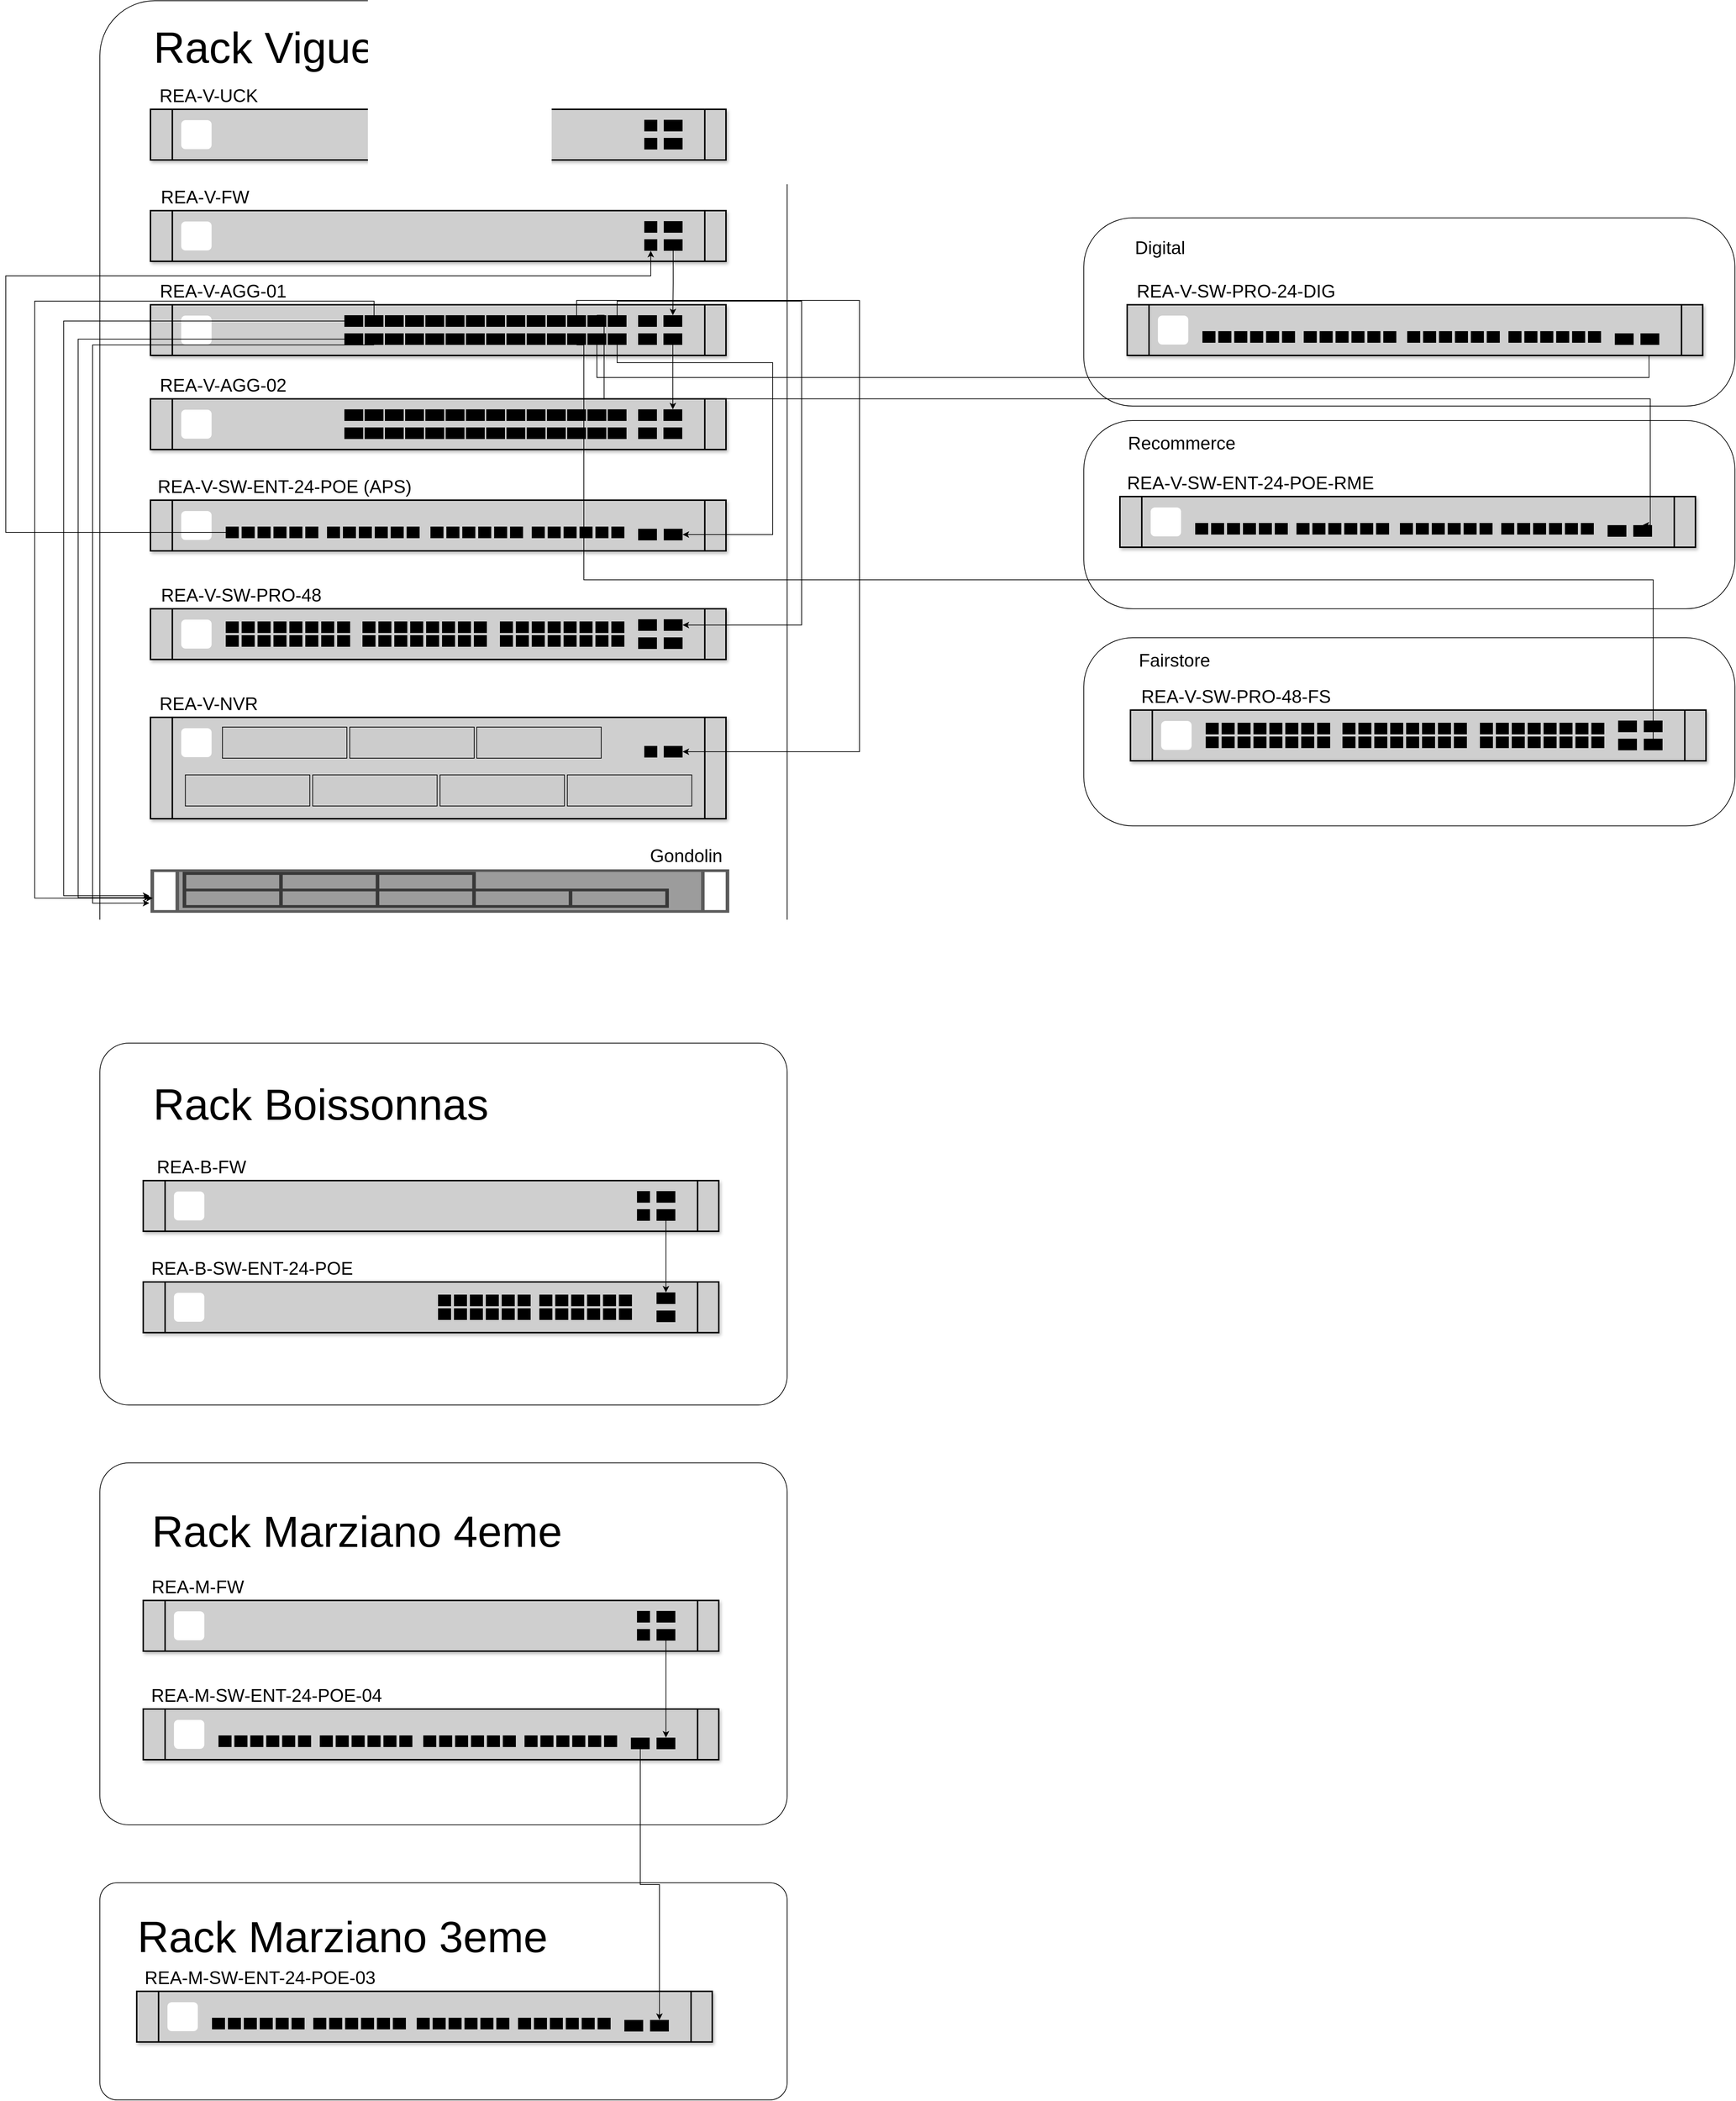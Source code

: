 <mxfile version="24.7.16">
  <diagram name="Page-1" id="KK2ve8-fcnVfR_LdyIlR">
    <mxGraphModel dx="1141" dy="599" grid="1" gridSize="10" guides="1" tooltips="1" connect="1" arrows="1" fold="1" page="1" pageScale="1" pageWidth="827" pageHeight="1169" math="0" shadow="0">
      <root>
        <mxCell id="0" />
        <mxCell id="1" parent="0" />
        <mxCell id="Equ55bX3IU3hU9m5Hj1D-1" value="" style="rounded=1;whiteSpace=wrap;html=1;arcSize=8;" vertex="1" parent="1">
          <mxGeometry x="160" y="40" width="950" height="1370" as="geometry" />
        </mxCell>
        <mxCell id="Equ55bX3IU3hU9m5Hj1D-2" value="" style="rounded=1;whiteSpace=wrap;html=1;arcSize=26;" vertex="1" parent="1">
          <mxGeometry x="1520" y="340" width="900" height="260" as="geometry" />
        </mxCell>
        <mxCell id="Equ55bX3IU3hU9m5Hj1D-3" value="" style="rounded=1;whiteSpace=wrap;html=1;arcSize=26;" vertex="1" parent="1">
          <mxGeometry x="1520" y="620" width="900" height="260" as="geometry" />
        </mxCell>
        <mxCell id="Equ55bX3IU3hU9m5Hj1D-4" value="" style="rounded=1;whiteSpace=wrap;html=1;arcSize=26;" vertex="1" parent="1">
          <mxGeometry x="1520" y="920" width="900" height="260" as="geometry" />
        </mxCell>
        <mxCell id="Equ55bX3IU3hU9m5Hj1D-5" value="" style="group" vertex="1" connectable="0" parent="1">
          <mxGeometry x="230" y="330" width="795.46" height="70" as="geometry" />
        </mxCell>
        <mxCell id="Equ55bX3IU3hU9m5Hj1D-6" value="" style="group" vertex="1" connectable="0" parent="Equ55bX3IU3hU9m5Hj1D-5">
          <mxGeometry width="795.46" height="70" as="geometry" />
        </mxCell>
        <mxCell id="Equ55bX3IU3hU9m5Hj1D-7" value="" style="rounded=0;whiteSpace=wrap;html=1;fillColor=#CFCFCF;strokeColor=#000000;shadow=1;aspect=fixed;strokeWidth=2;movable=1;resizable=1;rotatable=1;deletable=1;editable=1;locked=0;connectable=1;" vertex="1" parent="Equ55bX3IU3hU9m5Hj1D-6">
          <mxGeometry width="795.46" height="70" as="geometry" />
        </mxCell>
        <mxCell id="Equ55bX3IU3hU9m5Hj1D-8" value="" style="rounded=0;whiteSpace=wrap;html=1;fillColor=none;strokeColor=#000000;strokeWidth=2;movable=1;resizable=1;rotatable=1;deletable=1;editable=1;locked=0;connectable=1;" vertex="1" parent="Equ55bX3IU3hU9m5Hj1D-6">
          <mxGeometry x="30.19" width="736" height="70" as="geometry" />
        </mxCell>
        <mxCell id="Equ55bX3IU3hU9m5Hj1D-9" value="" style="group" vertex="1" connectable="0" parent="Equ55bX3IU3hU9m5Hj1D-5">
          <mxGeometry x="42.46" y="15" width="42" height="40" as="geometry" />
        </mxCell>
        <mxCell id="Equ55bX3IU3hU9m5Hj1D-10" value="" style="rounded=1;whiteSpace=wrap;html=1;fillColor=default;strokeColor=none;" vertex="1" parent="Equ55bX3IU3hU9m5Hj1D-9">
          <mxGeometry width="42" height="40" as="geometry" />
        </mxCell>
        <mxCell id="Equ55bX3IU3hU9m5Hj1D-11" value="" style="fontColor=#000000;verticalAlign=middle;verticalLabelPosition=middle;labelPosition=right;align=left;html=1;outlineConnect=0;fillColor=#d6d6d6;strokeColor=#999;gradientColor=none;gradientDirection=north;strokeWidth=2;shape=stencil(ZZExb8MgEIV/DWOQc6hJPaZpM3Xokrk6Y2JT2eCCXdqlv71HLlGCKoHgfe+E7h1C7WOPkxFQYZyMnoV6FgBfGCw2A2Egp2e4hoq1w9EwOjb2c7GzJfjqO892KsrVi6h2It8rofYnH0wX/OLawrjadsQu9xKD5kf6eZ6iUFR3oJVSklGji34J2kjtR4K/tEfTWqTzLfiPHAIOt7JCJNOQzr1GOp8CunZ1VcslzPtAQE6u4zjf3Mnq4VHWNaOfC9qAhHURGtRW1ptibPcoxygHQuTfTM6Uv+UM/gA=);labelBackgroundColor=none;shadow=0;glass=0;sketch=1;aspect=fixed;" vertex="1" parent="Equ55bX3IU3hU9m5Hj1D-9">
          <mxGeometry x="9" y="8" width="24" height="24" as="geometry" />
        </mxCell>
        <mxCell id="Equ55bX3IU3hU9m5Hj1D-12" value="" style="group" vertex="1" connectable="0" parent="Equ55bX3IU3hU9m5Hj1D-5">
          <mxGeometry x="709.46" y="14.5" width="26" height="41" as="geometry" />
        </mxCell>
        <mxCell id="Equ55bX3IU3hU9m5Hj1D-13" value="" style="group" vertex="1" connectable="0" parent="Equ55bX3IU3hU9m5Hj1D-12">
          <mxGeometry width="26" height="41" as="geometry" />
        </mxCell>
        <mxCell id="Equ55bX3IU3hU9m5Hj1D-14" value="" style="rounded=0;whiteSpace=wrap;html=1;fillColor=#000000;strokeColor=none;" vertex="1" parent="Equ55bX3IU3hU9m5Hj1D-13">
          <mxGeometry width="26" height="16" as="geometry" />
        </mxCell>
        <mxCell id="Equ55bX3IU3hU9m5Hj1D-15" value="" style="rounded=0;whiteSpace=wrap;html=1;fillColor=#000000;strokeColor=none;" vertex="1" parent="Equ55bX3IU3hU9m5Hj1D-13">
          <mxGeometry y="25" width="26" height="16" as="geometry" />
        </mxCell>
        <mxCell id="Equ55bX3IU3hU9m5Hj1D-16" value="" style="rounded=0;whiteSpace=wrap;html=1;fillColor=#000000;strokeColor=none;" vertex="1" parent="Equ55bX3IU3hU9m5Hj1D-5">
          <mxGeometry x="682.46" y="39.5" width="18" height="16" as="geometry" />
        </mxCell>
        <mxCell id="Equ55bX3IU3hU9m5Hj1D-17" value="" style="rounded=0;whiteSpace=wrap;html=1;fillColor=#000000;strokeColor=none;" vertex="1" parent="Equ55bX3IU3hU9m5Hj1D-5">
          <mxGeometry x="682.46" y="14.5" width="18" height="16" as="geometry" />
        </mxCell>
        <mxCell id="Equ55bX3IU3hU9m5Hj1D-18" value="" style="group" vertex="1" connectable="0" parent="1">
          <mxGeometry x="230" y="460" width="795.46" height="70" as="geometry" />
        </mxCell>
        <mxCell id="Equ55bX3IU3hU9m5Hj1D-19" value="" style="group" vertex="1" connectable="0" parent="Equ55bX3IU3hU9m5Hj1D-18">
          <mxGeometry width="795.46" height="70" as="geometry" />
        </mxCell>
        <mxCell id="Equ55bX3IU3hU9m5Hj1D-20" value="" style="rounded=0;whiteSpace=wrap;html=1;fillColor=#CFCFCF;strokeColor=#000000;shadow=1;aspect=fixed;strokeWidth=2;movable=1;resizable=1;rotatable=1;deletable=1;editable=1;locked=0;connectable=1;container=0;" vertex="1" parent="Equ55bX3IU3hU9m5Hj1D-19">
          <mxGeometry width="795.46" height="70" as="geometry" />
        </mxCell>
        <mxCell id="Equ55bX3IU3hU9m5Hj1D-21" value="" style="rounded=0;whiteSpace=wrap;html=1;fillColor=none;strokeColor=#000000;strokeWidth=2;container=0;" vertex="1" parent="Equ55bX3IU3hU9m5Hj1D-19">
          <mxGeometry x="30.19" width="736" height="70" as="geometry" />
        </mxCell>
        <mxCell id="Equ55bX3IU3hU9m5Hj1D-22" value="" style="group" vertex="1" connectable="0" parent="Equ55bX3IU3hU9m5Hj1D-18">
          <mxGeometry x="709" y="14.5" width="26" height="41" as="geometry" />
        </mxCell>
        <mxCell id="Equ55bX3IU3hU9m5Hj1D-23" value="" style="rounded=0;whiteSpace=wrap;html=1;fillColor=#000000;strokeColor=none;container=0;" vertex="1" parent="Equ55bX3IU3hU9m5Hj1D-22">
          <mxGeometry width="26" height="16" as="geometry" />
        </mxCell>
        <mxCell id="Equ55bX3IU3hU9m5Hj1D-24" value="" style="rounded=0;whiteSpace=wrap;html=1;fillColor=#000000;strokeColor=none;container=0;" vertex="1" parent="Equ55bX3IU3hU9m5Hj1D-22">
          <mxGeometry y="25" width="26" height="16" as="geometry" />
        </mxCell>
        <mxCell id="Equ55bX3IU3hU9m5Hj1D-25" value="" style="group" vertex="1" connectable="0" parent="Equ55bX3IU3hU9m5Hj1D-18">
          <mxGeometry x="674" y="14.5" width="26" height="41" as="geometry" />
        </mxCell>
        <mxCell id="Equ55bX3IU3hU9m5Hj1D-26" value="" style="rounded=0;whiteSpace=wrap;html=1;fillColor=#000000;strokeColor=none;container=0;" vertex="1" parent="Equ55bX3IU3hU9m5Hj1D-25">
          <mxGeometry width="26" height="16" as="geometry" />
        </mxCell>
        <mxCell id="Equ55bX3IU3hU9m5Hj1D-27" value="" style="rounded=0;whiteSpace=wrap;html=1;fillColor=#000000;strokeColor=none;container=0;" vertex="1" parent="Equ55bX3IU3hU9m5Hj1D-25">
          <mxGeometry y="25" width="26" height="16" as="geometry" />
        </mxCell>
        <mxCell id="Equ55bX3IU3hU9m5Hj1D-28" value="" style="group" vertex="1" connectable="0" parent="Equ55bX3IU3hU9m5Hj1D-18">
          <mxGeometry x="42.46" y="15" width="42" height="40" as="geometry" />
        </mxCell>
        <mxCell id="Equ55bX3IU3hU9m5Hj1D-29" value="" style="rounded=1;whiteSpace=wrap;html=1;fillColor=default;strokeColor=none;container=0;" vertex="1" parent="Equ55bX3IU3hU9m5Hj1D-28">
          <mxGeometry width="42" height="40" as="geometry" />
        </mxCell>
        <mxCell id="Equ55bX3IU3hU9m5Hj1D-30" value="" style="fontColor=#000000;verticalAlign=middle;verticalLabelPosition=middle;labelPosition=right;align=left;html=1;outlineConnect=0;fillColor=#d6d6d6;strokeColor=#999;gradientColor=none;gradientDirection=north;strokeWidth=2;shape=stencil(ZZExb8MgEIV/DWOQc6hJPaZpM3Xokrk6Y2JT2eCCXdqlv71HLlGCKoHgfe+E7h1C7WOPkxFQYZyMnoV6FgBfGCw2A2Egp2e4hoq1w9EwOjb2c7GzJfjqO892KsrVi6h2It8rofYnH0wX/OLawrjadsQu9xKD5kf6eZ6iUFR3oJVSklGji34J2kjtR4K/tEfTWqTzLfiPHAIOt7JCJNOQzr1GOp8CunZ1VcslzPtAQE6u4zjf3Mnq4VHWNaOfC9qAhHURGtRW1ptibPcoxygHQuTfTM6Uv+UM/gA=);labelBackgroundColor=none;shadow=0;glass=0;sketch=1;aspect=fixed;container=0;" vertex="1" parent="Equ55bX3IU3hU9m5Hj1D-28">
          <mxGeometry x="9" y="8" width="24" height="24" as="geometry" />
        </mxCell>
        <mxCell id="Equ55bX3IU3hU9m5Hj1D-31" value="" style="group" vertex="1" connectable="0" parent="Equ55bX3IU3hU9m5Hj1D-18">
          <mxGeometry x="268" y="14.5" width="390" height="41" as="geometry" />
        </mxCell>
        <mxCell id="Equ55bX3IU3hU9m5Hj1D-32" value="" style="rounded=0;whiteSpace=wrap;html=1;fillColor=#000000;strokeColor=none;container=0;" vertex="1" parent="Equ55bX3IU3hU9m5Hj1D-31">
          <mxGeometry x="364" width="26" height="16" as="geometry" />
        </mxCell>
        <mxCell id="Equ55bX3IU3hU9m5Hj1D-33" value="" style="rounded=0;whiteSpace=wrap;html=1;fillColor=#000000;strokeColor=none;container=0;" vertex="1" parent="Equ55bX3IU3hU9m5Hj1D-31">
          <mxGeometry x="364" y="25" width="26" height="16" as="geometry" />
        </mxCell>
        <mxCell id="Equ55bX3IU3hU9m5Hj1D-34" value="" style="rounded=0;whiteSpace=wrap;html=1;fillColor=#000000;strokeColor=none;container=0;" vertex="1" parent="Equ55bX3IU3hU9m5Hj1D-31">
          <mxGeometry x="336" width="26" height="16" as="geometry" />
        </mxCell>
        <mxCell id="Equ55bX3IU3hU9m5Hj1D-35" style="edgeStyle=orthogonalEdgeStyle;rounded=0;orthogonalLoop=1;jettySize=auto;html=1;exitX=0.5;exitY=1;exitDx=0;exitDy=0;" edge="1" parent="Equ55bX3IU3hU9m5Hj1D-31" source="Equ55bX3IU3hU9m5Hj1D-36">
          <mxGeometry relative="1" as="geometry">
            <mxPoint x="1803.25" y="35.5" as="targetPoint" />
            <Array as="points">
              <mxPoint x="349" y="86" />
              <mxPoint x="1803" y="86" />
            </Array>
          </mxGeometry>
        </mxCell>
        <mxCell id="Equ55bX3IU3hU9m5Hj1D-36" value="" style="rounded=0;whiteSpace=wrap;html=1;fillColor=#000000;strokeColor=none;container=0;" vertex="1" parent="Equ55bX3IU3hU9m5Hj1D-31">
          <mxGeometry x="336" y="25" width="26" height="16" as="geometry" />
        </mxCell>
        <mxCell id="Equ55bX3IU3hU9m5Hj1D-37" value="" style="rounded=0;whiteSpace=wrap;html=1;fillColor=#000000;strokeColor=none;container=0;" vertex="1" parent="Equ55bX3IU3hU9m5Hj1D-31">
          <mxGeometry x="308" width="26" height="16" as="geometry" />
        </mxCell>
        <mxCell id="Equ55bX3IU3hU9m5Hj1D-38" value="" style="rounded=0;whiteSpace=wrap;html=1;fillColor=#000000;strokeColor=none;container=0;" vertex="1" parent="Equ55bX3IU3hU9m5Hj1D-31">
          <mxGeometry x="308" y="25" width="26" height="16" as="geometry" />
        </mxCell>
        <mxCell id="Equ55bX3IU3hU9m5Hj1D-39" value="" style="rounded=0;whiteSpace=wrap;html=1;fillColor=#000000;strokeColor=none;container=0;" vertex="1" parent="Equ55bX3IU3hU9m5Hj1D-31">
          <mxGeometry x="280" width="26" height="16" as="geometry" />
        </mxCell>
        <mxCell id="Equ55bX3IU3hU9m5Hj1D-40" value="" style="rounded=0;whiteSpace=wrap;html=1;fillColor=#000000;strokeColor=none;container=0;" vertex="1" parent="Equ55bX3IU3hU9m5Hj1D-31">
          <mxGeometry x="280" y="25" width="26" height="16" as="geometry" />
        </mxCell>
        <mxCell id="Equ55bX3IU3hU9m5Hj1D-41" value="" style="rounded=0;whiteSpace=wrap;html=1;fillColor=#000000;strokeColor=none;container=0;" vertex="1" parent="Equ55bX3IU3hU9m5Hj1D-31">
          <mxGeometry x="252" width="26" height="16" as="geometry" />
        </mxCell>
        <mxCell id="Equ55bX3IU3hU9m5Hj1D-42" value="" style="rounded=0;whiteSpace=wrap;html=1;fillColor=#000000;strokeColor=none;container=0;" vertex="1" parent="Equ55bX3IU3hU9m5Hj1D-31">
          <mxGeometry x="252" y="25" width="26" height="16" as="geometry" />
        </mxCell>
        <mxCell id="Equ55bX3IU3hU9m5Hj1D-43" value="" style="rounded=0;whiteSpace=wrap;html=1;fillColor=#000000;strokeColor=none;container=0;" vertex="1" parent="Equ55bX3IU3hU9m5Hj1D-31">
          <mxGeometry x="224" width="26" height="16" as="geometry" />
        </mxCell>
        <mxCell id="Equ55bX3IU3hU9m5Hj1D-44" value="" style="rounded=0;whiteSpace=wrap;html=1;fillColor=#000000;strokeColor=none;container=0;" vertex="1" parent="Equ55bX3IU3hU9m5Hj1D-31">
          <mxGeometry x="224" y="25" width="26" height="16" as="geometry" />
        </mxCell>
        <mxCell id="Equ55bX3IU3hU9m5Hj1D-45" value="" style="rounded=0;whiteSpace=wrap;html=1;fillColor=#000000;strokeColor=none;container=0;" vertex="1" parent="Equ55bX3IU3hU9m5Hj1D-31">
          <mxGeometry x="196" width="26" height="16" as="geometry" />
        </mxCell>
        <mxCell id="Equ55bX3IU3hU9m5Hj1D-46" value="" style="rounded=0;whiteSpace=wrap;html=1;fillColor=#000000;strokeColor=none;container=0;" vertex="1" parent="Equ55bX3IU3hU9m5Hj1D-31">
          <mxGeometry x="196" y="25" width="26" height="16" as="geometry" />
        </mxCell>
        <mxCell id="Equ55bX3IU3hU9m5Hj1D-47" value="" style="rounded=0;whiteSpace=wrap;html=1;fillColor=#000000;strokeColor=none;container=0;" vertex="1" parent="Equ55bX3IU3hU9m5Hj1D-31">
          <mxGeometry x="168" width="26" height="16" as="geometry" />
        </mxCell>
        <mxCell id="Equ55bX3IU3hU9m5Hj1D-48" value="" style="rounded=0;whiteSpace=wrap;html=1;fillColor=#000000;strokeColor=none;container=0;" vertex="1" parent="Equ55bX3IU3hU9m5Hj1D-31">
          <mxGeometry x="168" y="25" width="26" height="16" as="geometry" />
        </mxCell>
        <mxCell id="Equ55bX3IU3hU9m5Hj1D-49" value="" style="rounded=0;whiteSpace=wrap;html=1;fillColor=#000000;strokeColor=none;container=0;" vertex="1" parent="Equ55bX3IU3hU9m5Hj1D-31">
          <mxGeometry x="140" width="26" height="16" as="geometry" />
        </mxCell>
        <mxCell id="Equ55bX3IU3hU9m5Hj1D-50" value="" style="rounded=0;whiteSpace=wrap;html=1;fillColor=#000000;strokeColor=none;container=0;" vertex="1" parent="Equ55bX3IU3hU9m5Hj1D-31">
          <mxGeometry x="140" y="25" width="26" height="16" as="geometry" />
        </mxCell>
        <mxCell id="Equ55bX3IU3hU9m5Hj1D-51" value="" style="rounded=0;whiteSpace=wrap;html=1;fillColor=#000000;strokeColor=none;container=0;" vertex="1" parent="Equ55bX3IU3hU9m5Hj1D-31">
          <mxGeometry x="112" width="26" height="16" as="geometry" />
        </mxCell>
        <mxCell id="Equ55bX3IU3hU9m5Hj1D-52" value="" style="rounded=0;whiteSpace=wrap;html=1;fillColor=#000000;strokeColor=none;container=0;" vertex="1" parent="Equ55bX3IU3hU9m5Hj1D-31">
          <mxGeometry x="112" y="25" width="26" height="16" as="geometry" />
        </mxCell>
        <mxCell id="Equ55bX3IU3hU9m5Hj1D-53" value="" style="rounded=0;whiteSpace=wrap;html=1;fillColor=#000000;strokeColor=none;container=0;" vertex="1" parent="Equ55bX3IU3hU9m5Hj1D-31">
          <mxGeometry x="84" width="26" height="16" as="geometry" />
        </mxCell>
        <mxCell id="Equ55bX3IU3hU9m5Hj1D-54" value="" style="rounded=0;whiteSpace=wrap;html=1;fillColor=#000000;strokeColor=none;container=0;" vertex="1" parent="Equ55bX3IU3hU9m5Hj1D-31">
          <mxGeometry x="84" y="25" width="26" height="16" as="geometry" />
        </mxCell>
        <mxCell id="Equ55bX3IU3hU9m5Hj1D-55" value="" style="rounded=0;whiteSpace=wrap;html=1;fillColor=#000000;strokeColor=none;container=0;" vertex="1" parent="Equ55bX3IU3hU9m5Hj1D-31">
          <mxGeometry x="56" width="26" height="16" as="geometry" />
        </mxCell>
        <mxCell id="Equ55bX3IU3hU9m5Hj1D-56" value="" style="rounded=0;whiteSpace=wrap;html=1;fillColor=#000000;strokeColor=none;container=0;" vertex="1" parent="Equ55bX3IU3hU9m5Hj1D-31">
          <mxGeometry x="56" y="25" width="26" height="16" as="geometry" />
        </mxCell>
        <mxCell id="Equ55bX3IU3hU9m5Hj1D-57" value="" style="rounded=0;whiteSpace=wrap;html=1;fillColor=#000000;strokeColor=none;container=0;" vertex="1" parent="Equ55bX3IU3hU9m5Hj1D-31">
          <mxGeometry x="28" width="26" height="16" as="geometry" />
        </mxCell>
        <mxCell id="Equ55bX3IU3hU9m5Hj1D-58" value="" style="rounded=0;whiteSpace=wrap;html=1;fillColor=#000000;strokeColor=none;container=0;" vertex="1" parent="Equ55bX3IU3hU9m5Hj1D-31">
          <mxGeometry x="28" y="25" width="26" height="16" as="geometry" />
        </mxCell>
        <mxCell id="Equ55bX3IU3hU9m5Hj1D-59" value="" style="rounded=0;whiteSpace=wrap;html=1;fillColor=#000000;strokeColor=none;container=0;" vertex="1" parent="Equ55bX3IU3hU9m5Hj1D-31">
          <mxGeometry width="26" height="16" as="geometry" />
        </mxCell>
        <mxCell id="Equ55bX3IU3hU9m5Hj1D-60" value="" style="rounded=0;whiteSpace=wrap;html=1;fillColor=#000000;strokeColor=none;container=0;" vertex="1" parent="Equ55bX3IU3hU9m5Hj1D-31">
          <mxGeometry y="25" width="26" height="16" as="geometry" />
        </mxCell>
        <mxCell id="Equ55bX3IU3hU9m5Hj1D-61" value="" style="group" vertex="1" connectable="0" parent="1">
          <mxGeometry x="230" y="880" width="795.46" height="70" as="geometry" />
        </mxCell>
        <mxCell id="Equ55bX3IU3hU9m5Hj1D-62" value="" style="group" vertex="1" connectable="0" parent="Equ55bX3IU3hU9m5Hj1D-61">
          <mxGeometry width="795.46" height="70" as="geometry" />
        </mxCell>
        <mxCell id="Equ55bX3IU3hU9m5Hj1D-63" value="" style="rounded=0;whiteSpace=wrap;html=1;fillColor=#CFCFCF;strokeColor=#000000;shadow=1;aspect=fixed;strokeWidth=2;movable=1;resizable=1;rotatable=1;deletable=1;editable=1;locked=0;connectable=1;container=0;" vertex="1" parent="Equ55bX3IU3hU9m5Hj1D-62">
          <mxGeometry width="795.46" height="70" as="geometry" />
        </mxCell>
        <mxCell id="Equ55bX3IU3hU9m5Hj1D-64" value="" style="rounded=0;whiteSpace=wrap;html=1;fillColor=none;strokeColor=#000000;strokeWidth=2;container=0;" vertex="1" parent="Equ55bX3IU3hU9m5Hj1D-62">
          <mxGeometry x="30.19" width="736" height="70" as="geometry" />
        </mxCell>
        <mxCell id="Equ55bX3IU3hU9m5Hj1D-65" value="" style="group" vertex="1" connectable="0" parent="Equ55bX3IU3hU9m5Hj1D-61">
          <mxGeometry x="709.46" y="14.5" width="26" height="41" as="geometry" />
        </mxCell>
        <mxCell id="Equ55bX3IU3hU9m5Hj1D-66" value="" style="rounded=0;whiteSpace=wrap;html=1;fillColor=#000000;strokeColor=none;container=0;" vertex="1" parent="Equ55bX3IU3hU9m5Hj1D-65">
          <mxGeometry width="26" height="16" as="geometry" />
        </mxCell>
        <mxCell id="Equ55bX3IU3hU9m5Hj1D-67" value="" style="rounded=0;whiteSpace=wrap;html=1;fillColor=#000000;strokeColor=none;container=0;" vertex="1" parent="Equ55bX3IU3hU9m5Hj1D-65">
          <mxGeometry y="25" width="26" height="16" as="geometry" />
        </mxCell>
        <mxCell id="Equ55bX3IU3hU9m5Hj1D-68" value="" style="group" vertex="1" connectable="0" parent="Equ55bX3IU3hU9m5Hj1D-61">
          <mxGeometry x="674" y="14.5" width="26" height="41" as="geometry" />
        </mxCell>
        <mxCell id="Equ55bX3IU3hU9m5Hj1D-69" value="" style="rounded=0;whiteSpace=wrap;html=1;fillColor=#000000;strokeColor=none;container=0;" vertex="1" parent="Equ55bX3IU3hU9m5Hj1D-68">
          <mxGeometry width="26" height="16" as="geometry" />
        </mxCell>
        <mxCell id="Equ55bX3IU3hU9m5Hj1D-70" value="" style="rounded=0;whiteSpace=wrap;html=1;fillColor=#000000;strokeColor=none;container=0;" vertex="1" parent="Equ55bX3IU3hU9m5Hj1D-68">
          <mxGeometry y="25" width="26" height="16" as="geometry" />
        </mxCell>
        <mxCell id="Equ55bX3IU3hU9m5Hj1D-71" value="" style="group" vertex="1" connectable="0" parent="Equ55bX3IU3hU9m5Hj1D-61">
          <mxGeometry x="42.46" y="15" width="42" height="40" as="geometry" />
        </mxCell>
        <mxCell id="Equ55bX3IU3hU9m5Hj1D-72" value="" style="rounded=1;whiteSpace=wrap;html=1;fillColor=default;strokeColor=none;container=0;" vertex="1" parent="Equ55bX3IU3hU9m5Hj1D-71">
          <mxGeometry width="42" height="40" as="geometry" />
        </mxCell>
        <mxCell id="Equ55bX3IU3hU9m5Hj1D-73" value="" style="fontColor=#000000;verticalAlign=middle;verticalLabelPosition=middle;labelPosition=right;align=left;html=1;outlineConnect=0;fillColor=#d6d6d6;strokeColor=#999;gradientColor=none;gradientDirection=north;strokeWidth=2;shape=stencil(ZZExb8MgEIV/DWOQc6hJPaZpM3Xokrk6Y2JT2eCCXdqlv71HLlGCKoHgfe+E7h1C7WOPkxFQYZyMnoV6FgBfGCw2A2Egp2e4hoq1w9EwOjb2c7GzJfjqO892KsrVi6h2It8rofYnH0wX/OLawrjadsQu9xKD5kf6eZ6iUFR3oJVSklGji34J2kjtR4K/tEfTWqTzLfiPHAIOt7JCJNOQzr1GOp8CunZ1VcslzPtAQE6u4zjf3Mnq4VHWNaOfC9qAhHURGtRW1ptibPcoxygHQuTfTM6Uv+UM/gA=);labelBackgroundColor=none;shadow=0;glass=0;sketch=1;aspect=fixed;container=0;" vertex="1" parent="Equ55bX3IU3hU9m5Hj1D-71">
          <mxGeometry x="9" y="8" width="24" height="24" as="geometry" />
        </mxCell>
        <mxCell id="Equ55bX3IU3hU9m5Hj1D-74" value="" style="group" vertex="1" connectable="0" parent="Equ55bX3IU3hU9m5Hj1D-61">
          <mxGeometry x="104" y="17.5" width="172" height="35" as="geometry" />
        </mxCell>
        <mxCell id="Equ55bX3IU3hU9m5Hj1D-75" value="" style="rounded=0;whiteSpace=wrap;html=1;fillColor=#000000;strokeColor=none;" vertex="1" parent="Equ55bX3IU3hU9m5Hj1D-74">
          <mxGeometry x="110" width="18" height="16" as="geometry" />
        </mxCell>
        <mxCell id="Equ55bX3IU3hU9m5Hj1D-76" value="" style="rounded=0;whiteSpace=wrap;html=1;fillColor=#000000;strokeColor=none;" vertex="1" parent="Equ55bX3IU3hU9m5Hj1D-74">
          <mxGeometry x="88" width="18" height="16" as="geometry" />
        </mxCell>
        <mxCell id="Equ55bX3IU3hU9m5Hj1D-77" value="" style="rounded=0;whiteSpace=wrap;html=1;fillColor=#000000;strokeColor=none;" vertex="1" parent="Equ55bX3IU3hU9m5Hj1D-74">
          <mxGeometry x="66" width="18" height="16" as="geometry" />
        </mxCell>
        <mxCell id="Equ55bX3IU3hU9m5Hj1D-78" value="" style="rounded=0;whiteSpace=wrap;html=1;fillColor=#000000;strokeColor=none;" vertex="1" parent="Equ55bX3IU3hU9m5Hj1D-74">
          <mxGeometry x="44" width="18" height="16" as="geometry" />
        </mxCell>
        <mxCell id="Equ55bX3IU3hU9m5Hj1D-79" value="" style="rounded=0;whiteSpace=wrap;html=1;fillColor=#000000;strokeColor=none;" vertex="1" parent="Equ55bX3IU3hU9m5Hj1D-74">
          <mxGeometry x="22" width="18" height="16" as="geometry" />
        </mxCell>
        <mxCell id="Equ55bX3IU3hU9m5Hj1D-80" value="" style="rounded=0;whiteSpace=wrap;html=1;fillColor=#000000;strokeColor=none;" vertex="1" parent="Equ55bX3IU3hU9m5Hj1D-74">
          <mxGeometry width="18" height="16" as="geometry" />
        </mxCell>
        <mxCell id="Equ55bX3IU3hU9m5Hj1D-81" value="" style="rounded=0;whiteSpace=wrap;html=1;fillColor=#000000;strokeColor=none;" vertex="1" parent="Equ55bX3IU3hU9m5Hj1D-74">
          <mxGeometry y="19" width="18" height="16" as="geometry" />
        </mxCell>
        <mxCell id="Equ55bX3IU3hU9m5Hj1D-82" value="" style="rounded=0;whiteSpace=wrap;html=1;fillColor=#000000;strokeColor=none;" vertex="1" parent="Equ55bX3IU3hU9m5Hj1D-74">
          <mxGeometry x="22" y="19" width="18" height="16" as="geometry" />
        </mxCell>
        <mxCell id="Equ55bX3IU3hU9m5Hj1D-83" value="" style="rounded=0;whiteSpace=wrap;html=1;fillColor=#000000;strokeColor=none;" vertex="1" parent="Equ55bX3IU3hU9m5Hj1D-74">
          <mxGeometry x="44" y="19" width="18" height="16" as="geometry" />
        </mxCell>
        <mxCell id="Equ55bX3IU3hU9m5Hj1D-84" value="" style="rounded=0;whiteSpace=wrap;html=1;fillColor=#000000;strokeColor=none;" vertex="1" parent="Equ55bX3IU3hU9m5Hj1D-74">
          <mxGeometry x="66" y="19" width="18" height="16" as="geometry" />
        </mxCell>
        <mxCell id="Equ55bX3IU3hU9m5Hj1D-85" value="" style="rounded=0;whiteSpace=wrap;html=1;fillColor=#000000;strokeColor=none;" vertex="1" parent="Equ55bX3IU3hU9m5Hj1D-74">
          <mxGeometry x="88" y="19" width="18" height="16" as="geometry" />
        </mxCell>
        <mxCell id="Equ55bX3IU3hU9m5Hj1D-86" value="" style="rounded=0;whiteSpace=wrap;html=1;fillColor=#000000;strokeColor=none;" vertex="1" parent="Equ55bX3IU3hU9m5Hj1D-74">
          <mxGeometry x="110" y="19" width="18" height="16" as="geometry" />
        </mxCell>
        <mxCell id="Equ55bX3IU3hU9m5Hj1D-87" value="" style="rounded=0;whiteSpace=wrap;html=1;fillColor=#000000;strokeColor=none;" vertex="1" parent="Equ55bX3IU3hU9m5Hj1D-74">
          <mxGeometry x="132" width="18" height="16" as="geometry" />
        </mxCell>
        <mxCell id="Equ55bX3IU3hU9m5Hj1D-88" value="" style="rounded=0;whiteSpace=wrap;html=1;fillColor=#000000;strokeColor=none;" vertex="1" parent="Equ55bX3IU3hU9m5Hj1D-74">
          <mxGeometry x="132" y="19" width="18" height="16" as="geometry" />
        </mxCell>
        <mxCell id="Equ55bX3IU3hU9m5Hj1D-89" value="" style="rounded=0;whiteSpace=wrap;html=1;fillColor=#000000;strokeColor=none;" vertex="1" parent="Equ55bX3IU3hU9m5Hj1D-74">
          <mxGeometry x="154" width="18" height="16" as="geometry" />
        </mxCell>
        <mxCell id="Equ55bX3IU3hU9m5Hj1D-90" value="" style="rounded=0;whiteSpace=wrap;html=1;fillColor=#000000;strokeColor=none;" vertex="1" parent="Equ55bX3IU3hU9m5Hj1D-74">
          <mxGeometry x="154" y="19" width="18" height="16" as="geometry" />
        </mxCell>
        <mxCell id="Equ55bX3IU3hU9m5Hj1D-91" value="" style="group" vertex="1" connectable="0" parent="Equ55bX3IU3hU9m5Hj1D-61">
          <mxGeometry x="483" y="17.5" width="172" height="35" as="geometry" />
        </mxCell>
        <mxCell id="Equ55bX3IU3hU9m5Hj1D-92" value="" style="rounded=0;whiteSpace=wrap;html=1;fillColor=#000000;strokeColor=none;" vertex="1" parent="Equ55bX3IU3hU9m5Hj1D-91">
          <mxGeometry x="110" width="18" height="16" as="geometry" />
        </mxCell>
        <mxCell id="Equ55bX3IU3hU9m5Hj1D-93" value="" style="rounded=0;whiteSpace=wrap;html=1;fillColor=#000000;strokeColor=none;" vertex="1" parent="Equ55bX3IU3hU9m5Hj1D-91">
          <mxGeometry x="88" width="18" height="16" as="geometry" />
        </mxCell>
        <mxCell id="Equ55bX3IU3hU9m5Hj1D-94" value="" style="rounded=0;whiteSpace=wrap;html=1;fillColor=#000000;strokeColor=none;" vertex="1" parent="Equ55bX3IU3hU9m5Hj1D-91">
          <mxGeometry x="66" width="18" height="16" as="geometry" />
        </mxCell>
        <mxCell id="Equ55bX3IU3hU9m5Hj1D-95" value="" style="rounded=0;whiteSpace=wrap;html=1;fillColor=#000000;strokeColor=none;" vertex="1" parent="Equ55bX3IU3hU9m5Hj1D-91">
          <mxGeometry x="44" width="18" height="16" as="geometry" />
        </mxCell>
        <mxCell id="Equ55bX3IU3hU9m5Hj1D-96" value="" style="rounded=0;whiteSpace=wrap;html=1;fillColor=#000000;strokeColor=none;" vertex="1" parent="Equ55bX3IU3hU9m5Hj1D-91">
          <mxGeometry x="22" width="18" height="16" as="geometry" />
        </mxCell>
        <mxCell id="Equ55bX3IU3hU9m5Hj1D-97" value="" style="rounded=0;whiteSpace=wrap;html=1;fillColor=#000000;strokeColor=none;" vertex="1" parent="Equ55bX3IU3hU9m5Hj1D-91">
          <mxGeometry width="18" height="16" as="geometry" />
        </mxCell>
        <mxCell id="Equ55bX3IU3hU9m5Hj1D-98" value="" style="rounded=0;whiteSpace=wrap;html=1;fillColor=#000000;strokeColor=none;" vertex="1" parent="Equ55bX3IU3hU9m5Hj1D-91">
          <mxGeometry y="19" width="18" height="16" as="geometry" />
        </mxCell>
        <mxCell id="Equ55bX3IU3hU9m5Hj1D-99" value="" style="rounded=0;whiteSpace=wrap;html=1;fillColor=#000000;strokeColor=none;" vertex="1" parent="Equ55bX3IU3hU9m5Hj1D-91">
          <mxGeometry x="22" y="19" width="18" height="16" as="geometry" />
        </mxCell>
        <mxCell id="Equ55bX3IU3hU9m5Hj1D-100" value="" style="rounded=0;whiteSpace=wrap;html=1;fillColor=#000000;strokeColor=none;" vertex="1" parent="Equ55bX3IU3hU9m5Hj1D-91">
          <mxGeometry x="44" y="19" width="18" height="16" as="geometry" />
        </mxCell>
        <mxCell id="Equ55bX3IU3hU9m5Hj1D-101" value="" style="rounded=0;whiteSpace=wrap;html=1;fillColor=#000000;strokeColor=none;" vertex="1" parent="Equ55bX3IU3hU9m5Hj1D-91">
          <mxGeometry x="66" y="19" width="18" height="16" as="geometry" />
        </mxCell>
        <mxCell id="Equ55bX3IU3hU9m5Hj1D-102" value="" style="rounded=0;whiteSpace=wrap;html=1;fillColor=#000000;strokeColor=none;" vertex="1" parent="Equ55bX3IU3hU9m5Hj1D-91">
          <mxGeometry x="88" y="19" width="18" height="16" as="geometry" />
        </mxCell>
        <mxCell id="Equ55bX3IU3hU9m5Hj1D-103" value="" style="rounded=0;whiteSpace=wrap;html=1;fillColor=#000000;strokeColor=none;" vertex="1" parent="Equ55bX3IU3hU9m5Hj1D-91">
          <mxGeometry x="110" y="19" width="18" height="16" as="geometry" />
        </mxCell>
        <mxCell id="Equ55bX3IU3hU9m5Hj1D-104" value="" style="rounded=0;whiteSpace=wrap;html=1;fillColor=#000000;strokeColor=none;" vertex="1" parent="Equ55bX3IU3hU9m5Hj1D-91">
          <mxGeometry x="132" width="18" height="16" as="geometry" />
        </mxCell>
        <mxCell id="Equ55bX3IU3hU9m5Hj1D-105" value="" style="rounded=0;whiteSpace=wrap;html=1;fillColor=#000000;strokeColor=none;" vertex="1" parent="Equ55bX3IU3hU9m5Hj1D-91">
          <mxGeometry x="132" y="19" width="18" height="16" as="geometry" />
        </mxCell>
        <mxCell id="Equ55bX3IU3hU9m5Hj1D-106" value="" style="rounded=0;whiteSpace=wrap;html=1;fillColor=#000000;strokeColor=none;" vertex="1" parent="Equ55bX3IU3hU9m5Hj1D-91">
          <mxGeometry x="154" width="18" height="16" as="geometry" />
        </mxCell>
        <mxCell id="Equ55bX3IU3hU9m5Hj1D-107" value="" style="rounded=0;whiteSpace=wrap;html=1;fillColor=#000000;strokeColor=none;" vertex="1" parent="Equ55bX3IU3hU9m5Hj1D-91">
          <mxGeometry x="154" y="19" width="18" height="16" as="geometry" />
        </mxCell>
        <mxCell id="Equ55bX3IU3hU9m5Hj1D-108" value="" style="group" vertex="1" connectable="0" parent="Equ55bX3IU3hU9m5Hj1D-61">
          <mxGeometry x="293" y="17.5" width="172" height="35" as="geometry" />
        </mxCell>
        <mxCell id="Equ55bX3IU3hU9m5Hj1D-109" value="" style="rounded=0;whiteSpace=wrap;html=1;fillColor=#000000;strokeColor=none;" vertex="1" parent="Equ55bX3IU3hU9m5Hj1D-108">
          <mxGeometry x="110" width="18" height="16" as="geometry" />
        </mxCell>
        <mxCell id="Equ55bX3IU3hU9m5Hj1D-110" value="" style="rounded=0;whiteSpace=wrap;html=1;fillColor=#000000;strokeColor=none;" vertex="1" parent="Equ55bX3IU3hU9m5Hj1D-108">
          <mxGeometry x="88" width="18" height="16" as="geometry" />
        </mxCell>
        <mxCell id="Equ55bX3IU3hU9m5Hj1D-111" value="" style="rounded=0;whiteSpace=wrap;html=1;fillColor=#000000;strokeColor=none;" vertex="1" parent="Equ55bX3IU3hU9m5Hj1D-108">
          <mxGeometry x="66" width="18" height="16" as="geometry" />
        </mxCell>
        <mxCell id="Equ55bX3IU3hU9m5Hj1D-112" value="" style="rounded=0;whiteSpace=wrap;html=1;fillColor=#000000;strokeColor=none;" vertex="1" parent="Equ55bX3IU3hU9m5Hj1D-108">
          <mxGeometry x="44" width="18" height="16" as="geometry" />
        </mxCell>
        <mxCell id="Equ55bX3IU3hU9m5Hj1D-113" value="" style="rounded=0;whiteSpace=wrap;html=1;fillColor=#000000;strokeColor=none;" vertex="1" parent="Equ55bX3IU3hU9m5Hj1D-108">
          <mxGeometry x="22" width="18" height="16" as="geometry" />
        </mxCell>
        <mxCell id="Equ55bX3IU3hU9m5Hj1D-114" value="" style="rounded=0;whiteSpace=wrap;html=1;fillColor=#000000;strokeColor=none;" vertex="1" parent="Equ55bX3IU3hU9m5Hj1D-108">
          <mxGeometry width="18" height="16" as="geometry" />
        </mxCell>
        <mxCell id="Equ55bX3IU3hU9m5Hj1D-115" value="" style="rounded=0;whiteSpace=wrap;html=1;fillColor=#000000;strokeColor=none;" vertex="1" parent="Equ55bX3IU3hU9m5Hj1D-108">
          <mxGeometry y="19" width="18" height="16" as="geometry" />
        </mxCell>
        <mxCell id="Equ55bX3IU3hU9m5Hj1D-116" value="" style="rounded=0;whiteSpace=wrap;html=1;fillColor=#000000;strokeColor=none;" vertex="1" parent="Equ55bX3IU3hU9m5Hj1D-108">
          <mxGeometry x="22" y="19" width="18" height="16" as="geometry" />
        </mxCell>
        <mxCell id="Equ55bX3IU3hU9m5Hj1D-117" value="" style="rounded=0;whiteSpace=wrap;html=1;fillColor=#000000;strokeColor=none;" vertex="1" parent="Equ55bX3IU3hU9m5Hj1D-108">
          <mxGeometry x="44" y="19" width="18" height="16" as="geometry" />
        </mxCell>
        <mxCell id="Equ55bX3IU3hU9m5Hj1D-118" value="" style="rounded=0;whiteSpace=wrap;html=1;fillColor=#000000;strokeColor=none;" vertex="1" parent="Equ55bX3IU3hU9m5Hj1D-108">
          <mxGeometry x="66" y="19" width="18" height="16" as="geometry" />
        </mxCell>
        <mxCell id="Equ55bX3IU3hU9m5Hj1D-119" value="" style="rounded=0;whiteSpace=wrap;html=1;fillColor=#000000;strokeColor=none;" vertex="1" parent="Equ55bX3IU3hU9m5Hj1D-108">
          <mxGeometry x="88" y="19" width="18" height="16" as="geometry" />
        </mxCell>
        <mxCell id="Equ55bX3IU3hU9m5Hj1D-120" value="" style="rounded=0;whiteSpace=wrap;html=1;fillColor=#000000;strokeColor=none;" vertex="1" parent="Equ55bX3IU3hU9m5Hj1D-108">
          <mxGeometry x="110" y="19" width="18" height="16" as="geometry" />
        </mxCell>
        <mxCell id="Equ55bX3IU3hU9m5Hj1D-121" value="" style="rounded=0;whiteSpace=wrap;html=1;fillColor=#000000;strokeColor=none;" vertex="1" parent="Equ55bX3IU3hU9m5Hj1D-108">
          <mxGeometry x="132" width="18" height="16" as="geometry" />
        </mxCell>
        <mxCell id="Equ55bX3IU3hU9m5Hj1D-122" value="" style="rounded=0;whiteSpace=wrap;html=1;fillColor=#000000;strokeColor=none;" vertex="1" parent="Equ55bX3IU3hU9m5Hj1D-108">
          <mxGeometry x="132" y="19" width="18" height="16" as="geometry" />
        </mxCell>
        <mxCell id="Equ55bX3IU3hU9m5Hj1D-123" value="" style="rounded=0;whiteSpace=wrap;html=1;fillColor=#000000;strokeColor=none;" vertex="1" parent="Equ55bX3IU3hU9m5Hj1D-108">
          <mxGeometry x="154" width="18" height="16" as="geometry" />
        </mxCell>
        <mxCell id="Equ55bX3IU3hU9m5Hj1D-124" value="" style="rounded=0;whiteSpace=wrap;html=1;fillColor=#000000;strokeColor=none;" vertex="1" parent="Equ55bX3IU3hU9m5Hj1D-108">
          <mxGeometry x="154" y="19" width="18" height="16" as="geometry" />
        </mxCell>
        <mxCell id="Equ55bX3IU3hU9m5Hj1D-125" value="&lt;font style=&quot;font-size: 25px;&quot;&gt;REA-V-FW&lt;/font&gt;" style="text;html=1;align=center;verticalAlign=middle;resizable=0;points=[];autosize=1;strokeColor=none;fillColor=none;" vertex="1" parent="1">
          <mxGeometry x="230" y="290" width="150" height="40" as="geometry" />
        </mxCell>
        <mxCell id="Equ55bX3IU3hU9m5Hj1D-126" value="&lt;font style=&quot;font-size: 25px;&quot;&gt;REA-V-AGG-01&lt;/font&gt;" style="text;html=1;align=center;verticalAlign=middle;resizable=0;points=[];autosize=1;strokeColor=none;fillColor=none;" vertex="1" parent="1">
          <mxGeometry x="230" y="420" width="200" height="40" as="geometry" />
        </mxCell>
        <mxCell id="Equ55bX3IU3hU9m5Hj1D-127" value="" style="group" connectable="0" vertex="1" parent="1">
          <mxGeometry x="230" y="1030" width="795.46" height="140" as="geometry" />
        </mxCell>
        <mxCell id="Equ55bX3IU3hU9m5Hj1D-128" value="" style="group" connectable="0" vertex="1" parent="Equ55bX3IU3hU9m5Hj1D-127">
          <mxGeometry width="795.46" height="140" as="geometry" />
        </mxCell>
        <mxCell id="Equ55bX3IU3hU9m5Hj1D-129" value="" style="rounded=0;whiteSpace=wrap;html=1;fillColor=#CFCFCF;strokeColor=#000000;shadow=1;aspect=fixed;strokeWidth=2;movable=1;resizable=1;rotatable=1;deletable=1;editable=1;locked=0;connectable=1;" vertex="1" parent="Equ55bX3IU3hU9m5Hj1D-128">
          <mxGeometry width="795.46" height="140" as="geometry" />
        </mxCell>
        <mxCell id="Equ55bX3IU3hU9m5Hj1D-130" value="" style="rounded=0;whiteSpace=wrap;html=1;fillColor=none;strokeColor=#000000;strokeWidth=2;movable=1;resizable=1;rotatable=1;deletable=1;editable=1;locked=0;connectable=1;" vertex="1" parent="Equ55bX3IU3hU9m5Hj1D-128">
          <mxGeometry x="30.19" width="736" height="140" as="geometry" />
        </mxCell>
        <mxCell id="Equ55bX3IU3hU9m5Hj1D-131" value="" style="group" connectable="0" vertex="1" parent="Equ55bX3IU3hU9m5Hj1D-127">
          <mxGeometry x="42.46" y="15" width="42" height="40" as="geometry" />
        </mxCell>
        <mxCell id="Equ55bX3IU3hU9m5Hj1D-132" value="" style="rounded=1;whiteSpace=wrap;html=1;fillColor=default;strokeColor=none;" vertex="1" parent="Equ55bX3IU3hU9m5Hj1D-131">
          <mxGeometry width="42" height="40" as="geometry" />
        </mxCell>
        <mxCell id="Equ55bX3IU3hU9m5Hj1D-133" value="" style="fontColor=#000000;verticalAlign=middle;verticalLabelPosition=middle;labelPosition=right;align=left;html=1;outlineConnect=0;fillColor=#d6d6d6;strokeColor=#999;gradientColor=none;gradientDirection=north;strokeWidth=2;shape=stencil(ZZExb8MgEIV/DWOQc6hJPaZpM3Xokrk6Y2JT2eCCXdqlv71HLlGCKoHgfe+E7h1C7WOPkxFQYZyMnoV6FgBfGCw2A2Egp2e4hoq1w9EwOjb2c7GzJfjqO892KsrVi6h2It8rofYnH0wX/OLawrjadsQu9xKD5kf6eZ6iUFR3oJVSklGji34J2kjtR4K/tEfTWqTzLfiPHAIOt7JCJNOQzr1GOp8CunZ1VcslzPtAQE6u4zjf3Mnq4VHWNaOfC9qAhHURGtRW1ptibPcoxygHQuTfTM6Uv+UM/gA=);labelBackgroundColor=none;shadow=0;glass=0;sketch=1;aspect=fixed;" vertex="1" parent="Equ55bX3IU3hU9m5Hj1D-131">
          <mxGeometry x="9" y="8" width="24" height="24" as="geometry" />
        </mxCell>
        <mxCell id="Equ55bX3IU3hU9m5Hj1D-134" value="" style="rounded=0;whiteSpace=wrap;html=1;fillColor=#000000;strokeColor=none;" vertex="1" parent="Equ55bX3IU3hU9m5Hj1D-127">
          <mxGeometry x="682.46" y="39.5" width="18" height="16" as="geometry" />
        </mxCell>
        <mxCell id="Equ55bX3IU3hU9m5Hj1D-135" value="" style="group" connectable="0" vertex="1" parent="Equ55bX3IU3hU9m5Hj1D-127">
          <mxGeometry x="709.46" y="14.5" width="26" height="41" as="geometry" />
        </mxCell>
        <mxCell id="Equ55bX3IU3hU9m5Hj1D-136" value="" style="rounded=0;whiteSpace=wrap;html=1;fillColor=#000000;strokeColor=none;" vertex="1" parent="Equ55bX3IU3hU9m5Hj1D-135">
          <mxGeometry y="25" width="26" height="16" as="geometry" />
        </mxCell>
        <mxCell id="Equ55bX3IU3hU9m5Hj1D-137" value="&lt;span style=&quot;color: rgba(0, 0, 0, 0); font-family: monospace; font-size: 0px; text-align: start; text-wrap: nowrap;&quot;&gt;%3CmxGraphModel%3E%3Croot%3E%3CmxCell%20id%3D%220%22%2F%3E%3CmxCell%20id%3D%221%22%20parent%3D%220%22%2F%3E%3CmxCell%20id%3D%222%22%20value%3D%22%22%20style%3D%22group%22%20vertex%3D%221%22%20connectable%3D%220%22%20parent%3D%221%22%3E%3CmxGeometry%20x%3D%2221.54%22%20y%3D%22235%22%20width%3D%22795.46%22%20height%3D%2270%22%20as%3D%22geometry%22%2F%3E%3C%2FmxCell%3E%3CmxCell%20id%3D%223%22%20value%3D%22%22%20style%3D%22group%3Bmovable%3D1%3Bresizable%3D1%3Brotatable%3D1%3Bdeletable%3D1%3Beditable%3D1%3Blocked%3D0%3Bconnectable%3D1%3B%22%20vertex%3D%221%22%20connectable%3D%220%22%20parent%3D%222%22%3E%3CmxGeometry%20width%3D%22795.46%22%20height%3D%2270%22%20as%3D%22geometry%22%2F%3E%3C%2FmxCell%3E%3CmxCell%20id%3D%224%22%20value%3D%22%22%20style%3D%22rounded%3D0%3BwhiteSpace%3Dwrap%3Bhtml%3D1%3BfillColor%3D%23CFCFCF%3BstrokeColor%3D%23000000%3Bshadow%3D1%3Baspect%3Dfixed%3BstrokeWidth%3D2%3Bmovable%3D1%3Bresizable%3D1%3Brotatable%3D1%3Bdeletable%3D1%3Beditable%3D1%3Blocked%3D0%3Bconnectable%3D1%3B%22%20vertex%3D%221%22%20parent%3D%223%22%3E%3CmxGeometry%20width%3D%22795.46%22%20height%3D%2270%22%20as%3D%22geometry%22%2F%3E%3C%2FmxCell%3E%3CmxCell%20id%3D%225%22%20value%3D%22%22%20style%3D%22rounded%3D0%3BwhiteSpace%3Dwrap%3Bhtml%3D1%3BfillColor%3Dnone%3BstrokeColor%3D%23000000%3BstrokeWidth%3D2%3Bmovable%3D1%3Bresizable%3D1%3Brotatable%3D1%3Bdeletable%3D1%3Beditable%3D1%3Blocked%3D0%3Bconnectable%3D1%3B%22%20vertex%3D%221%22%20parent%3D%223%22%3E%3CmxGeometry%20x%3D%2230.19%22%20width%3D%22736%22%20height%3D%2270%22%20as%3D%22geometry%22%2F%3E%3C%2FmxCell%3E%3CmxCell%20id%3D%226%22%20value%3D%22%22%20style%3D%22rounded%3D0%3BwhiteSpace%3Dwrap%3Bhtml%3D1%3BstrokeColor%3D%23000000%3BfillColor%3D%23CCCCCC%3B%22%20vertex%3D%221%22%20parent%3D%223%22%3E%3CmxGeometry%20x%3D%22370.46%22%20y%3D%2213.5%22%20width%3D%22172%22%20height%3D%2243%22%20as%3D%22geometry%22%2F%3E%3C%2FmxCell%3E%3CmxCell%20id%3D%227%22%20value%3D%22%22%20style%3D%22group%22%20vertex%3D%221%22%20connectable%3D%220%22%20parent%3D%222%22%3E%3CmxGeometry%20x%3D%2242.46%22%20y%3D%2215%22%20width%3D%2242%22%20height%3D%2240%22%20as%3D%22geometry%22%2F%3E%3C%2FmxCell%3E%3CmxCell%20id%3D%228%22%20value%3D%22%22%20style%3D%22rounded%3D1%3BwhiteSpace%3Dwrap%3Bhtml%3D1%3BfillColor%3Ddefault%3BstrokeColor%3Dnone%3B%22%20vertex%3D%221%22%20parent%3D%227%22%3E%3CmxGeometry%20width%3D%2242%22%20height%3D%2240%22%20as%3D%22geometry%22%2F%3E%3C%2FmxCell%3E%3CmxCell%20id%3D%229%22%20value%3D%22%22%20style%3D%22fontColor%3D%23000000%3BverticalAlign%3Dmiddle%3BverticalLabelPosition%3Dmiddle%3BlabelPosition%3Dright%3Balign%3Dleft%3Bhtml%3D1%3BoutlineConnect%3D0%3BfillColor%3D%23d6d6d6%3BstrokeColor%3D%23999%3BgradientColor%3Dnone%3BgradientDirection%3Dnorth%3BstrokeWidth%3D2%3Bshape%3Dstencil(ZZExb8MgEIV%2FDWOQc6hJPaZpM3Xokrk6Y2JT2eCCXdqlv71HLlGCKoHgfe%2BE7h1C7WOPkxFQYZyMnoV6FgBfGCw2A2Egp2e4hoq1w9EwOjb2c7GzJfjqO892KsrVi6h2It8rofYnH0wX%2FOLawrjadsQu9xKD5kf6eZ6iUFR3oJVSklGji34J2kjtR4K%2FtEfTWqTzLfiPHAIOt7JCJNOQzr1GOp8CunZ1VcslzPtAQE6u4zjf3Mnq4VHWNaOfC9qAhHURGtRW1ptibPcoxygHQuTfTM6Uv%2BUM%2FgA%3D)%3BlabelBackgroundColor%3Dnone%3Bshadow%3D0%3Bglass%3D0%3Bsketch%3D1%3Baspect%3Dfixed%3B%22%20vertex%3D%221%22%20parent%3D%227%22%3E%3CmxGeometry%20x%3D%229%22%20y%3D%228%22%20width%3D%2224%22%20height%3D%2224%22%20as%3D%22geometry%22%2F%3E%3C%2FmxCell%3E%3CmxCell%20id%3D%2210%22%20value%3D%22%22%20style%3D%22group%22%20vertex%3D%221%22%20connectable%3D%220%22%20parent%3D%222%22%3E%3CmxGeometry%20x%3D%22709.46%22%20y%3D%2214.5%22%20width%3D%2226%22%20height%3D%2241%22%20as%3D%22geometry%22%2F%3E%3C%2FmxCell%3E%3CmxCell%20id%3D%2211%22%20value%3D%22%22%20style%3D%22group%22%20vertex%3D%221%22%20connectable%3D%220%22%20parent%3D%2210%22%3E%3CmxGeometry%20width%3D%2226%22%20height%3D%2241%22%20as%3D%22geometry%22%2F%3E%3C%2FmxCell%3E%3CmxCell%20id%3D%2212%22%20value%3D%22%22%20style%3D%22rounded%3D0%3BwhiteSpace%3Dwrap%3Bhtml%3D1%3BfillColor%3D%23000000%3BstrokeColor%3Dnone%3B%22%20vertex%3D%221%22%20parent%3D%2211%22%3E%3CmxGeometry%20width%3D%2226%22%20height%3D%2216%22%20as%3D%22geometry%22%2F%3E%3C%2FmxCell%3E%3CmxCell%20id%3D%2213%22%20value%3D%22%22%20style%3D%22rounded%3D0%3BwhiteSpace%3Dwrap%3Bhtml%3D1%3BfillColor%3D%23000000%3BstrokeColor%3Dnone%3B%22%20vertex%3D%221%22%20parent%3D%2211%22%3E%3CmxGeometry%20y%3D%2225%22%20width%3D%2226%22%20height%3D%2216%22%20as%3D%22geometry%22%2F%3E%3C%2FmxCell%3E%3CmxCell%20id%3D%2214%22%20value%3D%22%22%20style%3D%22rounded%3D0%3BwhiteSpace%3Dwrap%3Bhtml%3D1%3BfillColor%3D%23000000%3BstrokeColor%3Dnone%3B%22%20vertex%3D%221%22%20parent%3D%222%22%3E%3CmxGeometry%20x%3D%22682.46%22%20y%3D%2239.5%22%20width%3D%2218%22%20height%3D%2216%22%20as%3D%22geometry%22%2F%3E%3C%2FmxCell%3E%3CmxCell%20id%3D%2215%22%20value%3D%22%22%20style%3D%22group%22%20vertex%3D%221%22%20connectable%3D%220%22%20parent%3D%222%22%3E%3CmxGeometry%20x%3D%22569.46%22%20y%3D%2220.5%22%20width%3D%2284%22%20height%3D%2235%22%20as%3D%22geometry%22%2F%3E%3C%2FmxCell%3E%3CmxCell%20id%3D%2216%22%20value%3D%22%22%20style%3D%22rounded%3D0%3BwhiteSpace%3Dwrap%3Bhtml%3D1%3BfillColor%3D%23000000%3BstrokeColor%3Dnone%3B%22%20vertex%3D%221%22%20parent%3D%2215%22%3E%3CmxGeometry%20x%3D%2266%22%20width%3D%2218%22%20height%3D%2216%22%20as%3D%22geometry%22%2F%3E%3C%2FmxCell%3E%3CmxCell%20id%3D%2217%22%20value%3D%22%22%20style%3D%22rounded%3D0%3BwhiteSpace%3Dwrap%3Bhtml%3D1%3BfillColor%3D%23000000%3BstrokeColor%3Dnone%3B%22%20vertex%3D%221%22%20parent%3D%2215%22%3E%3CmxGeometry%20x%3D%2244%22%20width%3D%2218%22%20height%3D%2216%22%20as%3D%22geometry%22%2F%3E%3C%2FmxCell%3E%3CmxCell%20id%3D%2218%22%20value%3D%22%22%20style%3D%22rounded%3D0%3BwhiteSpace%3Dwrap%3Bhtml%3D1%3BfillColor%3D%23000000%3BstrokeColor%3Dnone%3B%22%20vertex%3D%221%22%20parent%3D%2215%22%3E%3CmxGeometry%20x%3D%2222%22%20width%3D%2218%22%20height%3D%2216%22%20as%3D%22geometry%22%2F%3E%3C%2FmxCell%3E%3CmxCell%20id%3D%2219%22%20value%3D%22%22%20style%3D%22rounded%3D0%3BwhiteSpace%3Dwrap%3Bhtml%3D1%3BfillColor%3D%23000000%3BstrokeColor%3Dnone%3B%22%20vertex%3D%221%22%20parent%3D%2215%22%3E%3CmxGeometry%20width%3D%2218%22%20height%3D%2216%22%20as%3D%22geometry%22%2F%3E%3C%2FmxCell%3E%3CmxCell%20id%3D%2220%22%20value%3D%22%22%20style%3D%22rounded%3D0%3BwhiteSpace%3Dwrap%3Bhtml%3D1%3BfillColor%3D%23000000%3BstrokeColor%3Dnone%3B%22%20vertex%3D%221%22%20parent%3D%2215%22%3E%3CmxGeometry%20y%3D%2219%22%20width%3D%2218%22%20height%3D%2216%22%20as%3D%22geometry%22%2F%3E%3C%2FmxCell%3E%3CmxCell%20id%3D%2221%22%20value%3D%22%22%20style%3D%22rounded%3D0%3BwhiteSpace%3Dwrap%3Bhtml%3D1%3BfillColor%3D%23000000%3BstrokeColor%3Dnone%3B%22%20vertex%3D%221%22%20parent%3D%2215%22%3E%3CmxGeometry%20x%3D%2222%22%20y%3D%2219%22%20width%3D%2218%22%20height%3D%2216%22%20as%3D%22geometry%22%2F%3E%3C%2FmxCell%3E%3CmxCell%20id%3D%2222%22%20value%3D%22%22%20style%3D%22rounded%3D0%3BwhiteSpace%3Dwrap%3Bhtml%3D1%3BfillColor%3D%23000000%3BstrokeColor%3Dnone%3B%22%20vertex%3D%221%22%20parent%3D%2215%22%3E%3CmxGeometry%20x%3D%2244%22%20y%3D%2219%22%20width%3D%2218%22%20height%3D%2216%22%20as%3D%22geometry%22%2F%3E%3C%2FmxCell%3E%3CmxCell%20id%3D%2223%22%20value%3D%22%22%20style%3D%22rounded%3D0%3BwhiteSpace%3Dwrap%3Bhtml%3D1%3BfillColor%3D%23000000%3BstrokeColor%3Dnone%3B%22%20vertex%3D%221%22%20parent%3D%2215%22%3E%3CmxGeometry%20x%3D%2266%22%20y%3D%2219%22%20width%3D%2218%22%20height%3D%2216%22%20as%3D%22geometry%22%2F%3E%3C%2FmxCell%3E%3C%2Froot%3E%3C%2FmxGraphModel%3E&lt;/span&gt;" style="rounded=0;whiteSpace=wrap;html=1;strokeColor=#000000;fillColor=#CCCCCC;" vertex="1" parent="Equ55bX3IU3hU9m5Hj1D-127">
          <mxGeometry x="99.46" y="13.5" width="172" height="43" as="geometry" />
        </mxCell>
        <mxCell id="Equ55bX3IU3hU9m5Hj1D-138" value="&lt;span style=&quot;color: rgba(0, 0, 0, 0); font-family: monospace; font-size: 0px; text-align: start; text-wrap: nowrap;&quot;&gt;%3CmxGraphModel%3E%3Croot%3E%3CmxCell%20id%3D%220%22%2F%3E%3CmxCell%20id%3D%221%22%20parent%3D%220%22%2F%3E%3CmxCell%20id%3D%222%22%20value%3D%22%22%20style%3D%22group%22%20vertex%3D%221%22%20connectable%3D%220%22%20parent%3D%221%22%3E%3CmxGeometry%20x%3D%2221.54%22%20y%3D%22235%22%20width%3D%22795.46%22%20height%3D%2270%22%20as%3D%22geometry%22%2F%3E%3C%2FmxCell%3E%3CmxCell%20id%3D%223%22%20value%3D%22%22%20style%3D%22group%3Bmovable%3D1%3Bresizable%3D1%3Brotatable%3D1%3Bdeletable%3D1%3Beditable%3D1%3Blocked%3D0%3Bconnectable%3D1%3B%22%20vertex%3D%221%22%20connectable%3D%220%22%20parent%3D%222%22%3E%3CmxGeometry%20width%3D%22795.46%22%20height%3D%2270%22%20as%3D%22geometry%22%2F%3E%3C%2FmxCell%3E%3CmxCell%20id%3D%224%22%20value%3D%22%22%20style%3D%22rounded%3D0%3BwhiteSpace%3Dwrap%3Bhtml%3D1%3BfillColor%3D%23CFCFCF%3BstrokeColor%3D%23000000%3Bshadow%3D1%3Baspect%3Dfixed%3BstrokeWidth%3D2%3Bmovable%3D1%3Bresizable%3D1%3Brotatable%3D1%3Bdeletable%3D1%3Beditable%3D1%3Blocked%3D0%3Bconnectable%3D1%3B%22%20vertex%3D%221%22%20parent%3D%223%22%3E%3CmxGeometry%20width%3D%22795.46%22%20height%3D%2270%22%20as%3D%22geometry%22%2F%3E%3C%2FmxCell%3E%3CmxCell%20id%3D%225%22%20value%3D%22%22%20style%3D%22rounded%3D0%3BwhiteSpace%3Dwrap%3Bhtml%3D1%3BfillColor%3Dnone%3BstrokeColor%3D%23000000%3BstrokeWidth%3D2%3Bmovable%3D1%3Bresizable%3D1%3Brotatable%3D1%3Bdeletable%3D1%3Beditable%3D1%3Blocked%3D0%3Bconnectable%3D1%3B%22%20vertex%3D%221%22%20parent%3D%223%22%3E%3CmxGeometry%20x%3D%2230.19%22%20width%3D%22736%22%20height%3D%2270%22%20as%3D%22geometry%22%2F%3E%3C%2FmxCell%3E%3CmxCell%20id%3D%226%22%20value%3D%22%22%20style%3D%22rounded%3D0%3BwhiteSpace%3Dwrap%3Bhtml%3D1%3BstrokeColor%3D%23000000%3BfillColor%3D%23CCCCCC%3B%22%20vertex%3D%221%22%20parent%3D%223%22%3E%3CmxGeometry%20x%3D%22370.46%22%20y%3D%2213.5%22%20width%3D%22172%22%20height%3D%2243%22%20as%3D%22geometry%22%2F%3E%3C%2FmxCell%3E%3CmxCell%20id%3D%227%22%20value%3D%22%22%20style%3D%22group%22%20vertex%3D%221%22%20connectable%3D%220%22%20parent%3D%222%22%3E%3CmxGeometry%20x%3D%2242.46%22%20y%3D%2215%22%20width%3D%2242%22%20height%3D%2240%22%20as%3D%22geometry%22%2F%3E%3C%2FmxCell%3E%3CmxCell%20id%3D%228%22%20value%3D%22%22%20style%3D%22rounded%3D1%3BwhiteSpace%3Dwrap%3Bhtml%3D1%3BfillColor%3Ddefault%3BstrokeColor%3Dnone%3B%22%20vertex%3D%221%22%20parent%3D%227%22%3E%3CmxGeometry%20width%3D%2242%22%20height%3D%2240%22%20as%3D%22geometry%22%2F%3E%3C%2FmxCell%3E%3CmxCell%20id%3D%229%22%20value%3D%22%22%20style%3D%22fontColor%3D%23000000%3BverticalAlign%3Dmiddle%3BverticalLabelPosition%3Dmiddle%3BlabelPosition%3Dright%3Balign%3Dleft%3Bhtml%3D1%3BoutlineConnect%3D0%3BfillColor%3D%23d6d6d6%3BstrokeColor%3D%23999%3BgradientColor%3Dnone%3BgradientDirection%3Dnorth%3BstrokeWidth%3D2%3Bshape%3Dstencil(ZZExb8MgEIV%2FDWOQc6hJPaZpM3Xokrk6Y2JT2eCCXdqlv71HLlGCKoHgfe%2BE7h1C7WOPkxFQYZyMnoV6FgBfGCw2A2Egp2e4hoq1w9EwOjb2c7GzJfjqO892KsrVi6h2It8rofYnH0wX%2FOLawrjadsQu9xKD5kf6eZ6iUFR3oJVSklGji34J2kjtR4K%2FtEfTWqTzLfiPHAIOt7JCJNOQzr1GOp8CunZ1VcslzPtAQE6u4zjf3Mnq4VHWNaOfC9qAhHURGtRW1ptibPcoxygHQuTfTM6Uv%2BUM%2FgA%3D)%3BlabelBackgroundColor%3Dnone%3Bshadow%3D0%3Bglass%3D0%3Bsketch%3D1%3Baspect%3Dfixed%3B%22%20vertex%3D%221%22%20parent%3D%227%22%3E%3CmxGeometry%20x%3D%229%22%20y%3D%228%22%20width%3D%2224%22%20height%3D%2224%22%20as%3D%22geometry%22%2F%3E%3C%2FmxCell%3E%3CmxCell%20id%3D%2210%22%20value%3D%22%22%20style%3D%22group%22%20vertex%3D%221%22%20connectable%3D%220%22%20parent%3D%222%22%3E%3CmxGeometry%20x%3D%22709.46%22%20y%3D%2214.5%22%20width%3D%2226%22%20height%3D%2241%22%20as%3D%22geometry%22%2F%3E%3C%2FmxCell%3E%3CmxCell%20id%3D%2211%22%20value%3D%22%22%20style%3D%22group%22%20vertex%3D%221%22%20connectable%3D%220%22%20parent%3D%2210%22%3E%3CmxGeometry%20width%3D%2226%22%20height%3D%2241%22%20as%3D%22geometry%22%2F%3E%3C%2FmxCell%3E%3CmxCell%20id%3D%2212%22%20value%3D%22%22%20style%3D%22rounded%3D0%3BwhiteSpace%3Dwrap%3Bhtml%3D1%3BfillColor%3D%23000000%3BstrokeColor%3Dnone%3B%22%20vertex%3D%221%22%20parent%3D%2211%22%3E%3CmxGeometry%20width%3D%2226%22%20height%3D%2216%22%20as%3D%22geometry%22%2F%3E%3C%2FmxCell%3E%3CmxCell%20id%3D%2213%22%20value%3D%22%22%20style%3D%22rounded%3D0%3BwhiteSpace%3Dwrap%3Bhtml%3D1%3BfillColor%3D%23000000%3BstrokeColor%3Dnone%3B%22%20vertex%3D%221%22%20parent%3D%2211%22%3E%3CmxGeometry%20y%3D%2225%22%20width%3D%2226%22%20height%3D%2216%22%20as%3D%22geometry%22%2F%3E%3C%2FmxCell%3E%3CmxCell%20id%3D%2214%22%20value%3D%22%22%20style%3D%22rounded%3D0%3BwhiteSpace%3Dwrap%3Bhtml%3D1%3BfillColor%3D%23000000%3BstrokeColor%3Dnone%3B%22%20vertex%3D%221%22%20parent%3D%222%22%3E%3CmxGeometry%20x%3D%22682.46%22%20y%3D%2239.5%22%20width%3D%2218%22%20height%3D%2216%22%20as%3D%22geometry%22%2F%3E%3C%2FmxCell%3E%3CmxCell%20id%3D%2215%22%20value%3D%22%22%20style%3D%22group%22%20vertex%3D%221%22%20connectable%3D%220%22%20parent%3D%222%22%3E%3CmxGeometry%20x%3D%22569.46%22%20y%3D%2220.5%22%20width%3D%2284%22%20height%3D%2235%22%20as%3D%22geometry%22%2F%3E%3C%2FmxCell%3E%3CmxCell%20id%3D%2216%22%20value%3D%22%22%20style%3D%22rounded%3D0%3BwhiteSpace%3Dwrap%3Bhtml%3D1%3BfillColor%3D%23000000%3BstrokeColor%3Dnone%3B%22%20vertex%3D%221%22%20parent%3D%2215%22%3E%3CmxGeometry%20x%3D%2266%22%20width%3D%2218%22%20height%3D%2216%22%20as%3D%22geometry%22%2F%3E%3C%2FmxCell%3E%3CmxCell%20id%3D%2217%22%20value%3D%22%22%20style%3D%22rounded%3D0%3BwhiteSpace%3Dwrap%3Bhtml%3D1%3BfillColor%3D%23000000%3BstrokeColor%3Dnone%3B%22%20vertex%3D%221%22%20parent%3D%2215%22%3E%3CmxGeometry%20x%3D%2244%22%20width%3D%2218%22%20height%3D%2216%22%20as%3D%22geometry%22%2F%3E%3C%2FmxCell%3E%3CmxCell%20id%3D%2218%22%20value%3D%22%22%20style%3D%22rounded%3D0%3BwhiteSpace%3Dwrap%3Bhtml%3D1%3BfillColor%3D%23000000%3BstrokeColor%3Dnone%3B%22%20vertex%3D%221%22%20parent%3D%2215%22%3E%3CmxGeometry%20x%3D%2222%22%20width%3D%2218%22%20height%3D%2216%22%20as%3D%22geometry%22%2F%3E%3C%2FmxCell%3E%3CmxCell%20id%3D%2219%22%20value%3D%22%22%20style%3D%22rounded%3D0%3BwhiteSpace%3Dwrap%3Bhtml%3D1%3BfillColor%3D%23000000%3BstrokeColor%3Dnone%3B%22%20vertex%3D%221%22%20parent%3D%2215%22%3E%3CmxGeometry%20width%3D%2218%22%20height%3D%2216%22%20as%3D%22geometry%22%2F%3E%3C%2FmxCell%3E%3CmxCell%20id%3D%2220%22%20value%3D%22%22%20style%3D%22rounded%3D0%3BwhiteSpace%3Dwrap%3Bhtml%3D1%3BfillColor%3D%23000000%3BstrokeColor%3Dnone%3B%22%20vertex%3D%221%22%20parent%3D%2215%22%3E%3CmxGeometry%20y%3D%2219%22%20width%3D%2218%22%20height%3D%2216%22%20as%3D%22geometry%22%2F%3E%3C%2FmxCell%3E%3CmxCell%20id%3D%2221%22%20value%3D%22%22%20style%3D%22rounded%3D0%3BwhiteSpace%3Dwrap%3Bhtml%3D1%3BfillColor%3D%23000000%3BstrokeColor%3Dnone%3B%22%20vertex%3D%221%22%20parent%3D%2215%22%3E%3CmxGeometry%20x%3D%2222%22%20y%3D%2219%22%20width%3D%2218%22%20height%3D%2216%22%20as%3D%22geometry%22%2F%3E%3C%2FmxCell%3E%3CmxCell%20id%3D%2222%22%20value%3D%22%22%20style%3D%22rounded%3D0%3BwhiteSpace%3Dwrap%3Bhtml%3D1%3BfillColor%3D%23000000%3BstrokeColor%3Dnone%3B%22%20vertex%3D%221%22%20parent%3D%2215%22%3E%3CmxGeometry%20x%3D%2244%22%20y%3D%2219%22%20width%3D%2218%22%20height%3D%2216%22%20as%3D%22geometry%22%2F%3E%3C%2FmxCell%3E%3CmxCell%20id%3D%2223%22%20value%3D%22%22%20style%3D%22rounded%3D0%3BwhiteSpace%3Dwrap%3Bhtml%3D1%3BfillColor%3D%23000000%3BstrokeColor%3Dnone%3B%22%20vertex%3D%221%22%20parent%3D%2215%22%3E%3CmxGeometry%20x%3D%2266%22%20y%3D%2219%22%20width%3D%2218%22%20height%3D%2216%22%20as%3D%22geometry%22%2F%3E%3C%2FmxCell%3E%3C%2Froot%3E%3C%2FmxGraphModel%3E&lt;/span&gt;" style="rounded=0;whiteSpace=wrap;html=1;strokeColor=#000000;fillColor=#CCCCCC;" vertex="1" parent="Equ55bX3IU3hU9m5Hj1D-127">
          <mxGeometry x="275.46" y="13.5" width="172" height="43" as="geometry" />
        </mxCell>
        <mxCell id="Equ55bX3IU3hU9m5Hj1D-139" value="&lt;span style=&quot;color: rgba(0, 0, 0, 0); font-family: monospace; font-size: 0px; text-align: start; text-wrap: nowrap;&quot;&gt;%3CmxGraphModel%3E%3Croot%3E%3CmxCell%20id%3D%220%22%2F%3E%3CmxCell%20id%3D%221%22%20parent%3D%220%22%2F%3E%3CmxCell%20id%3D%222%22%20value%3D%22%22%20style%3D%22group%22%20vertex%3D%221%22%20connectable%3D%220%22%20parent%3D%221%22%3E%3CmxGeometry%20x%3D%2221.54%22%20y%3D%22235%22%20width%3D%22795.46%22%20height%3D%2270%22%20as%3D%22geometry%22%2F%3E%3C%2FmxCell%3E%3CmxCell%20id%3D%223%22%20value%3D%22%22%20style%3D%22group%3Bmovable%3D1%3Bresizable%3D1%3Brotatable%3D1%3Bdeletable%3D1%3Beditable%3D1%3Blocked%3D0%3Bconnectable%3D1%3B%22%20vertex%3D%221%22%20connectable%3D%220%22%20parent%3D%222%22%3E%3CmxGeometry%20width%3D%22795.46%22%20height%3D%2270%22%20as%3D%22geometry%22%2F%3E%3C%2FmxCell%3E%3CmxCell%20id%3D%224%22%20value%3D%22%22%20style%3D%22rounded%3D0%3BwhiteSpace%3Dwrap%3Bhtml%3D1%3BfillColor%3D%23CFCFCF%3BstrokeColor%3D%23000000%3Bshadow%3D1%3Baspect%3Dfixed%3BstrokeWidth%3D2%3Bmovable%3D1%3Bresizable%3D1%3Brotatable%3D1%3Bdeletable%3D1%3Beditable%3D1%3Blocked%3D0%3Bconnectable%3D1%3B%22%20vertex%3D%221%22%20parent%3D%223%22%3E%3CmxGeometry%20width%3D%22795.46%22%20height%3D%2270%22%20as%3D%22geometry%22%2F%3E%3C%2FmxCell%3E%3CmxCell%20id%3D%225%22%20value%3D%22%22%20style%3D%22rounded%3D0%3BwhiteSpace%3Dwrap%3Bhtml%3D1%3BfillColor%3Dnone%3BstrokeColor%3D%23000000%3BstrokeWidth%3D2%3Bmovable%3D1%3Bresizable%3D1%3Brotatable%3D1%3Bdeletable%3D1%3Beditable%3D1%3Blocked%3D0%3Bconnectable%3D1%3B%22%20vertex%3D%221%22%20parent%3D%223%22%3E%3CmxGeometry%20x%3D%2230.19%22%20width%3D%22736%22%20height%3D%2270%22%20as%3D%22geometry%22%2F%3E%3C%2FmxCell%3E%3CmxCell%20id%3D%226%22%20value%3D%22%22%20style%3D%22rounded%3D0%3BwhiteSpace%3Dwrap%3Bhtml%3D1%3BstrokeColor%3D%23000000%3BfillColor%3D%23CCCCCC%3B%22%20vertex%3D%221%22%20parent%3D%223%22%3E%3CmxGeometry%20x%3D%22370.46%22%20y%3D%2213.5%22%20width%3D%22172%22%20height%3D%2243%22%20as%3D%22geometry%22%2F%3E%3C%2FmxCell%3E%3CmxCell%20id%3D%227%22%20value%3D%22%22%20style%3D%22group%22%20vertex%3D%221%22%20connectable%3D%220%22%20parent%3D%222%22%3E%3CmxGeometry%20x%3D%2242.46%22%20y%3D%2215%22%20width%3D%2242%22%20height%3D%2240%22%20as%3D%22geometry%22%2F%3E%3C%2FmxCell%3E%3CmxCell%20id%3D%228%22%20value%3D%22%22%20style%3D%22rounded%3D1%3BwhiteSpace%3Dwrap%3Bhtml%3D1%3BfillColor%3Ddefault%3BstrokeColor%3Dnone%3B%22%20vertex%3D%221%22%20parent%3D%227%22%3E%3CmxGeometry%20width%3D%2242%22%20height%3D%2240%22%20as%3D%22geometry%22%2F%3E%3C%2FmxCell%3E%3CmxCell%20id%3D%229%22%20value%3D%22%22%20style%3D%22fontColor%3D%23000000%3BverticalAlign%3Dmiddle%3BverticalLabelPosition%3Dmiddle%3BlabelPosition%3Dright%3Balign%3Dleft%3Bhtml%3D1%3BoutlineConnect%3D0%3BfillColor%3D%23d6d6d6%3BstrokeColor%3D%23999%3BgradientColor%3Dnone%3BgradientDirection%3Dnorth%3BstrokeWidth%3D2%3Bshape%3Dstencil(ZZExb8MgEIV%2FDWOQc6hJPaZpM3Xokrk6Y2JT2eCCXdqlv71HLlGCKoHgfe%2BE7h1C7WOPkxFQYZyMnoV6FgBfGCw2A2Egp2e4hoq1w9EwOjb2c7GzJfjqO892KsrVi6h2It8rofYnH0wX%2FOLawrjadsQu9xKD5kf6eZ6iUFR3oJVSklGji34J2kjtR4K%2FtEfTWqTzLfiPHAIOt7JCJNOQzr1GOp8CunZ1VcslzPtAQE6u4zjf3Mnq4VHWNaOfC9qAhHURGtRW1ptibPcoxygHQuTfTM6Uv%2BUM%2FgA%3D)%3BlabelBackgroundColor%3Dnone%3Bshadow%3D0%3Bglass%3D0%3Bsketch%3D1%3Baspect%3Dfixed%3B%22%20vertex%3D%221%22%20parent%3D%227%22%3E%3CmxGeometry%20x%3D%229%22%20y%3D%228%22%20width%3D%2224%22%20height%3D%2224%22%20as%3D%22geometry%22%2F%3E%3C%2FmxCell%3E%3CmxCell%20id%3D%2210%22%20value%3D%22%22%20style%3D%22group%22%20vertex%3D%221%22%20connectable%3D%220%22%20parent%3D%222%22%3E%3CmxGeometry%20x%3D%22709.46%22%20y%3D%2214.5%22%20width%3D%2226%22%20height%3D%2241%22%20as%3D%22geometry%22%2F%3E%3C%2FmxCell%3E%3CmxCell%20id%3D%2211%22%20value%3D%22%22%20style%3D%22group%22%20vertex%3D%221%22%20connectable%3D%220%22%20parent%3D%2210%22%3E%3CmxGeometry%20width%3D%2226%22%20height%3D%2241%22%20as%3D%22geometry%22%2F%3E%3C%2FmxCell%3E%3CmxCell%20id%3D%2212%22%20value%3D%22%22%20style%3D%22rounded%3D0%3BwhiteSpace%3Dwrap%3Bhtml%3D1%3BfillColor%3D%23000000%3BstrokeColor%3Dnone%3B%22%20vertex%3D%221%22%20parent%3D%2211%22%3E%3CmxGeometry%20width%3D%2226%22%20height%3D%2216%22%20as%3D%22geometry%22%2F%3E%3C%2FmxCell%3E%3CmxCell%20id%3D%2213%22%20value%3D%22%22%20style%3D%22rounded%3D0%3BwhiteSpace%3Dwrap%3Bhtml%3D1%3BfillColor%3D%23000000%3BstrokeColor%3Dnone%3B%22%20vertex%3D%221%22%20parent%3D%2211%22%3E%3CmxGeometry%20y%3D%2225%22%20width%3D%2226%22%20height%3D%2216%22%20as%3D%22geometry%22%2F%3E%3C%2FmxCell%3E%3CmxCell%20id%3D%2214%22%20value%3D%22%22%20style%3D%22rounded%3D0%3BwhiteSpace%3Dwrap%3Bhtml%3D1%3BfillColor%3D%23000000%3BstrokeColor%3Dnone%3B%22%20vertex%3D%221%22%20parent%3D%222%22%3E%3CmxGeometry%20x%3D%22682.46%22%20y%3D%2239.5%22%20width%3D%2218%22%20height%3D%2216%22%20as%3D%22geometry%22%2F%3E%3C%2FmxCell%3E%3CmxCell%20id%3D%2215%22%20value%3D%22%22%20style%3D%22group%22%20vertex%3D%221%22%20connectable%3D%220%22%20parent%3D%222%22%3E%3CmxGeometry%20x%3D%22569.46%22%20y%3D%2220.5%22%20width%3D%2284%22%20height%3D%2235%22%20as%3D%22geometry%22%2F%3E%3C%2FmxCell%3E%3CmxCell%20id%3D%2216%22%20value%3D%22%22%20style%3D%22rounded%3D0%3BwhiteSpace%3Dwrap%3Bhtml%3D1%3BfillColor%3D%23000000%3BstrokeColor%3Dnone%3B%22%20vertex%3D%221%22%20parent%3D%2215%22%3E%3CmxGeometry%20x%3D%2266%22%20width%3D%2218%22%20height%3D%2216%22%20as%3D%22geometry%22%2F%3E%3C%2FmxCell%3E%3CmxCell%20id%3D%2217%22%20value%3D%22%22%20style%3D%22rounded%3D0%3BwhiteSpace%3Dwrap%3Bhtml%3D1%3BfillColor%3D%23000000%3BstrokeColor%3Dnone%3B%22%20vertex%3D%221%22%20parent%3D%2215%22%3E%3CmxGeometry%20x%3D%2244%22%20width%3D%2218%22%20height%3D%2216%22%20as%3D%22geometry%22%2F%3E%3C%2FmxCell%3E%3CmxCell%20id%3D%2218%22%20value%3D%22%22%20style%3D%22rounded%3D0%3BwhiteSpace%3Dwrap%3Bhtml%3D1%3BfillColor%3D%23000000%3BstrokeColor%3Dnone%3B%22%20vertex%3D%221%22%20parent%3D%2215%22%3E%3CmxGeometry%20x%3D%2222%22%20width%3D%2218%22%20height%3D%2216%22%20as%3D%22geometry%22%2F%3E%3C%2FmxCell%3E%3CmxCell%20id%3D%2219%22%20value%3D%22%22%20style%3D%22rounded%3D0%3BwhiteSpace%3Dwrap%3Bhtml%3D1%3BfillColor%3D%23000000%3BstrokeColor%3Dnone%3B%22%20vertex%3D%221%22%20parent%3D%2215%22%3E%3CmxGeometry%20width%3D%2218%22%20height%3D%2216%22%20as%3D%22geometry%22%2F%3E%3C%2FmxCell%3E%3CmxCell%20id%3D%2220%22%20value%3D%22%22%20style%3D%22rounded%3D0%3BwhiteSpace%3Dwrap%3Bhtml%3D1%3BfillColor%3D%23000000%3BstrokeColor%3Dnone%3B%22%20vertex%3D%221%22%20parent%3D%2215%22%3E%3CmxGeometry%20y%3D%2219%22%20width%3D%2218%22%20height%3D%2216%22%20as%3D%22geometry%22%2F%3E%3C%2FmxCell%3E%3CmxCell%20id%3D%2221%22%20value%3D%22%22%20style%3D%22rounded%3D0%3BwhiteSpace%3Dwrap%3Bhtml%3D1%3BfillColor%3D%23000000%3BstrokeColor%3Dnone%3B%22%20vertex%3D%221%22%20parent%3D%2215%22%3E%3CmxGeometry%20x%3D%2222%22%20y%3D%2219%22%20width%3D%2218%22%20height%3D%2216%22%20as%3D%22geometry%22%2F%3E%3C%2FmxCell%3E%3CmxCell%20id%3D%2222%22%20value%3D%22%22%20style%3D%22rounded%3D0%3BwhiteSpace%3Dwrap%3Bhtml%3D1%3BfillColor%3D%23000000%3BstrokeColor%3Dnone%3B%22%20vertex%3D%221%22%20parent%3D%2215%22%3E%3CmxGeometry%20x%3D%2244%22%20y%3D%2219%22%20width%3D%2218%22%20height%3D%2216%22%20as%3D%22geometry%22%2F%3E%3C%2FmxCell%3E%3CmxCell%20id%3D%2223%22%20value%3D%22%22%20style%3D%22rounded%3D0%3BwhiteSpace%3Dwrap%3Bhtml%3D1%3BfillColor%3D%23000000%3BstrokeColor%3Dnone%3B%22%20vertex%3D%221%22%20parent%3D%2215%22%3E%3CmxGeometry%20x%3D%2266%22%20y%3D%2219%22%20width%3D%2218%22%20height%3D%2216%22%20as%3D%22geometry%22%2F%3E%3C%2FmxCell%3E%3C%2Froot%3E%3C%2FmxGraphModel%3E&lt;/span&gt;" style="rounded=0;whiteSpace=wrap;html=1;strokeColor=#000000;fillColor=#CCCCCC;" vertex="1" parent="Equ55bX3IU3hU9m5Hj1D-127">
          <mxGeometry x="451" y="13.5" width="172" height="43" as="geometry" />
        </mxCell>
        <mxCell id="Equ55bX3IU3hU9m5Hj1D-140" value="" style="group;flipV=0;" connectable="0" vertex="1" parent="Equ55bX3IU3hU9m5Hj1D-127">
          <mxGeometry x="48.19" y="79.5" width="700" height="43" as="geometry" />
        </mxCell>
        <mxCell id="Equ55bX3IU3hU9m5Hj1D-141" value="&lt;span style=&quot;color: rgba(0, 0, 0, 0); font-family: monospace; font-size: 0px; text-align: start; text-wrap: nowrap;&quot;&gt;%3CmxGraphModel%3E%3Croot%3E%3CmxCell%20id%3D%220%22%2F%3E%3CmxCell%20id%3D%221%22%20parent%3D%220%22%2F%3E%3CmxCell%20id%3D%222%22%20value%3D%22%22%20style%3D%22group%22%20vertex%3D%221%22%20connectable%3D%220%22%20parent%3D%221%22%3E%3CmxGeometry%20x%3D%2221.54%22%20y%3D%22235%22%20width%3D%22795.46%22%20height%3D%2270%22%20as%3D%22geometry%22%2F%3E%3C%2FmxCell%3E%3CmxCell%20id%3D%223%22%20value%3D%22%22%20style%3D%22group%3Bmovable%3D1%3Bresizable%3D1%3Brotatable%3D1%3Bdeletable%3D1%3Beditable%3D1%3Blocked%3D0%3Bconnectable%3D1%3B%22%20vertex%3D%221%22%20connectable%3D%220%22%20parent%3D%222%22%3E%3CmxGeometry%20width%3D%22795.46%22%20height%3D%2270%22%20as%3D%22geometry%22%2F%3E%3C%2FmxCell%3E%3CmxCell%20id%3D%224%22%20value%3D%22%22%20style%3D%22rounded%3D0%3BwhiteSpace%3Dwrap%3Bhtml%3D1%3BfillColor%3D%23CFCFCF%3BstrokeColor%3D%23000000%3Bshadow%3D1%3Baspect%3Dfixed%3BstrokeWidth%3D2%3Bmovable%3D1%3Bresizable%3D1%3Brotatable%3D1%3Bdeletable%3D1%3Beditable%3D1%3Blocked%3D0%3Bconnectable%3D1%3B%22%20vertex%3D%221%22%20parent%3D%223%22%3E%3CmxGeometry%20width%3D%22795.46%22%20height%3D%2270%22%20as%3D%22geometry%22%2F%3E%3C%2FmxCell%3E%3CmxCell%20id%3D%225%22%20value%3D%22%22%20style%3D%22rounded%3D0%3BwhiteSpace%3Dwrap%3Bhtml%3D1%3BfillColor%3Dnone%3BstrokeColor%3D%23000000%3BstrokeWidth%3D2%3Bmovable%3D1%3Bresizable%3D1%3Brotatable%3D1%3Bdeletable%3D1%3Beditable%3D1%3Blocked%3D0%3Bconnectable%3D1%3B%22%20vertex%3D%221%22%20parent%3D%223%22%3E%3CmxGeometry%20x%3D%2230.19%22%20width%3D%22736%22%20height%3D%2270%22%20as%3D%22geometry%22%2F%3E%3C%2FmxCell%3E%3CmxCell%20id%3D%226%22%20value%3D%22%22%20style%3D%22rounded%3D0%3BwhiteSpace%3Dwrap%3Bhtml%3D1%3BstrokeColor%3D%23000000%3BfillColor%3D%23CCCCCC%3B%22%20vertex%3D%221%22%20parent%3D%223%22%3E%3CmxGeometry%20x%3D%22370.46%22%20y%3D%2213.5%22%20width%3D%22172%22%20height%3D%2243%22%20as%3D%22geometry%22%2F%3E%3C%2FmxCell%3E%3CmxCell%20id%3D%227%22%20value%3D%22%22%20style%3D%22group%22%20vertex%3D%221%22%20connectable%3D%220%22%20parent%3D%222%22%3E%3CmxGeometry%20x%3D%2242.46%22%20y%3D%2215%22%20width%3D%2242%22%20height%3D%2240%22%20as%3D%22geometry%22%2F%3E%3C%2FmxCell%3E%3CmxCell%20id%3D%228%22%20value%3D%22%22%20style%3D%22rounded%3D1%3BwhiteSpace%3Dwrap%3Bhtml%3D1%3BfillColor%3Ddefault%3BstrokeColor%3Dnone%3B%22%20vertex%3D%221%22%20parent%3D%227%22%3E%3CmxGeometry%20width%3D%2242%22%20height%3D%2240%22%20as%3D%22geometry%22%2F%3E%3C%2FmxCell%3E%3CmxCell%20id%3D%229%22%20value%3D%22%22%20style%3D%22fontColor%3D%23000000%3BverticalAlign%3Dmiddle%3BverticalLabelPosition%3Dmiddle%3BlabelPosition%3Dright%3Balign%3Dleft%3Bhtml%3D1%3BoutlineConnect%3D0%3BfillColor%3D%23d6d6d6%3BstrokeColor%3D%23999%3BgradientColor%3Dnone%3BgradientDirection%3Dnorth%3BstrokeWidth%3D2%3Bshape%3Dstencil(ZZExb8MgEIV%2FDWOQc6hJPaZpM3Xokrk6Y2JT2eCCXdqlv71HLlGCKoHgfe%2BE7h1C7WOPkxFQYZyMnoV6FgBfGCw2A2Egp2e4hoq1w9EwOjb2c7GzJfjqO892KsrVi6h2It8rofYnH0wX%2FOLawrjadsQu9xKD5kf6eZ6iUFR3oJVSklGji34J2kjtR4K%2FtEfTWqTzLfiPHAIOt7JCJNOQzr1GOp8CunZ1VcslzPtAQE6u4zjf3Mnq4VHWNaOfC9qAhHURGtRW1ptibPcoxygHQuTfTM6Uv%2BUM%2FgA%3D)%3BlabelBackgroundColor%3Dnone%3Bshadow%3D0%3Bglass%3D0%3Bsketch%3D1%3Baspect%3Dfixed%3B%22%20vertex%3D%221%22%20parent%3D%227%22%3E%3CmxGeometry%20x%3D%229%22%20y%3D%228%22%20width%3D%2224%22%20height%3D%2224%22%20as%3D%22geometry%22%2F%3E%3C%2FmxCell%3E%3CmxCell%20id%3D%2210%22%20value%3D%22%22%20style%3D%22group%22%20vertex%3D%221%22%20connectable%3D%220%22%20parent%3D%222%22%3E%3CmxGeometry%20x%3D%22709.46%22%20y%3D%2214.5%22%20width%3D%2226%22%20height%3D%2241%22%20as%3D%22geometry%22%2F%3E%3C%2FmxCell%3E%3CmxCell%20id%3D%2211%22%20value%3D%22%22%20style%3D%22group%22%20vertex%3D%221%22%20connectable%3D%220%22%20parent%3D%2210%22%3E%3CmxGeometry%20width%3D%2226%22%20height%3D%2241%22%20as%3D%22geometry%22%2F%3E%3C%2FmxCell%3E%3CmxCell%20id%3D%2212%22%20value%3D%22%22%20style%3D%22rounded%3D0%3BwhiteSpace%3Dwrap%3Bhtml%3D1%3BfillColor%3D%23000000%3BstrokeColor%3Dnone%3B%22%20vertex%3D%221%22%20parent%3D%2211%22%3E%3CmxGeometry%20width%3D%2226%22%20height%3D%2216%22%20as%3D%22geometry%22%2F%3E%3C%2FmxCell%3E%3CmxCell%20id%3D%2213%22%20value%3D%22%22%20style%3D%22rounded%3D0%3BwhiteSpace%3Dwrap%3Bhtml%3D1%3BfillColor%3D%23000000%3BstrokeColor%3Dnone%3B%22%20vertex%3D%221%22%20parent%3D%2211%22%3E%3CmxGeometry%20y%3D%2225%22%20width%3D%2226%22%20height%3D%2216%22%20as%3D%22geometry%22%2F%3E%3C%2FmxCell%3E%3CmxCell%20id%3D%2214%22%20value%3D%22%22%20style%3D%22rounded%3D0%3BwhiteSpace%3Dwrap%3Bhtml%3D1%3BfillColor%3D%23000000%3BstrokeColor%3Dnone%3B%22%20vertex%3D%221%22%20parent%3D%222%22%3E%3CmxGeometry%20x%3D%22682.46%22%20y%3D%2239.5%22%20width%3D%2218%22%20height%3D%2216%22%20as%3D%22geometry%22%2F%3E%3C%2FmxCell%3E%3CmxCell%20id%3D%2215%22%20value%3D%22%22%20style%3D%22group%22%20vertex%3D%221%22%20connectable%3D%220%22%20parent%3D%222%22%3E%3CmxGeometry%20x%3D%22569.46%22%20y%3D%2220.5%22%20width%3D%2284%22%20height%3D%2235%22%20as%3D%22geometry%22%2F%3E%3C%2FmxCell%3E%3CmxCell%20id%3D%2216%22%20value%3D%22%22%20style%3D%22rounded%3D0%3BwhiteSpace%3Dwrap%3Bhtml%3D1%3BfillColor%3D%23000000%3BstrokeColor%3Dnone%3B%22%20vertex%3D%221%22%20parent%3D%2215%22%3E%3CmxGeometry%20x%3D%2266%22%20width%3D%2218%22%20height%3D%2216%22%20as%3D%22geometry%22%2F%3E%3C%2FmxCell%3E%3CmxCell%20id%3D%2217%22%20value%3D%22%22%20style%3D%22rounded%3D0%3BwhiteSpace%3Dwrap%3Bhtml%3D1%3BfillColor%3D%23000000%3BstrokeColor%3Dnone%3B%22%20vertex%3D%221%22%20parent%3D%2215%22%3E%3CmxGeometry%20x%3D%2244%22%20width%3D%2218%22%20height%3D%2216%22%20as%3D%22geometry%22%2F%3E%3C%2FmxCell%3E%3CmxCell%20id%3D%2218%22%20value%3D%22%22%20style%3D%22rounded%3D0%3BwhiteSpace%3Dwrap%3Bhtml%3D1%3BfillColor%3D%23000000%3BstrokeColor%3Dnone%3B%22%20vertex%3D%221%22%20parent%3D%2215%22%3E%3CmxGeometry%20x%3D%2222%22%20width%3D%2218%22%20height%3D%2216%22%20as%3D%22geometry%22%2F%3E%3C%2FmxCell%3E%3CmxCell%20id%3D%2219%22%20value%3D%22%22%20style%3D%22rounded%3D0%3BwhiteSpace%3Dwrap%3Bhtml%3D1%3BfillColor%3D%23000000%3BstrokeColor%3Dnone%3B%22%20vertex%3D%221%22%20parent%3D%2215%22%3E%3CmxGeometry%20width%3D%2218%22%20height%3D%2216%22%20as%3D%22geometry%22%2F%3E%3C%2FmxCell%3E%3CmxCell%20id%3D%2220%22%20value%3D%22%22%20style%3D%22rounded%3D0%3BwhiteSpace%3Dwrap%3Bhtml%3D1%3BfillColor%3D%23000000%3BstrokeColor%3Dnone%3B%22%20vertex%3D%221%22%20parent%3D%2215%22%3E%3CmxGeometry%20y%3D%2219%22%20width%3D%2218%22%20height%3D%2216%22%20as%3D%22geometry%22%2F%3E%3C%2FmxCell%3E%3CmxCell%20id%3D%2221%22%20value%3D%22%22%20style%3D%22rounded%3D0%3BwhiteSpace%3Dwrap%3Bhtml%3D1%3BfillColor%3D%23000000%3BstrokeColor%3Dnone%3B%22%20vertex%3D%221%22%20parent%3D%2215%22%3E%3CmxGeometry%20x%3D%2222%22%20y%3D%2219%22%20width%3D%2218%22%20height%3D%2216%22%20as%3D%22geometry%22%2F%3E%3C%2FmxCell%3E%3CmxCell%20id%3D%2222%22%20value%3D%22%22%20style%3D%22rounded%3D0%3BwhiteSpace%3Dwrap%3Bhtml%3D1%3BfillColor%3D%23000000%3BstrokeColor%3Dnone%3B%22%20vertex%3D%221%22%20parent%3D%2215%22%3E%3CmxGeometry%20x%3D%2244%22%20y%3D%2219%22%20width%3D%2218%22%20height%3D%2216%22%20as%3D%22geometry%22%2F%3E%3C%2FmxCell%3E%3CmxCell%20id%3D%2223%22%20value%3D%22%22%20style%3D%22rounded%3D0%3BwhiteSpace%3Dwrap%3Bhtml%3D1%3BfillColor%3D%23000000%3BstrokeColor%3Dnone%3B%22%20vertex%3D%221%22%20parent%3D%2215%22%3E%3CmxGeometry%20x%3D%2266%22%20y%3D%2219%22%20width%3D%2218%22%20height%3D%2216%22%20as%3D%22geometry%22%2F%3E%3C%2FmxCell%3E%3C%2Froot%3E%3C%2FmxGraphModel%3E&lt;/span&gt;" style="rounded=0;whiteSpace=wrap;html=1;strokeColor=#000000;fillColor=#CCCCCC;" vertex="1" parent="Equ55bX3IU3hU9m5Hj1D-140">
          <mxGeometry width="172" height="43" as="geometry" />
        </mxCell>
        <mxCell id="Equ55bX3IU3hU9m5Hj1D-142" value="&lt;span style=&quot;color: rgba(0, 0, 0, 0); font-family: monospace; font-size: 0px; text-align: start; text-wrap: nowrap;&quot;&gt;%3CmxGraphModel%3E%3Croot%3E%3CmxCell%20id%3D%220%22%2F%3E%3CmxCell%20id%3D%221%22%20parent%3D%220%22%2F%3E%3CmxCell%20id%3D%222%22%20value%3D%22%22%20style%3D%22group%22%20vertex%3D%221%22%20connectable%3D%220%22%20parent%3D%221%22%3E%3CmxGeometry%20x%3D%2221.54%22%20y%3D%22235%22%20width%3D%22795.46%22%20height%3D%2270%22%20as%3D%22geometry%22%2F%3E%3C%2FmxCell%3E%3CmxCell%20id%3D%223%22%20value%3D%22%22%20style%3D%22group%3Bmovable%3D1%3Bresizable%3D1%3Brotatable%3D1%3Bdeletable%3D1%3Beditable%3D1%3Blocked%3D0%3Bconnectable%3D1%3B%22%20vertex%3D%221%22%20connectable%3D%220%22%20parent%3D%222%22%3E%3CmxGeometry%20width%3D%22795.46%22%20height%3D%2270%22%20as%3D%22geometry%22%2F%3E%3C%2FmxCell%3E%3CmxCell%20id%3D%224%22%20value%3D%22%22%20style%3D%22rounded%3D0%3BwhiteSpace%3Dwrap%3Bhtml%3D1%3BfillColor%3D%23CFCFCF%3BstrokeColor%3D%23000000%3Bshadow%3D1%3Baspect%3Dfixed%3BstrokeWidth%3D2%3Bmovable%3D1%3Bresizable%3D1%3Brotatable%3D1%3Bdeletable%3D1%3Beditable%3D1%3Blocked%3D0%3Bconnectable%3D1%3B%22%20vertex%3D%221%22%20parent%3D%223%22%3E%3CmxGeometry%20width%3D%22795.46%22%20height%3D%2270%22%20as%3D%22geometry%22%2F%3E%3C%2FmxCell%3E%3CmxCell%20id%3D%225%22%20value%3D%22%22%20style%3D%22rounded%3D0%3BwhiteSpace%3Dwrap%3Bhtml%3D1%3BfillColor%3Dnone%3BstrokeColor%3D%23000000%3BstrokeWidth%3D2%3Bmovable%3D1%3Bresizable%3D1%3Brotatable%3D1%3Bdeletable%3D1%3Beditable%3D1%3Blocked%3D0%3Bconnectable%3D1%3B%22%20vertex%3D%221%22%20parent%3D%223%22%3E%3CmxGeometry%20x%3D%2230.19%22%20width%3D%22736%22%20height%3D%2270%22%20as%3D%22geometry%22%2F%3E%3C%2FmxCell%3E%3CmxCell%20id%3D%226%22%20value%3D%22%22%20style%3D%22rounded%3D0%3BwhiteSpace%3Dwrap%3Bhtml%3D1%3BstrokeColor%3D%23000000%3BfillColor%3D%23CCCCCC%3B%22%20vertex%3D%221%22%20parent%3D%223%22%3E%3CmxGeometry%20x%3D%22370.46%22%20y%3D%2213.5%22%20width%3D%22172%22%20height%3D%2243%22%20as%3D%22geometry%22%2F%3E%3C%2FmxCell%3E%3CmxCell%20id%3D%227%22%20value%3D%22%22%20style%3D%22group%22%20vertex%3D%221%22%20connectable%3D%220%22%20parent%3D%222%22%3E%3CmxGeometry%20x%3D%2242.46%22%20y%3D%2215%22%20width%3D%2242%22%20height%3D%2240%22%20as%3D%22geometry%22%2F%3E%3C%2FmxCell%3E%3CmxCell%20id%3D%228%22%20value%3D%22%22%20style%3D%22rounded%3D1%3BwhiteSpace%3Dwrap%3Bhtml%3D1%3BfillColor%3Ddefault%3BstrokeColor%3Dnone%3B%22%20vertex%3D%221%22%20parent%3D%227%22%3E%3CmxGeometry%20width%3D%2242%22%20height%3D%2240%22%20as%3D%22geometry%22%2F%3E%3C%2FmxCell%3E%3CmxCell%20id%3D%229%22%20value%3D%22%22%20style%3D%22fontColor%3D%23000000%3BverticalAlign%3Dmiddle%3BverticalLabelPosition%3Dmiddle%3BlabelPosition%3Dright%3Balign%3Dleft%3Bhtml%3D1%3BoutlineConnect%3D0%3BfillColor%3D%23d6d6d6%3BstrokeColor%3D%23999%3BgradientColor%3Dnone%3BgradientDirection%3Dnorth%3BstrokeWidth%3D2%3Bshape%3Dstencil(ZZExb8MgEIV%2FDWOQc6hJPaZpM3Xokrk6Y2JT2eCCXdqlv71HLlGCKoHgfe%2BE7h1C7WOPkxFQYZyMnoV6FgBfGCw2A2Egp2e4hoq1w9EwOjb2c7GzJfjqO892KsrVi6h2It8rofYnH0wX%2FOLawrjadsQu9xKD5kf6eZ6iUFR3oJVSklGji34J2kjtR4K%2FtEfTWqTzLfiPHAIOt7JCJNOQzr1GOp8CunZ1VcslzPtAQE6u4zjf3Mnq4VHWNaOfC9qAhHURGtRW1ptibPcoxygHQuTfTM6Uv%2BUM%2FgA%3D)%3BlabelBackgroundColor%3Dnone%3Bshadow%3D0%3Bglass%3D0%3Bsketch%3D1%3Baspect%3Dfixed%3B%22%20vertex%3D%221%22%20parent%3D%227%22%3E%3CmxGeometry%20x%3D%229%22%20y%3D%228%22%20width%3D%2224%22%20height%3D%2224%22%20as%3D%22geometry%22%2F%3E%3C%2FmxCell%3E%3CmxCell%20id%3D%2210%22%20value%3D%22%22%20style%3D%22group%22%20vertex%3D%221%22%20connectable%3D%220%22%20parent%3D%222%22%3E%3CmxGeometry%20x%3D%22709.46%22%20y%3D%2214.5%22%20width%3D%2226%22%20height%3D%2241%22%20as%3D%22geometry%22%2F%3E%3C%2FmxCell%3E%3CmxCell%20id%3D%2211%22%20value%3D%22%22%20style%3D%22group%22%20vertex%3D%221%22%20connectable%3D%220%22%20parent%3D%2210%22%3E%3CmxGeometry%20width%3D%2226%22%20height%3D%2241%22%20as%3D%22geometry%22%2F%3E%3C%2FmxCell%3E%3CmxCell%20id%3D%2212%22%20value%3D%22%22%20style%3D%22rounded%3D0%3BwhiteSpace%3Dwrap%3Bhtml%3D1%3BfillColor%3D%23000000%3BstrokeColor%3Dnone%3B%22%20vertex%3D%221%22%20parent%3D%2211%22%3E%3CmxGeometry%20width%3D%2226%22%20height%3D%2216%22%20as%3D%22geometry%22%2F%3E%3C%2FmxCell%3E%3CmxCell%20id%3D%2213%22%20value%3D%22%22%20style%3D%22rounded%3D0%3BwhiteSpace%3Dwrap%3Bhtml%3D1%3BfillColor%3D%23000000%3BstrokeColor%3Dnone%3B%22%20vertex%3D%221%22%20parent%3D%2211%22%3E%3CmxGeometry%20y%3D%2225%22%20width%3D%2226%22%20height%3D%2216%22%20as%3D%22geometry%22%2F%3E%3C%2FmxCell%3E%3CmxCell%20id%3D%2214%22%20value%3D%22%22%20style%3D%22rounded%3D0%3BwhiteSpace%3Dwrap%3Bhtml%3D1%3BfillColor%3D%23000000%3BstrokeColor%3Dnone%3B%22%20vertex%3D%221%22%20parent%3D%222%22%3E%3CmxGeometry%20x%3D%22682.46%22%20y%3D%2239.5%22%20width%3D%2218%22%20height%3D%2216%22%20as%3D%22geometry%22%2F%3E%3C%2FmxCell%3E%3CmxCell%20id%3D%2215%22%20value%3D%22%22%20style%3D%22group%22%20vertex%3D%221%22%20connectable%3D%220%22%20parent%3D%222%22%3E%3CmxGeometry%20x%3D%22569.46%22%20y%3D%2220.5%22%20width%3D%2284%22%20height%3D%2235%22%20as%3D%22geometry%22%2F%3E%3C%2FmxCell%3E%3CmxCell%20id%3D%2216%22%20value%3D%22%22%20style%3D%22rounded%3D0%3BwhiteSpace%3Dwrap%3Bhtml%3D1%3BfillColor%3D%23000000%3BstrokeColor%3Dnone%3B%22%20vertex%3D%221%22%20parent%3D%2215%22%3E%3CmxGeometry%20x%3D%2266%22%20width%3D%2218%22%20height%3D%2216%22%20as%3D%22geometry%22%2F%3E%3C%2FmxCell%3E%3CmxCell%20id%3D%2217%22%20value%3D%22%22%20style%3D%22rounded%3D0%3BwhiteSpace%3Dwrap%3Bhtml%3D1%3BfillColor%3D%23000000%3BstrokeColor%3Dnone%3B%22%20vertex%3D%221%22%20parent%3D%2215%22%3E%3CmxGeometry%20x%3D%2244%22%20width%3D%2218%22%20height%3D%2216%22%20as%3D%22geometry%22%2F%3E%3C%2FmxCell%3E%3CmxCell%20id%3D%2218%22%20value%3D%22%22%20style%3D%22rounded%3D0%3BwhiteSpace%3Dwrap%3Bhtml%3D1%3BfillColor%3D%23000000%3BstrokeColor%3Dnone%3B%22%20vertex%3D%221%22%20parent%3D%2215%22%3E%3CmxGeometry%20x%3D%2222%22%20width%3D%2218%22%20height%3D%2216%22%20as%3D%22geometry%22%2F%3E%3C%2FmxCell%3E%3CmxCell%20id%3D%2219%22%20value%3D%22%22%20style%3D%22rounded%3D0%3BwhiteSpace%3Dwrap%3Bhtml%3D1%3BfillColor%3D%23000000%3BstrokeColor%3Dnone%3B%22%20vertex%3D%221%22%20parent%3D%2215%22%3E%3CmxGeometry%20width%3D%2218%22%20height%3D%2216%22%20as%3D%22geometry%22%2F%3E%3C%2FmxCell%3E%3CmxCell%20id%3D%2220%22%20value%3D%22%22%20style%3D%22rounded%3D0%3BwhiteSpace%3Dwrap%3Bhtml%3D1%3BfillColor%3D%23000000%3BstrokeColor%3Dnone%3B%22%20vertex%3D%221%22%20parent%3D%2215%22%3E%3CmxGeometry%20y%3D%2219%22%20width%3D%2218%22%20height%3D%2216%22%20as%3D%22geometry%22%2F%3E%3C%2FmxCell%3E%3CmxCell%20id%3D%2221%22%20value%3D%22%22%20style%3D%22rounded%3D0%3BwhiteSpace%3Dwrap%3Bhtml%3D1%3BfillColor%3D%23000000%3BstrokeColor%3Dnone%3B%22%20vertex%3D%221%22%20parent%3D%2215%22%3E%3CmxGeometry%20x%3D%2222%22%20y%3D%2219%22%20width%3D%2218%22%20height%3D%2216%22%20as%3D%22geometry%22%2F%3E%3C%2FmxCell%3E%3CmxCell%20id%3D%2222%22%20value%3D%22%22%20style%3D%22rounded%3D0%3BwhiteSpace%3Dwrap%3Bhtml%3D1%3BfillColor%3D%23000000%3BstrokeColor%3Dnone%3B%22%20vertex%3D%221%22%20parent%3D%2215%22%3E%3CmxGeometry%20x%3D%2244%22%20y%3D%2219%22%20width%3D%2218%22%20height%3D%2216%22%20as%3D%22geometry%22%2F%3E%3C%2FmxCell%3E%3CmxCell%20id%3D%2223%22%20value%3D%22%22%20style%3D%22rounded%3D0%3BwhiteSpace%3Dwrap%3Bhtml%3D1%3BfillColor%3D%23000000%3BstrokeColor%3Dnone%3B%22%20vertex%3D%221%22%20parent%3D%2215%22%3E%3CmxGeometry%20x%3D%2266%22%20y%3D%2219%22%20width%3D%2218%22%20height%3D%2216%22%20as%3D%22geometry%22%2F%3E%3C%2FmxCell%3E%3C%2Froot%3E%3C%2FmxGraphModel%3E&lt;/span&gt;" style="rounded=0;whiteSpace=wrap;html=1;strokeColor=#000000;fillColor=#CCCCCC;" vertex="1" parent="Equ55bX3IU3hU9m5Hj1D-140">
          <mxGeometry x="176" width="172" height="43" as="geometry" />
        </mxCell>
        <mxCell id="Equ55bX3IU3hU9m5Hj1D-143" value="&lt;span style=&quot;color: rgba(0, 0, 0, 0); font-family: monospace; font-size: 0px; text-align: start; text-wrap: nowrap;&quot;&gt;%3CmxGraphModel%3E%3Croot%3E%3CmxCell%20id%3D%220%22%2F%3E%3CmxCell%20id%3D%221%22%20parent%3D%220%22%2F%3E%3CmxCell%20id%3D%222%22%20value%3D%22%22%20style%3D%22group%22%20vertex%3D%221%22%20connectable%3D%220%22%20parent%3D%221%22%3E%3CmxGeometry%20x%3D%2221.54%22%20y%3D%22235%22%20width%3D%22795.46%22%20height%3D%2270%22%20as%3D%22geometry%22%2F%3E%3C%2FmxCell%3E%3CmxCell%20id%3D%223%22%20value%3D%22%22%20style%3D%22group%3Bmovable%3D1%3Bresizable%3D1%3Brotatable%3D1%3Bdeletable%3D1%3Beditable%3D1%3Blocked%3D0%3Bconnectable%3D1%3B%22%20vertex%3D%221%22%20connectable%3D%220%22%20parent%3D%222%22%3E%3CmxGeometry%20width%3D%22795.46%22%20height%3D%2270%22%20as%3D%22geometry%22%2F%3E%3C%2FmxCell%3E%3CmxCell%20id%3D%224%22%20value%3D%22%22%20style%3D%22rounded%3D0%3BwhiteSpace%3Dwrap%3Bhtml%3D1%3BfillColor%3D%23CFCFCF%3BstrokeColor%3D%23000000%3Bshadow%3D1%3Baspect%3Dfixed%3BstrokeWidth%3D2%3Bmovable%3D1%3Bresizable%3D1%3Brotatable%3D1%3Bdeletable%3D1%3Beditable%3D1%3Blocked%3D0%3Bconnectable%3D1%3B%22%20vertex%3D%221%22%20parent%3D%223%22%3E%3CmxGeometry%20width%3D%22795.46%22%20height%3D%2270%22%20as%3D%22geometry%22%2F%3E%3C%2FmxCell%3E%3CmxCell%20id%3D%225%22%20value%3D%22%22%20style%3D%22rounded%3D0%3BwhiteSpace%3Dwrap%3Bhtml%3D1%3BfillColor%3Dnone%3BstrokeColor%3D%23000000%3BstrokeWidth%3D2%3Bmovable%3D1%3Bresizable%3D1%3Brotatable%3D1%3Bdeletable%3D1%3Beditable%3D1%3Blocked%3D0%3Bconnectable%3D1%3B%22%20vertex%3D%221%22%20parent%3D%223%22%3E%3CmxGeometry%20x%3D%2230.19%22%20width%3D%22736%22%20height%3D%2270%22%20as%3D%22geometry%22%2F%3E%3C%2FmxCell%3E%3CmxCell%20id%3D%226%22%20value%3D%22%22%20style%3D%22rounded%3D0%3BwhiteSpace%3Dwrap%3Bhtml%3D1%3BstrokeColor%3D%23000000%3BfillColor%3D%23CCCCCC%3B%22%20vertex%3D%221%22%20parent%3D%223%22%3E%3CmxGeometry%20x%3D%22370.46%22%20y%3D%2213.5%22%20width%3D%22172%22%20height%3D%2243%22%20as%3D%22geometry%22%2F%3E%3C%2FmxCell%3E%3CmxCell%20id%3D%227%22%20value%3D%22%22%20style%3D%22group%22%20vertex%3D%221%22%20connectable%3D%220%22%20parent%3D%222%22%3E%3CmxGeometry%20x%3D%2242.46%22%20y%3D%2215%22%20width%3D%2242%22%20height%3D%2240%22%20as%3D%22geometry%22%2F%3E%3C%2FmxCell%3E%3CmxCell%20id%3D%228%22%20value%3D%22%22%20style%3D%22rounded%3D1%3BwhiteSpace%3Dwrap%3Bhtml%3D1%3BfillColor%3Ddefault%3BstrokeColor%3Dnone%3B%22%20vertex%3D%221%22%20parent%3D%227%22%3E%3CmxGeometry%20width%3D%2242%22%20height%3D%2240%22%20as%3D%22geometry%22%2F%3E%3C%2FmxCell%3E%3CmxCell%20id%3D%229%22%20value%3D%22%22%20style%3D%22fontColor%3D%23000000%3BverticalAlign%3Dmiddle%3BverticalLabelPosition%3Dmiddle%3BlabelPosition%3Dright%3Balign%3Dleft%3Bhtml%3D1%3BoutlineConnect%3D0%3BfillColor%3D%23d6d6d6%3BstrokeColor%3D%23999%3BgradientColor%3Dnone%3BgradientDirection%3Dnorth%3BstrokeWidth%3D2%3Bshape%3Dstencil(ZZExb8MgEIV%2FDWOQc6hJPaZpM3Xokrk6Y2JT2eCCXdqlv71HLlGCKoHgfe%2BE7h1C7WOPkxFQYZyMnoV6FgBfGCw2A2Egp2e4hoq1w9EwOjb2c7GzJfjqO892KsrVi6h2It8rofYnH0wX%2FOLawrjadsQu9xKD5kf6eZ6iUFR3oJVSklGji34J2kjtR4K%2FtEfTWqTzLfiPHAIOt7JCJNOQzr1GOp8CunZ1VcslzPtAQE6u4zjf3Mnq4VHWNaOfC9qAhHURGtRW1ptibPcoxygHQuTfTM6Uv%2BUM%2FgA%3D)%3BlabelBackgroundColor%3Dnone%3Bshadow%3D0%3Bglass%3D0%3Bsketch%3D1%3Baspect%3Dfixed%3B%22%20vertex%3D%221%22%20parent%3D%227%22%3E%3CmxGeometry%20x%3D%229%22%20y%3D%228%22%20width%3D%2224%22%20height%3D%2224%22%20as%3D%22geometry%22%2F%3E%3C%2FmxCell%3E%3CmxCell%20id%3D%2210%22%20value%3D%22%22%20style%3D%22group%22%20vertex%3D%221%22%20connectable%3D%220%22%20parent%3D%222%22%3E%3CmxGeometry%20x%3D%22709.46%22%20y%3D%2214.5%22%20width%3D%2226%22%20height%3D%2241%22%20as%3D%22geometry%22%2F%3E%3C%2FmxCell%3E%3CmxCell%20id%3D%2211%22%20value%3D%22%22%20style%3D%22group%22%20vertex%3D%221%22%20connectable%3D%220%22%20parent%3D%2210%22%3E%3CmxGeometry%20width%3D%2226%22%20height%3D%2241%22%20as%3D%22geometry%22%2F%3E%3C%2FmxCell%3E%3CmxCell%20id%3D%2212%22%20value%3D%22%22%20style%3D%22rounded%3D0%3BwhiteSpace%3Dwrap%3Bhtml%3D1%3BfillColor%3D%23000000%3BstrokeColor%3Dnone%3B%22%20vertex%3D%221%22%20parent%3D%2211%22%3E%3CmxGeometry%20width%3D%2226%22%20height%3D%2216%22%20as%3D%22geometry%22%2F%3E%3C%2FmxCell%3E%3CmxCell%20id%3D%2213%22%20value%3D%22%22%20style%3D%22rounded%3D0%3BwhiteSpace%3Dwrap%3Bhtml%3D1%3BfillColor%3D%23000000%3BstrokeColor%3Dnone%3B%22%20vertex%3D%221%22%20parent%3D%2211%22%3E%3CmxGeometry%20y%3D%2225%22%20width%3D%2226%22%20height%3D%2216%22%20as%3D%22geometry%22%2F%3E%3C%2FmxCell%3E%3CmxCell%20id%3D%2214%22%20value%3D%22%22%20style%3D%22rounded%3D0%3BwhiteSpace%3Dwrap%3Bhtml%3D1%3BfillColor%3D%23000000%3BstrokeColor%3Dnone%3B%22%20vertex%3D%221%22%20parent%3D%222%22%3E%3CmxGeometry%20x%3D%22682.46%22%20y%3D%2239.5%22%20width%3D%2218%22%20height%3D%2216%22%20as%3D%22geometry%22%2F%3E%3C%2FmxCell%3E%3CmxCell%20id%3D%2215%22%20value%3D%22%22%20style%3D%22group%22%20vertex%3D%221%22%20connectable%3D%220%22%20parent%3D%222%22%3E%3CmxGeometry%20x%3D%22569.46%22%20y%3D%2220.5%22%20width%3D%2284%22%20height%3D%2235%22%20as%3D%22geometry%22%2F%3E%3C%2FmxCell%3E%3CmxCell%20id%3D%2216%22%20value%3D%22%22%20style%3D%22rounded%3D0%3BwhiteSpace%3Dwrap%3Bhtml%3D1%3BfillColor%3D%23000000%3BstrokeColor%3Dnone%3B%22%20vertex%3D%221%22%20parent%3D%2215%22%3E%3CmxGeometry%20x%3D%2266%22%20width%3D%2218%22%20height%3D%2216%22%20as%3D%22geometry%22%2F%3E%3C%2FmxCell%3E%3CmxCell%20id%3D%2217%22%20value%3D%22%22%20style%3D%22rounded%3D0%3BwhiteSpace%3Dwrap%3Bhtml%3D1%3BfillColor%3D%23000000%3BstrokeColor%3Dnone%3B%22%20vertex%3D%221%22%20parent%3D%2215%22%3E%3CmxGeometry%20x%3D%2244%22%20width%3D%2218%22%20height%3D%2216%22%20as%3D%22geometry%22%2F%3E%3C%2FmxCell%3E%3CmxCell%20id%3D%2218%22%20value%3D%22%22%20style%3D%22rounded%3D0%3BwhiteSpace%3Dwrap%3Bhtml%3D1%3BfillColor%3D%23000000%3BstrokeColor%3Dnone%3B%22%20vertex%3D%221%22%20parent%3D%2215%22%3E%3CmxGeometry%20x%3D%2222%22%20width%3D%2218%22%20height%3D%2216%22%20as%3D%22geometry%22%2F%3E%3C%2FmxCell%3E%3CmxCell%20id%3D%2219%22%20value%3D%22%22%20style%3D%22rounded%3D0%3BwhiteSpace%3Dwrap%3Bhtml%3D1%3BfillColor%3D%23000000%3BstrokeColor%3Dnone%3B%22%20vertex%3D%221%22%20parent%3D%2215%22%3E%3CmxGeometry%20width%3D%2218%22%20height%3D%2216%22%20as%3D%22geometry%22%2F%3E%3C%2FmxCell%3E%3CmxCell%20id%3D%2220%22%20value%3D%22%22%20style%3D%22rounded%3D0%3BwhiteSpace%3Dwrap%3Bhtml%3D1%3BfillColor%3D%23000000%3BstrokeColor%3Dnone%3B%22%20vertex%3D%221%22%20parent%3D%2215%22%3E%3CmxGeometry%20y%3D%2219%22%20width%3D%2218%22%20height%3D%2216%22%20as%3D%22geometry%22%2F%3E%3C%2FmxCell%3E%3CmxCell%20id%3D%2221%22%20value%3D%22%22%20style%3D%22rounded%3D0%3BwhiteSpace%3Dwrap%3Bhtml%3D1%3BfillColor%3D%23000000%3BstrokeColor%3Dnone%3B%22%20vertex%3D%221%22%20parent%3D%2215%22%3E%3CmxGeometry%20x%3D%2222%22%20y%3D%2219%22%20width%3D%2218%22%20height%3D%2216%22%20as%3D%22geometry%22%2F%3E%3C%2FmxCell%3E%3CmxCell%20id%3D%2222%22%20value%3D%22%22%20style%3D%22rounded%3D0%3BwhiteSpace%3Dwrap%3Bhtml%3D1%3BfillColor%3D%23000000%3BstrokeColor%3Dnone%3B%22%20vertex%3D%221%22%20parent%3D%2215%22%3E%3CmxGeometry%20x%3D%2244%22%20y%3D%2219%22%20width%3D%2218%22%20height%3D%2216%22%20as%3D%22geometry%22%2F%3E%3C%2FmxCell%3E%3CmxCell%20id%3D%2223%22%20value%3D%22%22%20style%3D%22rounded%3D0%3BwhiteSpace%3Dwrap%3Bhtml%3D1%3BfillColor%3D%23000000%3BstrokeColor%3Dnone%3B%22%20vertex%3D%221%22%20parent%3D%2215%22%3E%3CmxGeometry%20x%3D%2266%22%20y%3D%2219%22%20width%3D%2218%22%20height%3D%2216%22%20as%3D%22geometry%22%2F%3E%3C%2FmxCell%3E%3C%2Froot%3E%3C%2FmxGraphModel%3E&lt;/span&gt;" style="rounded=0;whiteSpace=wrap;html=1;strokeColor=#000000;fillColor=#CCCCCC;" vertex="1" parent="Equ55bX3IU3hU9m5Hj1D-140">
          <mxGeometry x="352" width="172" height="43" as="geometry" />
        </mxCell>
        <mxCell id="Equ55bX3IU3hU9m5Hj1D-144" value="&lt;span style=&quot;color: rgba(0, 0, 0, 0); font-family: monospace; font-size: 0px; text-align: start; text-wrap: nowrap;&quot;&gt;%3CmxGraphModel%3E%3Croot%3E%3CmxCell%20id%3D%220%22%2F%3E%3CmxCell%20id%3D%221%22%20parent%3D%220%22%2F%3E%3CmxCell%20id%3D%222%22%20value%3D%22%22%20style%3D%22group%22%20vertex%3D%221%22%20connectable%3D%220%22%20parent%3D%221%22%3E%3CmxGeometry%20x%3D%2221.54%22%20y%3D%22235%22%20width%3D%22795.46%22%20height%3D%2270%22%20as%3D%22geometry%22%2F%3E%3C%2FmxCell%3E%3CmxCell%20id%3D%223%22%20value%3D%22%22%20style%3D%22group%3Bmovable%3D1%3Bresizable%3D1%3Brotatable%3D1%3Bdeletable%3D1%3Beditable%3D1%3Blocked%3D0%3Bconnectable%3D1%3B%22%20vertex%3D%221%22%20connectable%3D%220%22%20parent%3D%222%22%3E%3CmxGeometry%20width%3D%22795.46%22%20height%3D%2270%22%20as%3D%22geometry%22%2F%3E%3C%2FmxCell%3E%3CmxCell%20id%3D%224%22%20value%3D%22%22%20style%3D%22rounded%3D0%3BwhiteSpace%3Dwrap%3Bhtml%3D1%3BfillColor%3D%23CFCFCF%3BstrokeColor%3D%23000000%3Bshadow%3D1%3Baspect%3Dfixed%3BstrokeWidth%3D2%3Bmovable%3D1%3Bresizable%3D1%3Brotatable%3D1%3Bdeletable%3D1%3Beditable%3D1%3Blocked%3D0%3Bconnectable%3D1%3B%22%20vertex%3D%221%22%20parent%3D%223%22%3E%3CmxGeometry%20width%3D%22795.46%22%20height%3D%2270%22%20as%3D%22geometry%22%2F%3E%3C%2FmxCell%3E%3CmxCell%20id%3D%225%22%20value%3D%22%22%20style%3D%22rounded%3D0%3BwhiteSpace%3Dwrap%3Bhtml%3D1%3BfillColor%3Dnone%3BstrokeColor%3D%23000000%3BstrokeWidth%3D2%3Bmovable%3D1%3Bresizable%3D1%3Brotatable%3D1%3Bdeletable%3D1%3Beditable%3D1%3Blocked%3D0%3Bconnectable%3D1%3B%22%20vertex%3D%221%22%20parent%3D%223%22%3E%3CmxGeometry%20x%3D%2230.19%22%20width%3D%22736%22%20height%3D%2270%22%20as%3D%22geometry%22%2F%3E%3C%2FmxCell%3E%3CmxCell%20id%3D%226%22%20value%3D%22%22%20style%3D%22rounded%3D0%3BwhiteSpace%3Dwrap%3Bhtml%3D1%3BstrokeColor%3D%23000000%3BfillColor%3D%23CCCCCC%3B%22%20vertex%3D%221%22%20parent%3D%223%22%3E%3CmxGeometry%20x%3D%22370.46%22%20y%3D%2213.5%22%20width%3D%22172%22%20height%3D%2243%22%20as%3D%22geometry%22%2F%3E%3C%2FmxCell%3E%3CmxCell%20id%3D%227%22%20value%3D%22%22%20style%3D%22group%22%20vertex%3D%221%22%20connectable%3D%220%22%20parent%3D%222%22%3E%3CmxGeometry%20x%3D%2242.46%22%20y%3D%2215%22%20width%3D%2242%22%20height%3D%2240%22%20as%3D%22geometry%22%2F%3E%3C%2FmxCell%3E%3CmxCell%20id%3D%228%22%20value%3D%22%22%20style%3D%22rounded%3D1%3BwhiteSpace%3Dwrap%3Bhtml%3D1%3BfillColor%3Ddefault%3BstrokeColor%3Dnone%3B%22%20vertex%3D%221%22%20parent%3D%227%22%3E%3CmxGeometry%20width%3D%2242%22%20height%3D%2240%22%20as%3D%22geometry%22%2F%3E%3C%2FmxCell%3E%3CmxCell%20id%3D%229%22%20value%3D%22%22%20style%3D%22fontColor%3D%23000000%3BverticalAlign%3Dmiddle%3BverticalLabelPosition%3Dmiddle%3BlabelPosition%3Dright%3Balign%3Dleft%3Bhtml%3D1%3BoutlineConnect%3D0%3BfillColor%3D%23d6d6d6%3BstrokeColor%3D%23999%3BgradientColor%3Dnone%3BgradientDirection%3Dnorth%3BstrokeWidth%3D2%3Bshape%3Dstencil(ZZExb8MgEIV%2FDWOQc6hJPaZpM3Xokrk6Y2JT2eCCXdqlv71HLlGCKoHgfe%2BE7h1C7WOPkxFQYZyMnoV6FgBfGCw2A2Egp2e4hoq1w9EwOjb2c7GzJfjqO892KsrVi6h2It8rofYnH0wX%2FOLawrjadsQu9xKD5kf6eZ6iUFR3oJVSklGji34J2kjtR4K%2FtEfTWqTzLfiPHAIOt7JCJNOQzr1GOp8CunZ1VcslzPtAQE6u4zjf3Mnq4VHWNaOfC9qAhHURGtRW1ptibPcoxygHQuTfTM6Uv%2BUM%2FgA%3D)%3BlabelBackgroundColor%3Dnone%3Bshadow%3D0%3Bglass%3D0%3Bsketch%3D1%3Baspect%3Dfixed%3B%22%20vertex%3D%221%22%20parent%3D%227%22%3E%3CmxGeometry%20x%3D%229%22%20y%3D%228%22%20width%3D%2224%22%20height%3D%2224%22%20as%3D%22geometry%22%2F%3E%3C%2FmxCell%3E%3CmxCell%20id%3D%2210%22%20value%3D%22%22%20style%3D%22group%22%20vertex%3D%221%22%20connectable%3D%220%22%20parent%3D%222%22%3E%3CmxGeometry%20x%3D%22709.46%22%20y%3D%2214.5%22%20width%3D%2226%22%20height%3D%2241%22%20as%3D%22geometry%22%2F%3E%3C%2FmxCell%3E%3CmxCell%20id%3D%2211%22%20value%3D%22%22%20style%3D%22group%22%20vertex%3D%221%22%20connectable%3D%220%22%20parent%3D%2210%22%3E%3CmxGeometry%20width%3D%2226%22%20height%3D%2241%22%20as%3D%22geometry%22%2F%3E%3C%2FmxCell%3E%3CmxCell%20id%3D%2212%22%20value%3D%22%22%20style%3D%22rounded%3D0%3BwhiteSpace%3Dwrap%3Bhtml%3D1%3BfillColor%3D%23000000%3BstrokeColor%3Dnone%3B%22%20vertex%3D%221%22%20parent%3D%2211%22%3E%3CmxGeometry%20width%3D%2226%22%20height%3D%2216%22%20as%3D%22geometry%22%2F%3E%3C%2FmxCell%3E%3CmxCell%20id%3D%2213%22%20value%3D%22%22%20style%3D%22rounded%3D0%3BwhiteSpace%3Dwrap%3Bhtml%3D1%3BfillColor%3D%23000000%3BstrokeColor%3Dnone%3B%22%20vertex%3D%221%22%20parent%3D%2211%22%3E%3CmxGeometry%20y%3D%2225%22%20width%3D%2226%22%20height%3D%2216%22%20as%3D%22geometry%22%2F%3E%3C%2FmxCell%3E%3CmxCell%20id%3D%2214%22%20value%3D%22%22%20style%3D%22rounded%3D0%3BwhiteSpace%3Dwrap%3Bhtml%3D1%3BfillColor%3D%23000000%3BstrokeColor%3Dnone%3B%22%20vertex%3D%221%22%20parent%3D%222%22%3E%3CmxGeometry%20x%3D%22682.46%22%20y%3D%2239.5%22%20width%3D%2218%22%20height%3D%2216%22%20as%3D%22geometry%22%2F%3E%3C%2FmxCell%3E%3CmxCell%20id%3D%2215%22%20value%3D%22%22%20style%3D%22group%22%20vertex%3D%221%22%20connectable%3D%220%22%20parent%3D%222%22%3E%3CmxGeometry%20x%3D%22569.46%22%20y%3D%2220.5%22%20width%3D%2284%22%20height%3D%2235%22%20as%3D%22geometry%22%2F%3E%3C%2FmxCell%3E%3CmxCell%20id%3D%2216%22%20value%3D%22%22%20style%3D%22rounded%3D0%3BwhiteSpace%3Dwrap%3Bhtml%3D1%3BfillColor%3D%23000000%3BstrokeColor%3Dnone%3B%22%20vertex%3D%221%22%20parent%3D%2215%22%3E%3CmxGeometry%20x%3D%2266%22%20width%3D%2218%22%20height%3D%2216%22%20as%3D%22geometry%22%2F%3E%3C%2FmxCell%3E%3CmxCell%20id%3D%2217%22%20value%3D%22%22%20style%3D%22rounded%3D0%3BwhiteSpace%3Dwrap%3Bhtml%3D1%3BfillColor%3D%23000000%3BstrokeColor%3Dnone%3B%22%20vertex%3D%221%22%20parent%3D%2215%22%3E%3CmxGeometry%20x%3D%2244%22%20width%3D%2218%22%20height%3D%2216%22%20as%3D%22geometry%22%2F%3E%3C%2FmxCell%3E%3CmxCell%20id%3D%2218%22%20value%3D%22%22%20style%3D%22rounded%3D0%3BwhiteSpace%3Dwrap%3Bhtml%3D1%3BfillColor%3D%23000000%3BstrokeColor%3Dnone%3B%22%20vertex%3D%221%22%20parent%3D%2215%22%3E%3CmxGeometry%20x%3D%2222%22%20width%3D%2218%22%20height%3D%2216%22%20as%3D%22geometry%22%2F%3E%3C%2FmxCell%3E%3CmxCell%20id%3D%2219%22%20value%3D%22%22%20style%3D%22rounded%3D0%3BwhiteSpace%3Dwrap%3Bhtml%3D1%3BfillColor%3D%23000000%3BstrokeColor%3Dnone%3B%22%20vertex%3D%221%22%20parent%3D%2215%22%3E%3CmxGeometry%20width%3D%2218%22%20height%3D%2216%22%20as%3D%22geometry%22%2F%3E%3C%2FmxCell%3E%3CmxCell%20id%3D%2220%22%20value%3D%22%22%20style%3D%22rounded%3D0%3BwhiteSpace%3Dwrap%3Bhtml%3D1%3BfillColor%3D%23000000%3BstrokeColor%3Dnone%3B%22%20vertex%3D%221%22%20parent%3D%2215%22%3E%3CmxGeometry%20y%3D%2219%22%20width%3D%2218%22%20height%3D%2216%22%20as%3D%22geometry%22%2F%3E%3C%2FmxCell%3E%3CmxCell%20id%3D%2221%22%20value%3D%22%22%20style%3D%22rounded%3D0%3BwhiteSpace%3Dwrap%3Bhtml%3D1%3BfillColor%3D%23000000%3BstrokeColor%3Dnone%3B%22%20vertex%3D%221%22%20parent%3D%2215%22%3E%3CmxGeometry%20x%3D%2222%22%20y%3D%2219%22%20width%3D%2218%22%20height%3D%2216%22%20as%3D%22geometry%22%2F%3E%3C%2FmxCell%3E%3CmxCell%20id%3D%2222%22%20value%3D%22%22%20style%3D%22rounded%3D0%3BwhiteSpace%3Dwrap%3Bhtml%3D1%3BfillColor%3D%23000000%3BstrokeColor%3Dnone%3B%22%20vertex%3D%221%22%20parent%3D%2215%22%3E%3CmxGeometry%20x%3D%2244%22%20y%3D%2219%22%20width%3D%2218%22%20height%3D%2216%22%20as%3D%22geometry%22%2F%3E%3C%2FmxCell%3E%3CmxCell%20id%3D%2223%22%20value%3D%22%22%20style%3D%22rounded%3D0%3BwhiteSpace%3Dwrap%3Bhtml%3D1%3BfillColor%3D%23000000%3BstrokeColor%3Dnone%3B%22%20vertex%3D%221%22%20parent%3D%2215%22%3E%3CmxGeometry%20x%3D%2266%22%20y%3D%2219%22%20width%3D%2218%22%20height%3D%2216%22%20as%3D%22geometry%22%2F%3E%3C%2FmxCell%3E%3C%2Froot%3E%3C%2FmxGraphModel%3E&lt;/span&gt;" style="rounded=0;whiteSpace=wrap;html=1;strokeColor=#000000;fillColor=#CCCCCC;" vertex="1" parent="Equ55bX3IU3hU9m5Hj1D-140">
          <mxGeometry x="528" width="172" height="43" as="geometry" />
        </mxCell>
        <mxCell id="Equ55bX3IU3hU9m5Hj1D-145" value="" style="group" connectable="0" vertex="1" parent="1">
          <mxGeometry x="230" y="730" width="795.46" height="70" as="geometry" />
        </mxCell>
        <mxCell id="Equ55bX3IU3hU9m5Hj1D-146" value="" style="group" connectable="0" vertex="1" parent="Equ55bX3IU3hU9m5Hj1D-145">
          <mxGeometry width="795.46" height="70" as="geometry" />
        </mxCell>
        <mxCell id="Equ55bX3IU3hU9m5Hj1D-147" value="" style="rounded=0;whiteSpace=wrap;html=1;fillColor=#CFCFCF;strokeColor=#000000;shadow=1;aspect=fixed;strokeWidth=2;movable=1;resizable=1;rotatable=1;deletable=1;editable=1;locked=0;connectable=1;container=0;" vertex="1" parent="Equ55bX3IU3hU9m5Hj1D-146">
          <mxGeometry width="795.46" height="70" as="geometry" />
        </mxCell>
        <mxCell id="Equ55bX3IU3hU9m5Hj1D-148" value="" style="rounded=0;whiteSpace=wrap;html=1;fillColor=none;strokeColor=#000000;strokeWidth=2;container=0;" vertex="1" parent="Equ55bX3IU3hU9m5Hj1D-146">
          <mxGeometry x="30.19" width="736" height="70" as="geometry" />
        </mxCell>
        <mxCell id="Equ55bX3IU3hU9m5Hj1D-149" value="" style="group" connectable="0" vertex="1" parent="Equ55bX3IU3hU9m5Hj1D-145">
          <mxGeometry x="42.46" y="15" width="42" height="40" as="geometry" />
        </mxCell>
        <mxCell id="Equ55bX3IU3hU9m5Hj1D-150" value="" style="rounded=1;whiteSpace=wrap;html=1;fillColor=default;strokeColor=none;container=0;" vertex="1" parent="Equ55bX3IU3hU9m5Hj1D-149">
          <mxGeometry width="42" height="40" as="geometry" />
        </mxCell>
        <mxCell id="Equ55bX3IU3hU9m5Hj1D-151" value="" style="fontColor=#000000;verticalAlign=middle;verticalLabelPosition=middle;labelPosition=right;align=left;html=1;outlineConnect=0;fillColor=#d6d6d6;strokeColor=#999;gradientColor=none;gradientDirection=north;strokeWidth=2;shape=stencil(ZZExb8MgEIV/DWOQc6hJPaZpM3Xokrk6Y2JT2eCCXdqlv71HLlGCKoHgfe+E7h1C7WOPkxFQYZyMnoV6FgBfGCw2A2Egp2e4hoq1w9EwOjb2c7GzJfjqO892KsrVi6h2It8rofYnH0wX/OLawrjadsQu9xKD5kf6eZ6iUFR3oJVSklGji34J2kjtR4K/tEfTWqTzLfiPHAIOt7JCJNOQzr1GOp8CunZ1VcslzPtAQE6u4zjf3Mnq4VHWNaOfC9qAhHURGtRW1ptibPcoxygHQuTfTM6Uv+UM/gA=);labelBackgroundColor=none;shadow=0;glass=0;sketch=1;aspect=fixed;container=0;" vertex="1" parent="Equ55bX3IU3hU9m5Hj1D-149">
          <mxGeometry x="9" y="8" width="24" height="24" as="geometry" />
        </mxCell>
        <mxCell id="Equ55bX3IU3hU9m5Hj1D-152" value="" style="rounded=0;whiteSpace=wrap;html=1;fillColor=#000000;strokeColor=none;container=0;" vertex="1" parent="Equ55bX3IU3hU9m5Hj1D-145">
          <mxGeometry x="244" y="36.5" width="18" height="16" as="geometry" />
        </mxCell>
        <mxCell id="Equ55bX3IU3hU9m5Hj1D-153" value="" style="rounded=0;whiteSpace=wrap;html=1;fillColor=#000000;strokeColor=none;container=0;" vertex="1" parent="Equ55bX3IU3hU9m5Hj1D-145">
          <mxGeometry x="266" y="36.5" width="18" height="16" as="geometry" />
        </mxCell>
        <mxCell id="Equ55bX3IU3hU9m5Hj1D-154" value="" style="rounded=0;whiteSpace=wrap;html=1;fillColor=#000000;strokeColor=none;container=0;" vertex="1" parent="Equ55bX3IU3hU9m5Hj1D-145">
          <mxGeometry x="288" y="36.5" width="18" height="16" as="geometry" />
        </mxCell>
        <mxCell id="Equ55bX3IU3hU9m5Hj1D-155" value="" style="rounded=0;whiteSpace=wrap;html=1;fillColor=#000000;strokeColor=none;container=0;" vertex="1" parent="Equ55bX3IU3hU9m5Hj1D-145">
          <mxGeometry x="310" y="36.5" width="18" height="16" as="geometry" />
        </mxCell>
        <mxCell id="Equ55bX3IU3hU9m5Hj1D-156" value="" style="rounded=0;whiteSpace=wrap;html=1;fillColor=#000000;strokeColor=none;container=0;" vertex="1" parent="Equ55bX3IU3hU9m5Hj1D-145">
          <mxGeometry x="332" y="36.5" width="18" height="16" as="geometry" />
        </mxCell>
        <mxCell id="Equ55bX3IU3hU9m5Hj1D-157" value="" style="rounded=0;whiteSpace=wrap;html=1;fillColor=#000000;strokeColor=none;container=0;" vertex="1" parent="Equ55bX3IU3hU9m5Hj1D-145">
          <mxGeometry x="354" y="36.5" width="18" height="16" as="geometry" />
        </mxCell>
        <mxCell id="Equ55bX3IU3hU9m5Hj1D-158" value="" style="rounded=0;whiteSpace=wrap;html=1;fillColor=#000000;strokeColor=none;container=0;" vertex="1" parent="Equ55bX3IU3hU9m5Hj1D-145">
          <mxGeometry x="104" y="36.5" width="18" height="16" as="geometry" />
        </mxCell>
        <mxCell id="Equ55bX3IU3hU9m5Hj1D-159" value="" style="rounded=0;whiteSpace=wrap;html=1;fillColor=#000000;strokeColor=none;container=0;" vertex="1" parent="Equ55bX3IU3hU9m5Hj1D-145">
          <mxGeometry x="126" y="36.5" width="18" height="16" as="geometry" />
        </mxCell>
        <mxCell id="Equ55bX3IU3hU9m5Hj1D-160" value="" style="rounded=0;whiteSpace=wrap;html=1;fillColor=#000000;strokeColor=none;container=0;" vertex="1" parent="Equ55bX3IU3hU9m5Hj1D-145">
          <mxGeometry x="148" y="36.5" width="18" height="16" as="geometry" />
        </mxCell>
        <mxCell id="Equ55bX3IU3hU9m5Hj1D-161" value="" style="rounded=0;whiteSpace=wrap;html=1;fillColor=#000000;strokeColor=none;container=0;" vertex="1" parent="Equ55bX3IU3hU9m5Hj1D-145">
          <mxGeometry x="170" y="36.5" width="18" height="16" as="geometry" />
        </mxCell>
        <mxCell id="Equ55bX3IU3hU9m5Hj1D-162" value="" style="rounded=0;whiteSpace=wrap;html=1;fillColor=#000000;strokeColor=none;container=0;" vertex="1" parent="Equ55bX3IU3hU9m5Hj1D-145">
          <mxGeometry x="192" y="36.5" width="18" height="16" as="geometry" />
        </mxCell>
        <mxCell id="Equ55bX3IU3hU9m5Hj1D-163" value="" style="rounded=0;whiteSpace=wrap;html=1;fillColor=#000000;strokeColor=none;container=0;" vertex="1" parent="Equ55bX3IU3hU9m5Hj1D-145">
          <mxGeometry x="214" y="36.5" width="18" height="16" as="geometry" />
        </mxCell>
        <mxCell id="Equ55bX3IU3hU9m5Hj1D-164" value="" style="group" connectable="0" vertex="1" parent="Equ55bX3IU3hU9m5Hj1D-145">
          <mxGeometry x="674" y="39.5" width="61.46" height="16" as="geometry" />
        </mxCell>
        <mxCell id="Equ55bX3IU3hU9m5Hj1D-165" value="" style="rounded=0;whiteSpace=wrap;html=1;fillColor=#000000;strokeColor=none;container=0;" vertex="1" parent="Equ55bX3IU3hU9m5Hj1D-164">
          <mxGeometry x="35.46" width="26" height="16" as="geometry" />
        </mxCell>
        <mxCell id="Equ55bX3IU3hU9m5Hj1D-166" value="" style="rounded=0;whiteSpace=wrap;html=1;fillColor=#000000;strokeColor=none;container=0;" vertex="1" parent="Equ55bX3IU3hU9m5Hj1D-164">
          <mxGeometry width="26" height="16" as="geometry" />
        </mxCell>
        <mxCell id="Equ55bX3IU3hU9m5Hj1D-167" value="" style="rounded=0;whiteSpace=wrap;html=1;fillColor=#000000;strokeColor=none;container=0;" vertex="1" parent="Equ55bX3IU3hU9m5Hj1D-145">
          <mxGeometry x="527" y="36.5" width="18" height="16" as="geometry" />
        </mxCell>
        <mxCell id="Equ55bX3IU3hU9m5Hj1D-168" value="" style="rounded=0;whiteSpace=wrap;html=1;fillColor=#000000;strokeColor=none;container=0;" vertex="1" parent="Equ55bX3IU3hU9m5Hj1D-145">
          <mxGeometry x="549" y="36.5" width="18" height="16" as="geometry" />
        </mxCell>
        <mxCell id="Equ55bX3IU3hU9m5Hj1D-169" value="" style="rounded=0;whiteSpace=wrap;html=1;fillColor=#000000;strokeColor=none;container=0;" vertex="1" parent="Equ55bX3IU3hU9m5Hj1D-145">
          <mxGeometry x="571" y="36.5" width="18" height="16" as="geometry" />
        </mxCell>
        <mxCell id="Equ55bX3IU3hU9m5Hj1D-170" value="" style="rounded=0;whiteSpace=wrap;html=1;fillColor=#000000;strokeColor=none;container=0;" vertex="1" parent="Equ55bX3IU3hU9m5Hj1D-145">
          <mxGeometry x="593" y="36.5" width="18" height="16" as="geometry" />
        </mxCell>
        <mxCell id="Equ55bX3IU3hU9m5Hj1D-171" value="" style="rounded=0;whiteSpace=wrap;html=1;fillColor=#000000;strokeColor=none;container=0;" vertex="1" parent="Equ55bX3IU3hU9m5Hj1D-145">
          <mxGeometry x="615" y="36.5" width="18" height="16" as="geometry" />
        </mxCell>
        <mxCell id="Equ55bX3IU3hU9m5Hj1D-172" value="" style="rounded=0;whiteSpace=wrap;html=1;fillColor=#000000;strokeColor=none;container=0;" vertex="1" parent="Equ55bX3IU3hU9m5Hj1D-145">
          <mxGeometry x="637" y="36.5" width="18" height="16" as="geometry" />
        </mxCell>
        <mxCell id="Equ55bX3IU3hU9m5Hj1D-173" value="" style="rounded=0;whiteSpace=wrap;html=1;fillColor=#000000;strokeColor=none;container=0;" vertex="1" parent="Equ55bX3IU3hU9m5Hj1D-145">
          <mxGeometry x="387" y="36.5" width="18" height="16" as="geometry" />
        </mxCell>
        <mxCell id="Equ55bX3IU3hU9m5Hj1D-174" value="" style="rounded=0;whiteSpace=wrap;html=1;fillColor=#000000;strokeColor=none;container=0;" vertex="1" parent="Equ55bX3IU3hU9m5Hj1D-145">
          <mxGeometry x="409" y="36.5" width="18" height="16" as="geometry" />
        </mxCell>
        <mxCell id="Equ55bX3IU3hU9m5Hj1D-175" value="" style="rounded=0;whiteSpace=wrap;html=1;fillColor=#000000;strokeColor=none;container=0;" vertex="1" parent="Equ55bX3IU3hU9m5Hj1D-145">
          <mxGeometry x="431" y="36.5" width="18" height="16" as="geometry" />
        </mxCell>
        <mxCell id="Equ55bX3IU3hU9m5Hj1D-176" value="" style="rounded=0;whiteSpace=wrap;html=1;fillColor=#000000;strokeColor=none;container=0;" vertex="1" parent="Equ55bX3IU3hU9m5Hj1D-145">
          <mxGeometry x="453" y="36.5" width="18" height="16" as="geometry" />
        </mxCell>
        <mxCell id="Equ55bX3IU3hU9m5Hj1D-177" value="" style="rounded=0;whiteSpace=wrap;html=1;fillColor=#000000;strokeColor=none;container=0;" vertex="1" parent="Equ55bX3IU3hU9m5Hj1D-145">
          <mxGeometry x="475" y="36.5" width="18" height="16" as="geometry" />
        </mxCell>
        <mxCell id="Equ55bX3IU3hU9m5Hj1D-178" value="" style="rounded=0;whiteSpace=wrap;html=1;fillColor=#000000;strokeColor=none;container=0;" vertex="1" parent="Equ55bX3IU3hU9m5Hj1D-145">
          <mxGeometry x="497" y="36.5" width="18" height="16" as="geometry" />
        </mxCell>
        <mxCell id="Equ55bX3IU3hU9m5Hj1D-179" value="" style="group" connectable="0" vertex="1" parent="1">
          <mxGeometry x="230" y="590" width="795.46" height="70" as="geometry" />
        </mxCell>
        <mxCell id="Equ55bX3IU3hU9m5Hj1D-180" value="" style="group" connectable="0" vertex="1" parent="Equ55bX3IU3hU9m5Hj1D-179">
          <mxGeometry width="795.46" height="70" as="geometry" />
        </mxCell>
        <mxCell id="Equ55bX3IU3hU9m5Hj1D-181" value="" style="rounded=0;whiteSpace=wrap;html=1;fillColor=#CFCFCF;strokeColor=#000000;shadow=1;aspect=fixed;strokeWidth=2;movable=1;resizable=1;rotatable=1;deletable=1;editable=1;locked=0;connectable=1;container=0;" vertex="1" parent="Equ55bX3IU3hU9m5Hj1D-180">
          <mxGeometry width="795.46" height="70" as="geometry" />
        </mxCell>
        <mxCell id="Equ55bX3IU3hU9m5Hj1D-182" value="" style="rounded=0;whiteSpace=wrap;html=1;fillColor=none;strokeColor=#000000;strokeWidth=2;container=0;" vertex="1" parent="Equ55bX3IU3hU9m5Hj1D-180">
          <mxGeometry x="30.19" width="736" height="70" as="geometry" />
        </mxCell>
        <mxCell id="Equ55bX3IU3hU9m5Hj1D-183" value="" style="group" connectable="0" vertex="1" parent="Equ55bX3IU3hU9m5Hj1D-179">
          <mxGeometry x="709" y="14.5" width="26" height="41" as="geometry" />
        </mxCell>
        <mxCell id="Equ55bX3IU3hU9m5Hj1D-184" value="" style="rounded=0;whiteSpace=wrap;html=1;fillColor=#000000;strokeColor=none;container=0;" vertex="1" parent="Equ55bX3IU3hU9m5Hj1D-183">
          <mxGeometry width="26" height="16" as="geometry" />
        </mxCell>
        <mxCell id="Equ55bX3IU3hU9m5Hj1D-185" value="" style="rounded=0;whiteSpace=wrap;html=1;fillColor=#000000;strokeColor=none;container=0;" vertex="1" parent="Equ55bX3IU3hU9m5Hj1D-183">
          <mxGeometry y="25" width="26" height="16" as="geometry" />
        </mxCell>
        <mxCell id="Equ55bX3IU3hU9m5Hj1D-186" value="" style="group" connectable="0" vertex="1" parent="Equ55bX3IU3hU9m5Hj1D-179">
          <mxGeometry x="674" y="14.5" width="26" height="41" as="geometry" />
        </mxCell>
        <mxCell id="Equ55bX3IU3hU9m5Hj1D-187" value="" style="rounded=0;whiteSpace=wrap;html=1;fillColor=#000000;strokeColor=none;container=0;" vertex="1" parent="Equ55bX3IU3hU9m5Hj1D-186">
          <mxGeometry width="26" height="16" as="geometry" />
        </mxCell>
        <mxCell id="Equ55bX3IU3hU9m5Hj1D-188" value="" style="rounded=0;whiteSpace=wrap;html=1;fillColor=#000000;strokeColor=none;container=0;" vertex="1" parent="Equ55bX3IU3hU9m5Hj1D-186">
          <mxGeometry y="25" width="26" height="16" as="geometry" />
        </mxCell>
        <mxCell id="Equ55bX3IU3hU9m5Hj1D-189" value="" style="group" connectable="0" vertex="1" parent="Equ55bX3IU3hU9m5Hj1D-179">
          <mxGeometry x="42.46" y="15" width="42" height="40" as="geometry" />
        </mxCell>
        <mxCell id="Equ55bX3IU3hU9m5Hj1D-190" value="" style="rounded=1;whiteSpace=wrap;html=1;fillColor=default;strokeColor=none;container=0;" vertex="1" parent="Equ55bX3IU3hU9m5Hj1D-189">
          <mxGeometry width="42" height="40" as="geometry" />
        </mxCell>
        <mxCell id="Equ55bX3IU3hU9m5Hj1D-191" value="" style="fontColor=#000000;verticalAlign=middle;verticalLabelPosition=middle;labelPosition=right;align=left;html=1;outlineConnect=0;fillColor=#d6d6d6;strokeColor=#999;gradientColor=none;gradientDirection=north;strokeWidth=2;shape=stencil(ZZExb8MgEIV/DWOQc6hJPaZpM3Xokrk6Y2JT2eCCXdqlv71HLlGCKoHgfe+E7h1C7WOPkxFQYZyMnoV6FgBfGCw2A2Egp2e4hoq1w9EwOjb2c7GzJfjqO892KsrVi6h2It8rofYnH0wX/OLawrjadsQu9xKD5kf6eZ6iUFR3oJVSklGji34J2kjtR4K/tEfTWqTzLfiPHAIOt7JCJNOQzr1GOp8CunZ1VcslzPtAQE6u4zjf3Mnq4VHWNaOfC9qAhHURGtRW1ptibPcoxygHQuTfTM6Uv+UM/gA=);labelBackgroundColor=none;shadow=0;glass=0;sketch=1;aspect=fixed;container=0;" vertex="1" parent="Equ55bX3IU3hU9m5Hj1D-189">
          <mxGeometry x="9" y="8" width="24" height="24" as="geometry" />
        </mxCell>
        <mxCell id="Equ55bX3IU3hU9m5Hj1D-192" value="" style="group" connectable="0" vertex="1" parent="Equ55bX3IU3hU9m5Hj1D-179">
          <mxGeometry x="268" y="14.5" width="390" height="41" as="geometry" />
        </mxCell>
        <mxCell id="Equ55bX3IU3hU9m5Hj1D-193" value="" style="rounded=0;whiteSpace=wrap;html=1;fillColor=#000000;strokeColor=none;container=0;" vertex="1" parent="Equ55bX3IU3hU9m5Hj1D-192">
          <mxGeometry x="364" width="26" height="16" as="geometry" />
        </mxCell>
        <mxCell id="Equ55bX3IU3hU9m5Hj1D-194" value="" style="rounded=0;whiteSpace=wrap;html=1;fillColor=#000000;strokeColor=none;container=0;" vertex="1" parent="Equ55bX3IU3hU9m5Hj1D-192">
          <mxGeometry x="364" y="25" width="26" height="16" as="geometry" />
        </mxCell>
        <mxCell id="Equ55bX3IU3hU9m5Hj1D-195" value="" style="rounded=0;whiteSpace=wrap;html=1;fillColor=#000000;strokeColor=none;container=0;" vertex="1" parent="Equ55bX3IU3hU9m5Hj1D-192">
          <mxGeometry x="336" width="26" height="16" as="geometry" />
        </mxCell>
        <mxCell id="Equ55bX3IU3hU9m5Hj1D-196" value="" style="rounded=0;whiteSpace=wrap;html=1;fillColor=#000000;strokeColor=none;container=0;" vertex="1" parent="Equ55bX3IU3hU9m5Hj1D-192">
          <mxGeometry x="336" y="25" width="26" height="16" as="geometry" />
        </mxCell>
        <mxCell id="Equ55bX3IU3hU9m5Hj1D-197" value="" style="rounded=0;whiteSpace=wrap;html=1;fillColor=#000000;strokeColor=none;container=0;" vertex="1" parent="Equ55bX3IU3hU9m5Hj1D-192">
          <mxGeometry x="308" width="26" height="16" as="geometry" />
        </mxCell>
        <mxCell id="Equ55bX3IU3hU9m5Hj1D-198" value="" style="rounded=0;whiteSpace=wrap;html=1;fillColor=#000000;strokeColor=none;container=0;" vertex="1" parent="Equ55bX3IU3hU9m5Hj1D-192">
          <mxGeometry x="308" y="25" width="26" height="16" as="geometry" />
        </mxCell>
        <mxCell id="Equ55bX3IU3hU9m5Hj1D-199" value="" style="rounded=0;whiteSpace=wrap;html=1;fillColor=#000000;strokeColor=none;container=0;" vertex="1" parent="Equ55bX3IU3hU9m5Hj1D-192">
          <mxGeometry x="280" width="26" height="16" as="geometry" />
        </mxCell>
        <mxCell id="Equ55bX3IU3hU9m5Hj1D-200" value="" style="rounded=0;whiteSpace=wrap;html=1;fillColor=#000000;strokeColor=none;container=0;" vertex="1" parent="Equ55bX3IU3hU9m5Hj1D-192">
          <mxGeometry x="280" y="25" width="26" height="16" as="geometry" />
        </mxCell>
        <mxCell id="Equ55bX3IU3hU9m5Hj1D-201" value="" style="rounded=0;whiteSpace=wrap;html=1;fillColor=#000000;strokeColor=none;container=0;" vertex="1" parent="Equ55bX3IU3hU9m5Hj1D-192">
          <mxGeometry x="252" width="26" height="16" as="geometry" />
        </mxCell>
        <mxCell id="Equ55bX3IU3hU9m5Hj1D-202" value="" style="rounded=0;whiteSpace=wrap;html=1;fillColor=#000000;strokeColor=none;container=0;" vertex="1" parent="Equ55bX3IU3hU9m5Hj1D-192">
          <mxGeometry x="252" y="25" width="26" height="16" as="geometry" />
        </mxCell>
        <mxCell id="Equ55bX3IU3hU9m5Hj1D-203" value="" style="rounded=0;whiteSpace=wrap;html=1;fillColor=#000000;strokeColor=none;container=0;" vertex="1" parent="Equ55bX3IU3hU9m5Hj1D-192">
          <mxGeometry x="224" width="26" height="16" as="geometry" />
        </mxCell>
        <mxCell id="Equ55bX3IU3hU9m5Hj1D-204" value="" style="rounded=0;whiteSpace=wrap;html=1;fillColor=#000000;strokeColor=none;container=0;" vertex="1" parent="Equ55bX3IU3hU9m5Hj1D-192">
          <mxGeometry x="224" y="25" width="26" height="16" as="geometry" />
        </mxCell>
        <mxCell id="Equ55bX3IU3hU9m5Hj1D-205" value="" style="rounded=0;whiteSpace=wrap;html=1;fillColor=#000000;strokeColor=none;container=0;" vertex="1" parent="Equ55bX3IU3hU9m5Hj1D-192">
          <mxGeometry x="196" width="26" height="16" as="geometry" />
        </mxCell>
        <mxCell id="Equ55bX3IU3hU9m5Hj1D-206" value="" style="rounded=0;whiteSpace=wrap;html=1;fillColor=#000000;strokeColor=none;container=0;" vertex="1" parent="Equ55bX3IU3hU9m5Hj1D-192">
          <mxGeometry x="196" y="25" width="26" height="16" as="geometry" />
        </mxCell>
        <mxCell id="Equ55bX3IU3hU9m5Hj1D-207" value="" style="rounded=0;whiteSpace=wrap;html=1;fillColor=#000000;strokeColor=none;container=0;" vertex="1" parent="Equ55bX3IU3hU9m5Hj1D-192">
          <mxGeometry x="168" width="26" height="16" as="geometry" />
        </mxCell>
        <mxCell id="Equ55bX3IU3hU9m5Hj1D-208" value="" style="rounded=0;whiteSpace=wrap;html=1;fillColor=#000000;strokeColor=none;container=0;" vertex="1" parent="Equ55bX3IU3hU9m5Hj1D-192">
          <mxGeometry x="168" y="25" width="26" height="16" as="geometry" />
        </mxCell>
        <mxCell id="Equ55bX3IU3hU9m5Hj1D-209" value="" style="rounded=0;whiteSpace=wrap;html=1;fillColor=#000000;strokeColor=none;container=0;" vertex="1" parent="Equ55bX3IU3hU9m5Hj1D-192">
          <mxGeometry x="140" width="26" height="16" as="geometry" />
        </mxCell>
        <mxCell id="Equ55bX3IU3hU9m5Hj1D-210" value="" style="rounded=0;whiteSpace=wrap;html=1;fillColor=#000000;strokeColor=none;container=0;" vertex="1" parent="Equ55bX3IU3hU9m5Hj1D-192">
          <mxGeometry x="140" y="25" width="26" height="16" as="geometry" />
        </mxCell>
        <mxCell id="Equ55bX3IU3hU9m5Hj1D-211" value="" style="rounded=0;whiteSpace=wrap;html=1;fillColor=#000000;strokeColor=none;container=0;" vertex="1" parent="Equ55bX3IU3hU9m5Hj1D-192">
          <mxGeometry x="112" width="26" height="16" as="geometry" />
        </mxCell>
        <mxCell id="Equ55bX3IU3hU9m5Hj1D-212" value="" style="rounded=0;whiteSpace=wrap;html=1;fillColor=#000000;strokeColor=none;container=0;" vertex="1" parent="Equ55bX3IU3hU9m5Hj1D-192">
          <mxGeometry x="112" y="25" width="26" height="16" as="geometry" />
        </mxCell>
        <mxCell id="Equ55bX3IU3hU9m5Hj1D-213" value="" style="rounded=0;whiteSpace=wrap;html=1;fillColor=#000000;strokeColor=none;container=0;" vertex="1" parent="Equ55bX3IU3hU9m5Hj1D-192">
          <mxGeometry x="84" width="26" height="16" as="geometry" />
        </mxCell>
        <mxCell id="Equ55bX3IU3hU9m5Hj1D-214" value="" style="rounded=0;whiteSpace=wrap;html=1;fillColor=#000000;strokeColor=none;container=0;" vertex="1" parent="Equ55bX3IU3hU9m5Hj1D-192">
          <mxGeometry x="84" y="25" width="26" height="16" as="geometry" />
        </mxCell>
        <mxCell id="Equ55bX3IU3hU9m5Hj1D-215" value="" style="rounded=0;whiteSpace=wrap;html=1;fillColor=#000000;strokeColor=none;container=0;" vertex="1" parent="Equ55bX3IU3hU9m5Hj1D-192">
          <mxGeometry x="56" width="26" height="16" as="geometry" />
        </mxCell>
        <mxCell id="Equ55bX3IU3hU9m5Hj1D-216" value="" style="rounded=0;whiteSpace=wrap;html=1;fillColor=#000000;strokeColor=none;container=0;" vertex="1" parent="Equ55bX3IU3hU9m5Hj1D-192">
          <mxGeometry x="56" y="25" width="26" height="16" as="geometry" />
        </mxCell>
        <mxCell id="Equ55bX3IU3hU9m5Hj1D-217" value="" style="rounded=0;whiteSpace=wrap;html=1;fillColor=#000000;strokeColor=none;container=0;" vertex="1" parent="Equ55bX3IU3hU9m5Hj1D-192">
          <mxGeometry x="28" width="26" height="16" as="geometry" />
        </mxCell>
        <mxCell id="Equ55bX3IU3hU9m5Hj1D-218" value="" style="rounded=0;whiteSpace=wrap;html=1;fillColor=#000000;strokeColor=none;container=0;" vertex="1" parent="Equ55bX3IU3hU9m5Hj1D-192">
          <mxGeometry x="28" y="25" width="26" height="16" as="geometry" />
        </mxCell>
        <mxCell id="Equ55bX3IU3hU9m5Hj1D-219" value="" style="rounded=0;whiteSpace=wrap;html=1;fillColor=#000000;strokeColor=none;container=0;" vertex="1" parent="Equ55bX3IU3hU9m5Hj1D-192">
          <mxGeometry width="26" height="16" as="geometry" />
        </mxCell>
        <mxCell id="Equ55bX3IU3hU9m5Hj1D-220" value="" style="rounded=0;whiteSpace=wrap;html=1;fillColor=#000000;strokeColor=none;container=0;" vertex="1" parent="Equ55bX3IU3hU9m5Hj1D-192">
          <mxGeometry y="25" width="26" height="16" as="geometry" />
        </mxCell>
        <mxCell id="Equ55bX3IU3hU9m5Hj1D-221" value="&lt;font style=&quot;font-size: 25px;&quot;&gt;REA-V-AGG-02&lt;/font&gt;" style="text;html=1;align=center;verticalAlign=middle;resizable=0;points=[];autosize=1;strokeColor=none;fillColor=none;" vertex="1" parent="1">
          <mxGeometry x="230" y="550" width="200" height="40" as="geometry" />
        </mxCell>
        <mxCell id="Equ55bX3IU3hU9m5Hj1D-222" value="&lt;font style=&quot;font-size: 25px;&quot;&gt;REA-V-SW-ENT-24-POE (APS)&lt;/font&gt;" style="text;html=1;align=center;verticalAlign=middle;resizable=0;points=[];autosize=1;strokeColor=none;fillColor=none;" vertex="1" parent="1">
          <mxGeometry x="230.0" y="690" width="370" height="40" as="geometry" />
        </mxCell>
        <mxCell id="Equ55bX3IU3hU9m5Hj1D-223" value="&lt;font style=&quot;font-size: 25px;&quot;&gt;REA-V-SW-PRO-48&lt;/font&gt;" style="text;html=1;align=center;verticalAlign=middle;resizable=0;points=[];autosize=1;strokeColor=none;fillColor=none;" vertex="1" parent="1">
          <mxGeometry x="230" y="840" width="250" height="40" as="geometry" />
        </mxCell>
        <mxCell id="Equ55bX3IU3hU9m5Hj1D-224" value="&lt;font style=&quot;font-size: 25px;&quot;&gt;REA-V-NVR&lt;/font&gt;" style="text;html=1;align=center;verticalAlign=middle;resizable=0;points=[];autosize=1;strokeColor=none;fillColor=none;" vertex="1" parent="1">
          <mxGeometry x="230" y="990" width="160" height="40" as="geometry" />
        </mxCell>
        <mxCell id="Equ55bX3IU3hU9m5Hj1D-225" value="" style="shape=mxgraph.rack.hp.hp_proliant_dl360p_g8;html=1;labelPosition=right;align=left;spacingLeft=15;dashed=0;shadow=0;fillColor=#ffffff;" vertex="1" parent="1">
          <mxGeometry x="230" y="1240" width="800" height="60" as="geometry" />
        </mxCell>
        <mxCell id="Equ55bX3IU3hU9m5Hj1D-226" value="&lt;font style=&quot;font-size: 25px;&quot;&gt;Gondolin&lt;/font&gt;" style="text;html=1;align=center;verticalAlign=middle;resizable=0;points=[];autosize=1;strokeColor=none;fillColor=none;" vertex="1" parent="1">
          <mxGeometry x="910" y="1200" width="120" height="40" as="geometry" />
        </mxCell>
        <mxCell id="Equ55bX3IU3hU9m5Hj1D-227" value="" style="group" connectable="0" vertex="1" parent="1">
          <mxGeometry x="1580" y="460" width="795.46" height="70" as="geometry" />
        </mxCell>
        <mxCell id="Equ55bX3IU3hU9m5Hj1D-228" value="" style="group" connectable="0" vertex="1" parent="Equ55bX3IU3hU9m5Hj1D-227">
          <mxGeometry width="795.46" height="70" as="geometry" />
        </mxCell>
        <mxCell id="Equ55bX3IU3hU9m5Hj1D-229" value="" style="rounded=0;whiteSpace=wrap;html=1;fillColor=#CFCFCF;strokeColor=#000000;shadow=1;aspect=fixed;strokeWidth=2;movable=1;resizable=1;rotatable=1;deletable=1;editable=1;locked=0;connectable=1;container=0;" vertex="1" parent="Equ55bX3IU3hU9m5Hj1D-228">
          <mxGeometry width="795.46" height="70" as="geometry" />
        </mxCell>
        <mxCell id="Equ55bX3IU3hU9m5Hj1D-230" value="" style="rounded=0;whiteSpace=wrap;html=1;fillColor=none;strokeColor=#000000;strokeWidth=2;container=0;" vertex="1" parent="Equ55bX3IU3hU9m5Hj1D-228">
          <mxGeometry x="30.19" width="736" height="70" as="geometry" />
        </mxCell>
        <mxCell id="Equ55bX3IU3hU9m5Hj1D-231" value="" style="group" connectable="0" vertex="1" parent="Equ55bX3IU3hU9m5Hj1D-227">
          <mxGeometry x="42.46" y="15" width="42" height="40" as="geometry" />
        </mxCell>
        <mxCell id="Equ55bX3IU3hU9m5Hj1D-232" value="" style="rounded=1;whiteSpace=wrap;html=1;fillColor=default;strokeColor=none;container=0;" vertex="1" parent="Equ55bX3IU3hU9m5Hj1D-231">
          <mxGeometry width="42" height="40" as="geometry" />
        </mxCell>
        <mxCell id="Equ55bX3IU3hU9m5Hj1D-233" value="" style="fontColor=#000000;verticalAlign=middle;verticalLabelPosition=middle;labelPosition=right;align=left;html=1;outlineConnect=0;fillColor=#d6d6d6;strokeColor=#999;gradientColor=none;gradientDirection=north;strokeWidth=2;shape=stencil(ZZExb8MgEIV/DWOQc6hJPaZpM3Xokrk6Y2JT2eCCXdqlv71HLlGCKoHgfe+E7h1C7WOPkxFQYZyMnoV6FgBfGCw2A2Egp2e4hoq1w9EwOjb2c7GzJfjqO892KsrVi6h2It8rofYnH0wX/OLawrjadsQu9xKD5kf6eZ6iUFR3oJVSklGji34J2kjtR4K/tEfTWqTzLfiPHAIOt7JCJNOQzr1GOp8CunZ1VcslzPtAQE6u4zjf3Mnq4VHWNaOfC9qAhHURGtRW1ptibPcoxygHQuTfTM6Uv+UM/gA=);labelBackgroundColor=none;shadow=0;glass=0;sketch=1;aspect=fixed;container=0;" vertex="1" parent="Equ55bX3IU3hU9m5Hj1D-231">
          <mxGeometry x="9" y="8" width="24" height="24" as="geometry" />
        </mxCell>
        <mxCell id="Equ55bX3IU3hU9m5Hj1D-234" value="" style="rounded=0;whiteSpace=wrap;html=1;fillColor=#000000;strokeColor=none;container=0;" vertex="1" parent="Equ55bX3IU3hU9m5Hj1D-227">
          <mxGeometry x="244" y="36.5" width="18" height="16" as="geometry" />
        </mxCell>
        <mxCell id="Equ55bX3IU3hU9m5Hj1D-235" value="" style="rounded=0;whiteSpace=wrap;html=1;fillColor=#000000;strokeColor=none;container=0;" vertex="1" parent="Equ55bX3IU3hU9m5Hj1D-227">
          <mxGeometry x="266" y="36.5" width="18" height="16" as="geometry" />
        </mxCell>
        <mxCell id="Equ55bX3IU3hU9m5Hj1D-236" value="" style="rounded=0;whiteSpace=wrap;html=1;fillColor=#000000;strokeColor=none;container=0;" vertex="1" parent="Equ55bX3IU3hU9m5Hj1D-227">
          <mxGeometry x="288" y="36.5" width="18" height="16" as="geometry" />
        </mxCell>
        <mxCell id="Equ55bX3IU3hU9m5Hj1D-237" value="" style="rounded=0;whiteSpace=wrap;html=1;fillColor=#000000;strokeColor=none;container=0;" vertex="1" parent="Equ55bX3IU3hU9m5Hj1D-227">
          <mxGeometry x="310" y="36.5" width="18" height="16" as="geometry" />
        </mxCell>
        <mxCell id="Equ55bX3IU3hU9m5Hj1D-238" value="" style="rounded=0;whiteSpace=wrap;html=1;fillColor=#000000;strokeColor=none;container=0;" vertex="1" parent="Equ55bX3IU3hU9m5Hj1D-227">
          <mxGeometry x="332" y="36.5" width="18" height="16" as="geometry" />
        </mxCell>
        <mxCell id="Equ55bX3IU3hU9m5Hj1D-239" value="" style="rounded=0;whiteSpace=wrap;html=1;fillColor=#000000;strokeColor=none;container=0;" vertex="1" parent="Equ55bX3IU3hU9m5Hj1D-227">
          <mxGeometry x="354" y="36.5" width="18" height="16" as="geometry" />
        </mxCell>
        <mxCell id="Equ55bX3IU3hU9m5Hj1D-240" value="" style="rounded=0;whiteSpace=wrap;html=1;fillColor=#000000;strokeColor=none;container=0;" vertex="1" parent="Equ55bX3IU3hU9m5Hj1D-227">
          <mxGeometry x="104" y="36.5" width="18" height="16" as="geometry" />
        </mxCell>
        <mxCell id="Equ55bX3IU3hU9m5Hj1D-241" value="" style="rounded=0;whiteSpace=wrap;html=1;fillColor=#000000;strokeColor=none;container=0;" vertex="1" parent="Equ55bX3IU3hU9m5Hj1D-227">
          <mxGeometry x="126" y="36.5" width="18" height="16" as="geometry" />
        </mxCell>
        <mxCell id="Equ55bX3IU3hU9m5Hj1D-242" value="" style="rounded=0;whiteSpace=wrap;html=1;fillColor=#000000;strokeColor=none;container=0;" vertex="1" parent="Equ55bX3IU3hU9m5Hj1D-227">
          <mxGeometry x="148" y="36.5" width="18" height="16" as="geometry" />
        </mxCell>
        <mxCell id="Equ55bX3IU3hU9m5Hj1D-243" value="" style="rounded=0;whiteSpace=wrap;html=1;fillColor=#000000;strokeColor=none;container=0;" vertex="1" parent="Equ55bX3IU3hU9m5Hj1D-227">
          <mxGeometry x="170" y="36.5" width="18" height="16" as="geometry" />
        </mxCell>
        <mxCell id="Equ55bX3IU3hU9m5Hj1D-244" value="" style="rounded=0;whiteSpace=wrap;html=1;fillColor=#000000;strokeColor=none;container=0;" vertex="1" parent="Equ55bX3IU3hU9m5Hj1D-227">
          <mxGeometry x="192" y="36.5" width="18" height="16" as="geometry" />
        </mxCell>
        <mxCell id="Equ55bX3IU3hU9m5Hj1D-245" value="" style="rounded=0;whiteSpace=wrap;html=1;fillColor=#000000;strokeColor=none;container=0;" vertex="1" parent="Equ55bX3IU3hU9m5Hj1D-227">
          <mxGeometry x="214" y="36.5" width="18" height="16" as="geometry" />
        </mxCell>
        <mxCell id="Equ55bX3IU3hU9m5Hj1D-246" value="" style="group" connectable="0" vertex="1" parent="Equ55bX3IU3hU9m5Hj1D-227">
          <mxGeometry x="674" y="39.5" width="61.46" height="16" as="geometry" />
        </mxCell>
        <mxCell id="Equ55bX3IU3hU9m5Hj1D-247" value="" style="rounded=0;whiteSpace=wrap;html=1;fillColor=#000000;strokeColor=none;container=0;" vertex="1" parent="Equ55bX3IU3hU9m5Hj1D-246">
          <mxGeometry x="35.46" width="26" height="16" as="geometry" />
        </mxCell>
        <mxCell id="Equ55bX3IU3hU9m5Hj1D-248" value="" style="rounded=0;whiteSpace=wrap;html=1;fillColor=#000000;strokeColor=none;container=0;" vertex="1" parent="Equ55bX3IU3hU9m5Hj1D-246">
          <mxGeometry width="26" height="16" as="geometry" />
        </mxCell>
        <mxCell id="Equ55bX3IU3hU9m5Hj1D-249" value="" style="rounded=0;whiteSpace=wrap;html=1;fillColor=#000000;strokeColor=none;container=0;" vertex="1" parent="Equ55bX3IU3hU9m5Hj1D-227">
          <mxGeometry x="527" y="36.5" width="18" height="16" as="geometry" />
        </mxCell>
        <mxCell id="Equ55bX3IU3hU9m5Hj1D-250" value="" style="rounded=0;whiteSpace=wrap;html=1;fillColor=#000000;strokeColor=none;container=0;" vertex="1" parent="Equ55bX3IU3hU9m5Hj1D-227">
          <mxGeometry x="549" y="36.5" width="18" height="16" as="geometry" />
        </mxCell>
        <mxCell id="Equ55bX3IU3hU9m5Hj1D-251" value="" style="rounded=0;whiteSpace=wrap;html=1;fillColor=#000000;strokeColor=none;container=0;" vertex="1" parent="Equ55bX3IU3hU9m5Hj1D-227">
          <mxGeometry x="571" y="36.5" width="18" height="16" as="geometry" />
        </mxCell>
        <mxCell id="Equ55bX3IU3hU9m5Hj1D-252" value="" style="rounded=0;whiteSpace=wrap;html=1;fillColor=#000000;strokeColor=none;container=0;" vertex="1" parent="Equ55bX3IU3hU9m5Hj1D-227">
          <mxGeometry x="593" y="36.5" width="18" height="16" as="geometry" />
        </mxCell>
        <mxCell id="Equ55bX3IU3hU9m5Hj1D-253" value="" style="rounded=0;whiteSpace=wrap;html=1;fillColor=#000000;strokeColor=none;container=0;" vertex="1" parent="Equ55bX3IU3hU9m5Hj1D-227">
          <mxGeometry x="615" y="36.5" width="18" height="16" as="geometry" />
        </mxCell>
        <mxCell id="Equ55bX3IU3hU9m5Hj1D-254" value="" style="rounded=0;whiteSpace=wrap;html=1;fillColor=#000000;strokeColor=none;container=0;" vertex="1" parent="Equ55bX3IU3hU9m5Hj1D-227">
          <mxGeometry x="637" y="36.5" width="18" height="16" as="geometry" />
        </mxCell>
        <mxCell id="Equ55bX3IU3hU9m5Hj1D-255" value="" style="rounded=0;whiteSpace=wrap;html=1;fillColor=#000000;strokeColor=none;container=0;" vertex="1" parent="Equ55bX3IU3hU9m5Hj1D-227">
          <mxGeometry x="387" y="36.5" width="18" height="16" as="geometry" />
        </mxCell>
        <mxCell id="Equ55bX3IU3hU9m5Hj1D-256" value="" style="rounded=0;whiteSpace=wrap;html=1;fillColor=#000000;strokeColor=none;container=0;" vertex="1" parent="Equ55bX3IU3hU9m5Hj1D-227">
          <mxGeometry x="409" y="36.5" width="18" height="16" as="geometry" />
        </mxCell>
        <mxCell id="Equ55bX3IU3hU9m5Hj1D-257" value="" style="rounded=0;whiteSpace=wrap;html=1;fillColor=#000000;strokeColor=none;container=0;" vertex="1" parent="Equ55bX3IU3hU9m5Hj1D-227">
          <mxGeometry x="431" y="36.5" width="18" height="16" as="geometry" />
        </mxCell>
        <mxCell id="Equ55bX3IU3hU9m5Hj1D-258" value="" style="rounded=0;whiteSpace=wrap;html=1;fillColor=#000000;strokeColor=none;container=0;" vertex="1" parent="Equ55bX3IU3hU9m5Hj1D-227">
          <mxGeometry x="453" y="36.5" width="18" height="16" as="geometry" />
        </mxCell>
        <mxCell id="Equ55bX3IU3hU9m5Hj1D-259" value="" style="rounded=0;whiteSpace=wrap;html=1;fillColor=#000000;strokeColor=none;container=0;" vertex="1" parent="Equ55bX3IU3hU9m5Hj1D-227">
          <mxGeometry x="475" y="36.5" width="18" height="16" as="geometry" />
        </mxCell>
        <mxCell id="Equ55bX3IU3hU9m5Hj1D-260" value="" style="rounded=0;whiteSpace=wrap;html=1;fillColor=#000000;strokeColor=none;container=0;" vertex="1" parent="Equ55bX3IU3hU9m5Hj1D-227">
          <mxGeometry x="497" y="36.5" width="18" height="16" as="geometry" />
        </mxCell>
        <mxCell id="Equ55bX3IU3hU9m5Hj1D-261" value="&lt;font style=&quot;font-size: 25px;&quot;&gt;REA-V-SW-PRO-24-DIG&lt;/font&gt;" style="text;html=1;align=center;verticalAlign=middle;resizable=0;points=[];autosize=1;strokeColor=none;fillColor=none;" vertex="1" parent="1">
          <mxGeometry x="1580" y="420" width="300" height="40" as="geometry" />
        </mxCell>
        <mxCell id="Equ55bX3IU3hU9m5Hj1D-262" value="" style="group" connectable="0" vertex="1" parent="1">
          <mxGeometry x="1570" y="725" width="795.46" height="70" as="geometry" />
        </mxCell>
        <mxCell id="Equ55bX3IU3hU9m5Hj1D-263" value="" style="group" connectable="0" vertex="1" parent="Equ55bX3IU3hU9m5Hj1D-262">
          <mxGeometry width="795.46" height="70" as="geometry" />
        </mxCell>
        <mxCell id="Equ55bX3IU3hU9m5Hj1D-264" value="" style="rounded=0;whiteSpace=wrap;html=1;fillColor=#CFCFCF;strokeColor=#000000;shadow=1;aspect=fixed;strokeWidth=2;movable=1;resizable=1;rotatable=1;deletable=1;editable=1;locked=0;connectable=1;container=0;" vertex="1" parent="Equ55bX3IU3hU9m5Hj1D-263">
          <mxGeometry width="795.46" height="70" as="geometry" />
        </mxCell>
        <mxCell id="Equ55bX3IU3hU9m5Hj1D-265" value="" style="rounded=0;whiteSpace=wrap;html=1;fillColor=none;strokeColor=#000000;strokeWidth=2;container=0;" vertex="1" parent="Equ55bX3IU3hU9m5Hj1D-263">
          <mxGeometry x="30.19" width="736" height="70" as="geometry" />
        </mxCell>
        <mxCell id="Equ55bX3IU3hU9m5Hj1D-266" value="" style="group" connectable="0" vertex="1" parent="Equ55bX3IU3hU9m5Hj1D-262">
          <mxGeometry x="42.46" y="15" width="42" height="40" as="geometry" />
        </mxCell>
        <mxCell id="Equ55bX3IU3hU9m5Hj1D-267" value="" style="rounded=1;whiteSpace=wrap;html=1;fillColor=default;strokeColor=none;container=0;" vertex="1" parent="Equ55bX3IU3hU9m5Hj1D-266">
          <mxGeometry width="42" height="40" as="geometry" />
        </mxCell>
        <mxCell id="Equ55bX3IU3hU9m5Hj1D-268" value="" style="fontColor=#000000;verticalAlign=middle;verticalLabelPosition=middle;labelPosition=right;align=left;html=1;outlineConnect=0;fillColor=#d6d6d6;strokeColor=#999;gradientColor=none;gradientDirection=north;strokeWidth=2;shape=stencil(ZZExb8MgEIV/DWOQc6hJPaZpM3Xokrk6Y2JT2eCCXdqlv71HLlGCKoHgfe+E7h1C7WOPkxFQYZyMnoV6FgBfGCw2A2Egp2e4hoq1w9EwOjb2c7GzJfjqO892KsrVi6h2It8rofYnH0wX/OLawrjadsQu9xKD5kf6eZ6iUFR3oJVSklGji34J2kjtR4K/tEfTWqTzLfiPHAIOt7JCJNOQzr1GOp8CunZ1VcslzPtAQE6u4zjf3Mnq4VHWNaOfC9qAhHURGtRW1ptibPcoxygHQuTfTM6Uv+UM/gA=);labelBackgroundColor=none;shadow=0;glass=0;sketch=1;aspect=fixed;container=0;" vertex="1" parent="Equ55bX3IU3hU9m5Hj1D-266">
          <mxGeometry x="9" y="8" width="24" height="24" as="geometry" />
        </mxCell>
        <mxCell id="Equ55bX3IU3hU9m5Hj1D-269" value="" style="rounded=0;whiteSpace=wrap;html=1;fillColor=#000000;strokeColor=none;container=0;" vertex="1" parent="Equ55bX3IU3hU9m5Hj1D-262">
          <mxGeometry x="244" y="36.5" width="18" height="16" as="geometry" />
        </mxCell>
        <mxCell id="Equ55bX3IU3hU9m5Hj1D-270" value="" style="rounded=0;whiteSpace=wrap;html=1;fillColor=#000000;strokeColor=none;container=0;" vertex="1" parent="Equ55bX3IU3hU9m5Hj1D-262">
          <mxGeometry x="266" y="36.5" width="18" height="16" as="geometry" />
        </mxCell>
        <mxCell id="Equ55bX3IU3hU9m5Hj1D-271" value="" style="rounded=0;whiteSpace=wrap;html=1;fillColor=#000000;strokeColor=none;container=0;" vertex="1" parent="Equ55bX3IU3hU9m5Hj1D-262">
          <mxGeometry x="288" y="36.5" width="18" height="16" as="geometry" />
        </mxCell>
        <mxCell id="Equ55bX3IU3hU9m5Hj1D-272" value="" style="rounded=0;whiteSpace=wrap;html=1;fillColor=#000000;strokeColor=none;container=0;" vertex="1" parent="Equ55bX3IU3hU9m5Hj1D-262">
          <mxGeometry x="310" y="36.5" width="18" height="16" as="geometry" />
        </mxCell>
        <mxCell id="Equ55bX3IU3hU9m5Hj1D-273" value="" style="rounded=0;whiteSpace=wrap;html=1;fillColor=#000000;strokeColor=none;container=0;" vertex="1" parent="Equ55bX3IU3hU9m5Hj1D-262">
          <mxGeometry x="332" y="36.5" width="18" height="16" as="geometry" />
        </mxCell>
        <mxCell id="Equ55bX3IU3hU9m5Hj1D-274" value="" style="rounded=0;whiteSpace=wrap;html=1;fillColor=#000000;strokeColor=none;container=0;" vertex="1" parent="Equ55bX3IU3hU9m5Hj1D-262">
          <mxGeometry x="354" y="36.5" width="18" height="16" as="geometry" />
        </mxCell>
        <mxCell id="Equ55bX3IU3hU9m5Hj1D-275" value="" style="rounded=0;whiteSpace=wrap;html=1;fillColor=#000000;strokeColor=none;container=0;" vertex="1" parent="Equ55bX3IU3hU9m5Hj1D-262">
          <mxGeometry x="104" y="36.5" width="18" height="16" as="geometry" />
        </mxCell>
        <mxCell id="Equ55bX3IU3hU9m5Hj1D-276" value="" style="rounded=0;whiteSpace=wrap;html=1;fillColor=#000000;strokeColor=none;container=0;" vertex="1" parent="Equ55bX3IU3hU9m5Hj1D-262">
          <mxGeometry x="126" y="36.5" width="18" height="16" as="geometry" />
        </mxCell>
        <mxCell id="Equ55bX3IU3hU9m5Hj1D-277" value="" style="rounded=0;whiteSpace=wrap;html=1;fillColor=#000000;strokeColor=none;container=0;" vertex="1" parent="Equ55bX3IU3hU9m5Hj1D-262">
          <mxGeometry x="148" y="36.5" width="18" height="16" as="geometry" />
        </mxCell>
        <mxCell id="Equ55bX3IU3hU9m5Hj1D-278" value="" style="rounded=0;whiteSpace=wrap;html=1;fillColor=#000000;strokeColor=none;container=0;" vertex="1" parent="Equ55bX3IU3hU9m5Hj1D-262">
          <mxGeometry x="170" y="36.5" width="18" height="16" as="geometry" />
        </mxCell>
        <mxCell id="Equ55bX3IU3hU9m5Hj1D-279" value="" style="rounded=0;whiteSpace=wrap;html=1;fillColor=#000000;strokeColor=none;container=0;" vertex="1" parent="Equ55bX3IU3hU9m5Hj1D-262">
          <mxGeometry x="192" y="36.5" width="18" height="16" as="geometry" />
        </mxCell>
        <mxCell id="Equ55bX3IU3hU9m5Hj1D-280" value="" style="rounded=0;whiteSpace=wrap;html=1;fillColor=#000000;strokeColor=none;container=0;" vertex="1" parent="Equ55bX3IU3hU9m5Hj1D-262">
          <mxGeometry x="214" y="36.5" width="18" height="16" as="geometry" />
        </mxCell>
        <mxCell id="Equ55bX3IU3hU9m5Hj1D-281" value="" style="group" connectable="0" vertex="1" parent="Equ55bX3IU3hU9m5Hj1D-262">
          <mxGeometry x="674" y="39.5" width="61.46" height="16" as="geometry" />
        </mxCell>
        <mxCell id="Equ55bX3IU3hU9m5Hj1D-282" value="" style="rounded=0;whiteSpace=wrap;html=1;fillColor=#000000;strokeColor=none;container=0;" vertex="1" parent="Equ55bX3IU3hU9m5Hj1D-281">
          <mxGeometry x="35.46" width="26" height="16" as="geometry" />
        </mxCell>
        <mxCell id="Equ55bX3IU3hU9m5Hj1D-283" value="" style="rounded=0;whiteSpace=wrap;html=1;fillColor=#000000;strokeColor=none;container=0;" vertex="1" parent="Equ55bX3IU3hU9m5Hj1D-281">
          <mxGeometry width="26" height="16" as="geometry" />
        </mxCell>
        <mxCell id="Equ55bX3IU3hU9m5Hj1D-284" value="" style="rounded=0;whiteSpace=wrap;html=1;fillColor=#000000;strokeColor=none;container=0;" vertex="1" parent="Equ55bX3IU3hU9m5Hj1D-262">
          <mxGeometry x="527" y="36.5" width="18" height="16" as="geometry" />
        </mxCell>
        <mxCell id="Equ55bX3IU3hU9m5Hj1D-285" value="" style="rounded=0;whiteSpace=wrap;html=1;fillColor=#000000;strokeColor=none;container=0;" vertex="1" parent="Equ55bX3IU3hU9m5Hj1D-262">
          <mxGeometry x="549" y="36.5" width="18" height="16" as="geometry" />
        </mxCell>
        <mxCell id="Equ55bX3IU3hU9m5Hj1D-286" value="" style="rounded=0;whiteSpace=wrap;html=1;fillColor=#000000;strokeColor=none;container=0;" vertex="1" parent="Equ55bX3IU3hU9m5Hj1D-262">
          <mxGeometry x="571" y="36.5" width="18" height="16" as="geometry" />
        </mxCell>
        <mxCell id="Equ55bX3IU3hU9m5Hj1D-287" value="" style="rounded=0;whiteSpace=wrap;html=1;fillColor=#000000;strokeColor=none;container=0;" vertex="1" parent="Equ55bX3IU3hU9m5Hj1D-262">
          <mxGeometry x="593" y="36.5" width="18" height="16" as="geometry" />
        </mxCell>
        <mxCell id="Equ55bX3IU3hU9m5Hj1D-288" value="" style="rounded=0;whiteSpace=wrap;html=1;fillColor=#000000;strokeColor=none;container=0;" vertex="1" parent="Equ55bX3IU3hU9m5Hj1D-262">
          <mxGeometry x="615" y="36.5" width="18" height="16" as="geometry" />
        </mxCell>
        <mxCell id="Equ55bX3IU3hU9m5Hj1D-289" value="" style="rounded=0;whiteSpace=wrap;html=1;fillColor=#000000;strokeColor=none;container=0;" vertex="1" parent="Equ55bX3IU3hU9m5Hj1D-262">
          <mxGeometry x="637" y="36.5" width="18" height="16" as="geometry" />
        </mxCell>
        <mxCell id="Equ55bX3IU3hU9m5Hj1D-290" value="" style="rounded=0;whiteSpace=wrap;html=1;fillColor=#000000;strokeColor=none;container=0;" vertex="1" parent="Equ55bX3IU3hU9m5Hj1D-262">
          <mxGeometry x="387" y="36.5" width="18" height="16" as="geometry" />
        </mxCell>
        <mxCell id="Equ55bX3IU3hU9m5Hj1D-291" value="" style="rounded=0;whiteSpace=wrap;html=1;fillColor=#000000;strokeColor=none;container=0;" vertex="1" parent="Equ55bX3IU3hU9m5Hj1D-262">
          <mxGeometry x="409" y="36.5" width="18" height="16" as="geometry" />
        </mxCell>
        <mxCell id="Equ55bX3IU3hU9m5Hj1D-292" value="" style="rounded=0;whiteSpace=wrap;html=1;fillColor=#000000;strokeColor=none;container=0;" vertex="1" parent="Equ55bX3IU3hU9m5Hj1D-262">
          <mxGeometry x="431" y="36.5" width="18" height="16" as="geometry" />
        </mxCell>
        <mxCell id="Equ55bX3IU3hU9m5Hj1D-293" value="" style="rounded=0;whiteSpace=wrap;html=1;fillColor=#000000;strokeColor=none;container=0;" vertex="1" parent="Equ55bX3IU3hU9m5Hj1D-262">
          <mxGeometry x="453" y="36.5" width="18" height="16" as="geometry" />
        </mxCell>
        <mxCell id="Equ55bX3IU3hU9m5Hj1D-294" value="" style="rounded=0;whiteSpace=wrap;html=1;fillColor=#000000;strokeColor=none;container=0;" vertex="1" parent="Equ55bX3IU3hU9m5Hj1D-262">
          <mxGeometry x="475" y="36.5" width="18" height="16" as="geometry" />
        </mxCell>
        <mxCell id="Equ55bX3IU3hU9m5Hj1D-295" value="" style="rounded=0;whiteSpace=wrap;html=1;fillColor=#000000;strokeColor=none;container=0;" vertex="1" parent="Equ55bX3IU3hU9m5Hj1D-262">
          <mxGeometry x="497" y="36.5" width="18" height="16" as="geometry" />
        </mxCell>
        <mxCell id="Equ55bX3IU3hU9m5Hj1D-296" value="&lt;font style=&quot;font-size: 25px;&quot;&gt;REA-V-SW-ENT-24-POE-RME&lt;/font&gt;" style="text;html=1;align=center;verticalAlign=middle;resizable=0;points=[];autosize=1;strokeColor=none;fillColor=none;" vertex="1" parent="1">
          <mxGeometry x="1570" y="685" width="360" height="40" as="geometry" />
        </mxCell>
        <mxCell id="Equ55bX3IU3hU9m5Hj1D-297" value="" style="group" connectable="0" vertex="1" parent="1">
          <mxGeometry x="1584.54" y="1020" width="795.46" height="70" as="geometry" />
        </mxCell>
        <mxCell id="Equ55bX3IU3hU9m5Hj1D-298" value="" style="group" connectable="0" vertex="1" parent="Equ55bX3IU3hU9m5Hj1D-297">
          <mxGeometry width="795.46" height="70" as="geometry" />
        </mxCell>
        <mxCell id="Equ55bX3IU3hU9m5Hj1D-299" value="" style="rounded=0;whiteSpace=wrap;html=1;fillColor=#CFCFCF;strokeColor=#000000;shadow=1;aspect=fixed;strokeWidth=2;movable=1;resizable=1;rotatable=1;deletable=1;editable=1;locked=0;connectable=1;container=0;" vertex="1" parent="Equ55bX3IU3hU9m5Hj1D-298">
          <mxGeometry width="795.46" height="70" as="geometry" />
        </mxCell>
        <mxCell id="Equ55bX3IU3hU9m5Hj1D-300" value="" style="rounded=0;whiteSpace=wrap;html=1;fillColor=none;strokeColor=#000000;strokeWidth=2;container=0;" vertex="1" parent="Equ55bX3IU3hU9m5Hj1D-298">
          <mxGeometry x="30.19" width="736" height="70" as="geometry" />
        </mxCell>
        <mxCell id="Equ55bX3IU3hU9m5Hj1D-301" value="" style="group" connectable="0" vertex="1" parent="Equ55bX3IU3hU9m5Hj1D-297">
          <mxGeometry x="709.46" y="14.5" width="26" height="41" as="geometry" />
        </mxCell>
        <mxCell id="Equ55bX3IU3hU9m5Hj1D-302" value="" style="rounded=0;whiteSpace=wrap;html=1;fillColor=#000000;strokeColor=none;container=0;" vertex="1" parent="Equ55bX3IU3hU9m5Hj1D-301">
          <mxGeometry width="26" height="16" as="geometry" />
        </mxCell>
        <mxCell id="Equ55bX3IU3hU9m5Hj1D-303" value="" style="rounded=0;whiteSpace=wrap;html=1;fillColor=#000000;strokeColor=none;container=0;" vertex="1" parent="Equ55bX3IU3hU9m5Hj1D-301">
          <mxGeometry y="25" width="26" height="16" as="geometry" />
        </mxCell>
        <mxCell id="Equ55bX3IU3hU9m5Hj1D-304" value="" style="group" connectable="0" vertex="1" parent="Equ55bX3IU3hU9m5Hj1D-297">
          <mxGeometry x="674" y="14.5" width="26" height="41" as="geometry" />
        </mxCell>
        <mxCell id="Equ55bX3IU3hU9m5Hj1D-305" value="" style="rounded=0;whiteSpace=wrap;html=1;fillColor=#000000;strokeColor=none;container=0;" vertex="1" parent="Equ55bX3IU3hU9m5Hj1D-304">
          <mxGeometry width="26" height="16" as="geometry" />
        </mxCell>
        <mxCell id="Equ55bX3IU3hU9m5Hj1D-306" value="" style="rounded=0;whiteSpace=wrap;html=1;fillColor=#000000;strokeColor=none;container=0;" vertex="1" parent="Equ55bX3IU3hU9m5Hj1D-304">
          <mxGeometry y="25" width="26" height="16" as="geometry" />
        </mxCell>
        <mxCell id="Equ55bX3IU3hU9m5Hj1D-307" value="" style="group" connectable="0" vertex="1" parent="Equ55bX3IU3hU9m5Hj1D-297">
          <mxGeometry x="42.46" y="15" width="42" height="40" as="geometry" />
        </mxCell>
        <mxCell id="Equ55bX3IU3hU9m5Hj1D-308" value="" style="rounded=1;whiteSpace=wrap;html=1;fillColor=default;strokeColor=none;container=0;" vertex="1" parent="Equ55bX3IU3hU9m5Hj1D-307">
          <mxGeometry width="42" height="40" as="geometry" />
        </mxCell>
        <mxCell id="Equ55bX3IU3hU9m5Hj1D-309" value="" style="fontColor=#000000;verticalAlign=middle;verticalLabelPosition=middle;labelPosition=right;align=left;html=1;outlineConnect=0;fillColor=#d6d6d6;strokeColor=#999;gradientColor=none;gradientDirection=north;strokeWidth=2;shape=stencil(ZZExb8MgEIV/DWOQc6hJPaZpM3Xokrk6Y2JT2eCCXdqlv71HLlGCKoHgfe+E7h1C7WOPkxFQYZyMnoV6FgBfGCw2A2Egp2e4hoq1w9EwOjb2c7GzJfjqO892KsrVi6h2It8rofYnH0wX/OLawrjadsQu9xKD5kf6eZ6iUFR3oJVSklGji34J2kjtR4K/tEfTWqTzLfiPHAIOt7JCJNOQzr1GOp8CunZ1VcslzPtAQE6u4zjf3Mnq4VHWNaOfC9qAhHURGtRW1ptibPcoxygHQuTfTM6Uv+UM/gA=);labelBackgroundColor=none;shadow=0;glass=0;sketch=1;aspect=fixed;container=0;" vertex="1" parent="Equ55bX3IU3hU9m5Hj1D-307">
          <mxGeometry x="9" y="8" width="24" height="24" as="geometry" />
        </mxCell>
        <mxCell id="Equ55bX3IU3hU9m5Hj1D-310" value="" style="group" connectable="0" vertex="1" parent="Equ55bX3IU3hU9m5Hj1D-297">
          <mxGeometry x="104" y="17.5" width="172" height="35" as="geometry" />
        </mxCell>
        <mxCell id="Equ55bX3IU3hU9m5Hj1D-311" value="" style="rounded=0;whiteSpace=wrap;html=1;fillColor=#000000;strokeColor=none;" vertex="1" parent="Equ55bX3IU3hU9m5Hj1D-310">
          <mxGeometry x="110" width="18" height="16" as="geometry" />
        </mxCell>
        <mxCell id="Equ55bX3IU3hU9m5Hj1D-312" value="" style="rounded=0;whiteSpace=wrap;html=1;fillColor=#000000;strokeColor=none;" vertex="1" parent="Equ55bX3IU3hU9m5Hj1D-310">
          <mxGeometry x="88" width="18" height="16" as="geometry" />
        </mxCell>
        <mxCell id="Equ55bX3IU3hU9m5Hj1D-313" value="" style="rounded=0;whiteSpace=wrap;html=1;fillColor=#000000;strokeColor=none;" vertex="1" parent="Equ55bX3IU3hU9m5Hj1D-310">
          <mxGeometry x="66" width="18" height="16" as="geometry" />
        </mxCell>
        <mxCell id="Equ55bX3IU3hU9m5Hj1D-314" value="" style="rounded=0;whiteSpace=wrap;html=1;fillColor=#000000;strokeColor=none;" vertex="1" parent="Equ55bX3IU3hU9m5Hj1D-310">
          <mxGeometry x="44" width="18" height="16" as="geometry" />
        </mxCell>
        <mxCell id="Equ55bX3IU3hU9m5Hj1D-315" value="" style="rounded=0;whiteSpace=wrap;html=1;fillColor=#000000;strokeColor=none;" vertex="1" parent="Equ55bX3IU3hU9m5Hj1D-310">
          <mxGeometry x="22" width="18" height="16" as="geometry" />
        </mxCell>
        <mxCell id="Equ55bX3IU3hU9m5Hj1D-316" value="" style="rounded=0;whiteSpace=wrap;html=1;fillColor=#000000;strokeColor=none;" vertex="1" parent="Equ55bX3IU3hU9m5Hj1D-310">
          <mxGeometry width="18" height="16" as="geometry" />
        </mxCell>
        <mxCell id="Equ55bX3IU3hU9m5Hj1D-317" value="" style="rounded=0;whiteSpace=wrap;html=1;fillColor=#000000;strokeColor=none;" vertex="1" parent="Equ55bX3IU3hU9m5Hj1D-310">
          <mxGeometry y="19" width="18" height="16" as="geometry" />
        </mxCell>
        <mxCell id="Equ55bX3IU3hU9m5Hj1D-318" value="" style="rounded=0;whiteSpace=wrap;html=1;fillColor=#000000;strokeColor=none;" vertex="1" parent="Equ55bX3IU3hU9m5Hj1D-310">
          <mxGeometry x="22" y="19" width="18" height="16" as="geometry" />
        </mxCell>
        <mxCell id="Equ55bX3IU3hU9m5Hj1D-319" value="" style="rounded=0;whiteSpace=wrap;html=1;fillColor=#000000;strokeColor=none;" vertex="1" parent="Equ55bX3IU3hU9m5Hj1D-310">
          <mxGeometry x="44" y="19" width="18" height="16" as="geometry" />
        </mxCell>
        <mxCell id="Equ55bX3IU3hU9m5Hj1D-320" value="" style="rounded=0;whiteSpace=wrap;html=1;fillColor=#000000;strokeColor=none;" vertex="1" parent="Equ55bX3IU3hU9m5Hj1D-310">
          <mxGeometry x="66" y="19" width="18" height="16" as="geometry" />
        </mxCell>
        <mxCell id="Equ55bX3IU3hU9m5Hj1D-321" value="" style="rounded=0;whiteSpace=wrap;html=1;fillColor=#000000;strokeColor=none;" vertex="1" parent="Equ55bX3IU3hU9m5Hj1D-310">
          <mxGeometry x="88" y="19" width="18" height="16" as="geometry" />
        </mxCell>
        <mxCell id="Equ55bX3IU3hU9m5Hj1D-322" value="" style="rounded=0;whiteSpace=wrap;html=1;fillColor=#000000;strokeColor=none;" vertex="1" parent="Equ55bX3IU3hU9m5Hj1D-310">
          <mxGeometry x="110" y="19" width="18" height="16" as="geometry" />
        </mxCell>
        <mxCell id="Equ55bX3IU3hU9m5Hj1D-323" value="" style="rounded=0;whiteSpace=wrap;html=1;fillColor=#000000;strokeColor=none;" vertex="1" parent="Equ55bX3IU3hU9m5Hj1D-310">
          <mxGeometry x="132" width="18" height="16" as="geometry" />
        </mxCell>
        <mxCell id="Equ55bX3IU3hU9m5Hj1D-324" value="" style="rounded=0;whiteSpace=wrap;html=1;fillColor=#000000;strokeColor=none;" vertex="1" parent="Equ55bX3IU3hU9m5Hj1D-310">
          <mxGeometry x="132" y="19" width="18" height="16" as="geometry" />
        </mxCell>
        <mxCell id="Equ55bX3IU3hU9m5Hj1D-325" value="" style="rounded=0;whiteSpace=wrap;html=1;fillColor=#000000;strokeColor=none;" vertex="1" parent="Equ55bX3IU3hU9m5Hj1D-310">
          <mxGeometry x="154" width="18" height="16" as="geometry" />
        </mxCell>
        <mxCell id="Equ55bX3IU3hU9m5Hj1D-326" value="" style="rounded=0;whiteSpace=wrap;html=1;fillColor=#000000;strokeColor=none;" vertex="1" parent="Equ55bX3IU3hU9m5Hj1D-310">
          <mxGeometry x="154" y="19" width="18" height="16" as="geometry" />
        </mxCell>
        <mxCell id="Equ55bX3IU3hU9m5Hj1D-327" value="" style="group" connectable="0" vertex="1" parent="Equ55bX3IU3hU9m5Hj1D-297">
          <mxGeometry x="483" y="17.5" width="172" height="35" as="geometry" />
        </mxCell>
        <mxCell id="Equ55bX3IU3hU9m5Hj1D-328" value="" style="rounded=0;whiteSpace=wrap;html=1;fillColor=#000000;strokeColor=none;" vertex="1" parent="Equ55bX3IU3hU9m5Hj1D-327">
          <mxGeometry x="110" width="18" height="16" as="geometry" />
        </mxCell>
        <mxCell id="Equ55bX3IU3hU9m5Hj1D-329" value="" style="rounded=0;whiteSpace=wrap;html=1;fillColor=#000000;strokeColor=none;" vertex="1" parent="Equ55bX3IU3hU9m5Hj1D-327">
          <mxGeometry x="88" width="18" height="16" as="geometry" />
        </mxCell>
        <mxCell id="Equ55bX3IU3hU9m5Hj1D-330" value="" style="rounded=0;whiteSpace=wrap;html=1;fillColor=#000000;strokeColor=none;" vertex="1" parent="Equ55bX3IU3hU9m5Hj1D-327">
          <mxGeometry x="66" width="18" height="16" as="geometry" />
        </mxCell>
        <mxCell id="Equ55bX3IU3hU9m5Hj1D-331" value="" style="rounded=0;whiteSpace=wrap;html=1;fillColor=#000000;strokeColor=none;" vertex="1" parent="Equ55bX3IU3hU9m5Hj1D-327">
          <mxGeometry x="44" width="18" height="16" as="geometry" />
        </mxCell>
        <mxCell id="Equ55bX3IU3hU9m5Hj1D-332" value="" style="rounded=0;whiteSpace=wrap;html=1;fillColor=#000000;strokeColor=none;" vertex="1" parent="Equ55bX3IU3hU9m5Hj1D-327">
          <mxGeometry x="22" width="18" height="16" as="geometry" />
        </mxCell>
        <mxCell id="Equ55bX3IU3hU9m5Hj1D-333" value="" style="rounded=0;whiteSpace=wrap;html=1;fillColor=#000000;strokeColor=none;" vertex="1" parent="Equ55bX3IU3hU9m5Hj1D-327">
          <mxGeometry width="18" height="16" as="geometry" />
        </mxCell>
        <mxCell id="Equ55bX3IU3hU9m5Hj1D-334" value="" style="rounded=0;whiteSpace=wrap;html=1;fillColor=#000000;strokeColor=none;" vertex="1" parent="Equ55bX3IU3hU9m5Hj1D-327">
          <mxGeometry y="19" width="18" height="16" as="geometry" />
        </mxCell>
        <mxCell id="Equ55bX3IU3hU9m5Hj1D-335" value="" style="rounded=0;whiteSpace=wrap;html=1;fillColor=#000000;strokeColor=none;" vertex="1" parent="Equ55bX3IU3hU9m5Hj1D-327">
          <mxGeometry x="22" y="19" width="18" height="16" as="geometry" />
        </mxCell>
        <mxCell id="Equ55bX3IU3hU9m5Hj1D-336" value="" style="rounded=0;whiteSpace=wrap;html=1;fillColor=#000000;strokeColor=none;" vertex="1" parent="Equ55bX3IU3hU9m5Hj1D-327">
          <mxGeometry x="44" y="19" width="18" height="16" as="geometry" />
        </mxCell>
        <mxCell id="Equ55bX3IU3hU9m5Hj1D-337" value="" style="rounded=0;whiteSpace=wrap;html=1;fillColor=#000000;strokeColor=none;" vertex="1" parent="Equ55bX3IU3hU9m5Hj1D-327">
          <mxGeometry x="66" y="19" width="18" height="16" as="geometry" />
        </mxCell>
        <mxCell id="Equ55bX3IU3hU9m5Hj1D-338" value="" style="rounded=0;whiteSpace=wrap;html=1;fillColor=#000000;strokeColor=none;" vertex="1" parent="Equ55bX3IU3hU9m5Hj1D-327">
          <mxGeometry x="88" y="19" width="18" height="16" as="geometry" />
        </mxCell>
        <mxCell id="Equ55bX3IU3hU9m5Hj1D-339" value="" style="rounded=0;whiteSpace=wrap;html=1;fillColor=#000000;strokeColor=none;" vertex="1" parent="Equ55bX3IU3hU9m5Hj1D-327">
          <mxGeometry x="110" y="19" width="18" height="16" as="geometry" />
        </mxCell>
        <mxCell id="Equ55bX3IU3hU9m5Hj1D-340" value="" style="rounded=0;whiteSpace=wrap;html=1;fillColor=#000000;strokeColor=none;" vertex="1" parent="Equ55bX3IU3hU9m5Hj1D-327">
          <mxGeometry x="132" width="18" height="16" as="geometry" />
        </mxCell>
        <mxCell id="Equ55bX3IU3hU9m5Hj1D-341" value="" style="rounded=0;whiteSpace=wrap;html=1;fillColor=#000000;strokeColor=none;" vertex="1" parent="Equ55bX3IU3hU9m5Hj1D-327">
          <mxGeometry x="132" y="19" width="18" height="16" as="geometry" />
        </mxCell>
        <mxCell id="Equ55bX3IU3hU9m5Hj1D-342" value="" style="rounded=0;whiteSpace=wrap;html=1;fillColor=#000000;strokeColor=none;" vertex="1" parent="Equ55bX3IU3hU9m5Hj1D-327">
          <mxGeometry x="154" width="18" height="16" as="geometry" />
        </mxCell>
        <mxCell id="Equ55bX3IU3hU9m5Hj1D-343" value="" style="rounded=0;whiteSpace=wrap;html=1;fillColor=#000000;strokeColor=none;" vertex="1" parent="Equ55bX3IU3hU9m5Hj1D-327">
          <mxGeometry x="154" y="19" width="18" height="16" as="geometry" />
        </mxCell>
        <mxCell id="Equ55bX3IU3hU9m5Hj1D-344" value="" style="group" connectable="0" vertex="1" parent="Equ55bX3IU3hU9m5Hj1D-297">
          <mxGeometry x="293" y="17.5" width="172" height="35" as="geometry" />
        </mxCell>
        <mxCell id="Equ55bX3IU3hU9m5Hj1D-345" value="" style="rounded=0;whiteSpace=wrap;html=1;fillColor=#000000;strokeColor=none;" vertex="1" parent="Equ55bX3IU3hU9m5Hj1D-344">
          <mxGeometry x="110" width="18" height="16" as="geometry" />
        </mxCell>
        <mxCell id="Equ55bX3IU3hU9m5Hj1D-346" value="" style="rounded=0;whiteSpace=wrap;html=1;fillColor=#000000;strokeColor=none;" vertex="1" parent="Equ55bX3IU3hU9m5Hj1D-344">
          <mxGeometry x="88" width="18" height="16" as="geometry" />
        </mxCell>
        <mxCell id="Equ55bX3IU3hU9m5Hj1D-347" value="" style="rounded=0;whiteSpace=wrap;html=1;fillColor=#000000;strokeColor=none;" vertex="1" parent="Equ55bX3IU3hU9m5Hj1D-344">
          <mxGeometry x="66" width="18" height="16" as="geometry" />
        </mxCell>
        <mxCell id="Equ55bX3IU3hU9m5Hj1D-348" value="" style="rounded=0;whiteSpace=wrap;html=1;fillColor=#000000;strokeColor=none;" vertex="1" parent="Equ55bX3IU3hU9m5Hj1D-344">
          <mxGeometry x="44" width="18" height="16" as="geometry" />
        </mxCell>
        <mxCell id="Equ55bX3IU3hU9m5Hj1D-349" value="" style="rounded=0;whiteSpace=wrap;html=1;fillColor=#000000;strokeColor=none;" vertex="1" parent="Equ55bX3IU3hU9m5Hj1D-344">
          <mxGeometry x="22" width="18" height="16" as="geometry" />
        </mxCell>
        <mxCell id="Equ55bX3IU3hU9m5Hj1D-350" value="" style="rounded=0;whiteSpace=wrap;html=1;fillColor=#000000;strokeColor=none;" vertex="1" parent="Equ55bX3IU3hU9m5Hj1D-344">
          <mxGeometry width="18" height="16" as="geometry" />
        </mxCell>
        <mxCell id="Equ55bX3IU3hU9m5Hj1D-351" value="" style="rounded=0;whiteSpace=wrap;html=1;fillColor=#000000;strokeColor=none;" vertex="1" parent="Equ55bX3IU3hU9m5Hj1D-344">
          <mxGeometry y="19" width="18" height="16" as="geometry" />
        </mxCell>
        <mxCell id="Equ55bX3IU3hU9m5Hj1D-352" value="" style="rounded=0;whiteSpace=wrap;html=1;fillColor=#000000;strokeColor=none;" vertex="1" parent="Equ55bX3IU3hU9m5Hj1D-344">
          <mxGeometry x="22" y="19" width="18" height="16" as="geometry" />
        </mxCell>
        <mxCell id="Equ55bX3IU3hU9m5Hj1D-353" value="" style="rounded=0;whiteSpace=wrap;html=1;fillColor=#000000;strokeColor=none;" vertex="1" parent="Equ55bX3IU3hU9m5Hj1D-344">
          <mxGeometry x="44" y="19" width="18" height="16" as="geometry" />
        </mxCell>
        <mxCell id="Equ55bX3IU3hU9m5Hj1D-354" value="" style="rounded=0;whiteSpace=wrap;html=1;fillColor=#000000;strokeColor=none;" vertex="1" parent="Equ55bX3IU3hU9m5Hj1D-344">
          <mxGeometry x="66" y="19" width="18" height="16" as="geometry" />
        </mxCell>
        <mxCell id="Equ55bX3IU3hU9m5Hj1D-355" value="" style="rounded=0;whiteSpace=wrap;html=1;fillColor=#000000;strokeColor=none;" vertex="1" parent="Equ55bX3IU3hU9m5Hj1D-344">
          <mxGeometry x="88" y="19" width="18" height="16" as="geometry" />
        </mxCell>
        <mxCell id="Equ55bX3IU3hU9m5Hj1D-356" value="" style="rounded=0;whiteSpace=wrap;html=1;fillColor=#000000;strokeColor=none;" vertex="1" parent="Equ55bX3IU3hU9m5Hj1D-344">
          <mxGeometry x="110" y="19" width="18" height="16" as="geometry" />
        </mxCell>
        <mxCell id="Equ55bX3IU3hU9m5Hj1D-357" value="" style="rounded=0;whiteSpace=wrap;html=1;fillColor=#000000;strokeColor=none;" vertex="1" parent="Equ55bX3IU3hU9m5Hj1D-344">
          <mxGeometry x="132" width="18" height="16" as="geometry" />
        </mxCell>
        <mxCell id="Equ55bX3IU3hU9m5Hj1D-358" value="" style="rounded=0;whiteSpace=wrap;html=1;fillColor=#000000;strokeColor=none;" vertex="1" parent="Equ55bX3IU3hU9m5Hj1D-344">
          <mxGeometry x="132" y="19" width="18" height="16" as="geometry" />
        </mxCell>
        <mxCell id="Equ55bX3IU3hU9m5Hj1D-359" value="" style="rounded=0;whiteSpace=wrap;html=1;fillColor=#000000;strokeColor=none;" vertex="1" parent="Equ55bX3IU3hU9m5Hj1D-344">
          <mxGeometry x="154" width="18" height="16" as="geometry" />
        </mxCell>
        <mxCell id="Equ55bX3IU3hU9m5Hj1D-360" value="" style="rounded=0;whiteSpace=wrap;html=1;fillColor=#000000;strokeColor=none;" vertex="1" parent="Equ55bX3IU3hU9m5Hj1D-344">
          <mxGeometry x="154" y="19" width="18" height="16" as="geometry" />
        </mxCell>
        <mxCell id="Equ55bX3IU3hU9m5Hj1D-361" value="&lt;font style=&quot;font-size: 25px;&quot;&gt;REA-V-SW-PRO-48-FS&lt;/font&gt;" style="text;html=1;align=center;verticalAlign=middle;resizable=0;points=[];autosize=1;strokeColor=none;fillColor=none;" vertex="1" parent="1">
          <mxGeometry x="1584.54" y="980" width="290" height="40" as="geometry" />
        </mxCell>
        <mxCell id="Equ55bX3IU3hU9m5Hj1D-362" value="" style="group" connectable="0" vertex="1" parent="1">
          <mxGeometry x="230" y="190" width="795.46" height="70" as="geometry" />
        </mxCell>
        <mxCell id="Equ55bX3IU3hU9m5Hj1D-363" value="" style="group" connectable="0" vertex="1" parent="Equ55bX3IU3hU9m5Hj1D-362">
          <mxGeometry width="795.46" height="70" as="geometry" />
        </mxCell>
        <mxCell id="Equ55bX3IU3hU9m5Hj1D-364" value="" style="rounded=0;whiteSpace=wrap;html=1;fillColor=#CFCFCF;strokeColor=#000000;shadow=1;aspect=fixed;strokeWidth=2;movable=1;resizable=1;rotatable=1;deletable=1;editable=1;locked=0;connectable=1;" vertex="1" parent="Equ55bX3IU3hU9m5Hj1D-363">
          <mxGeometry width="795.46" height="70" as="geometry" />
        </mxCell>
        <mxCell id="Equ55bX3IU3hU9m5Hj1D-365" value="" style="rounded=0;whiteSpace=wrap;html=1;fillColor=none;strokeColor=#000000;strokeWidth=2;movable=1;resizable=1;rotatable=1;deletable=1;editable=1;locked=0;connectable=1;" vertex="1" parent="Equ55bX3IU3hU9m5Hj1D-363">
          <mxGeometry x="30.19" width="736" height="70" as="geometry" />
        </mxCell>
        <mxCell id="Equ55bX3IU3hU9m5Hj1D-366" value="" style="group" connectable="0" vertex="1" parent="Equ55bX3IU3hU9m5Hj1D-362">
          <mxGeometry x="42.46" y="15" width="42" height="40" as="geometry" />
        </mxCell>
        <mxCell id="Equ55bX3IU3hU9m5Hj1D-367" value="" style="rounded=1;whiteSpace=wrap;html=1;fillColor=default;strokeColor=none;" vertex="1" parent="Equ55bX3IU3hU9m5Hj1D-366">
          <mxGeometry width="42" height="40" as="geometry" />
        </mxCell>
        <mxCell id="Equ55bX3IU3hU9m5Hj1D-368" value="" style="fontColor=#000000;verticalAlign=middle;verticalLabelPosition=middle;labelPosition=right;align=left;html=1;outlineConnect=0;fillColor=#d6d6d6;strokeColor=#999;gradientColor=none;gradientDirection=north;strokeWidth=2;shape=stencil(ZZExb8MgEIV/DWOQc6hJPaZpM3Xokrk6Y2JT2eCCXdqlv71HLlGCKoHgfe+E7h1C7WOPkxFQYZyMnoV6FgBfGCw2A2Egp2e4hoq1w9EwOjb2c7GzJfjqO892KsrVi6h2It8rofYnH0wX/OLawrjadsQu9xKD5kf6eZ6iUFR3oJVSklGji34J2kjtR4K/tEfTWqTzLfiPHAIOt7JCJNOQzr1GOp8CunZ1VcslzPtAQE6u4zjf3Mnq4VHWNaOfC9qAhHURGtRW1ptibPcoxygHQuTfTM6Uv+UM/gA=);labelBackgroundColor=none;shadow=0;glass=0;sketch=1;aspect=fixed;" vertex="1" parent="Equ55bX3IU3hU9m5Hj1D-366">
          <mxGeometry x="9" y="8" width="24" height="24" as="geometry" />
        </mxCell>
        <mxCell id="Equ55bX3IU3hU9m5Hj1D-369" value="" style="group" connectable="0" vertex="1" parent="Equ55bX3IU3hU9m5Hj1D-362">
          <mxGeometry x="709.46" y="14.5" width="26" height="41" as="geometry" />
        </mxCell>
        <mxCell id="Equ55bX3IU3hU9m5Hj1D-370" value="" style="group" connectable="0" vertex="1" parent="Equ55bX3IU3hU9m5Hj1D-369">
          <mxGeometry width="26" height="41" as="geometry" />
        </mxCell>
        <mxCell id="Equ55bX3IU3hU9m5Hj1D-371" value="" style="rounded=0;whiteSpace=wrap;html=1;fillColor=#000000;strokeColor=none;" vertex="1" parent="Equ55bX3IU3hU9m5Hj1D-370">
          <mxGeometry width="26" height="16" as="geometry" />
        </mxCell>
        <mxCell id="Equ55bX3IU3hU9m5Hj1D-372" value="" style="rounded=0;whiteSpace=wrap;html=1;fillColor=#000000;strokeColor=none;" vertex="1" parent="Equ55bX3IU3hU9m5Hj1D-370">
          <mxGeometry y="25" width="26" height="16" as="geometry" />
        </mxCell>
        <mxCell id="Equ55bX3IU3hU9m5Hj1D-373" value="" style="rounded=0;whiteSpace=wrap;html=1;fillColor=#000000;strokeColor=none;" vertex="1" parent="Equ55bX3IU3hU9m5Hj1D-362">
          <mxGeometry x="682.46" y="39.5" width="18" height="16" as="geometry" />
        </mxCell>
        <mxCell id="Equ55bX3IU3hU9m5Hj1D-374" value="" style="rounded=0;whiteSpace=wrap;html=1;fillColor=#000000;strokeColor=none;" vertex="1" parent="Equ55bX3IU3hU9m5Hj1D-362">
          <mxGeometry x="682.46" y="14.5" width="18" height="16" as="geometry" />
        </mxCell>
        <mxCell id="Equ55bX3IU3hU9m5Hj1D-375" value="&lt;font style=&quot;font-size: 25px;&quot;&gt;REA-V-UCK&lt;/font&gt;" style="text;html=1;align=center;verticalAlign=middle;resizable=0;points=[];autosize=1;strokeColor=none;fillColor=none;" vertex="1" parent="1">
          <mxGeometry x="230" y="150" width="160" height="40" as="geometry" />
        </mxCell>
        <mxCell id="Equ55bX3IU3hU9m5Hj1D-376" style="edgeStyle=orthogonalEdgeStyle;rounded=0;orthogonalLoop=1;jettySize=auto;html=1;exitX=0.5;exitY=1;exitDx=0;exitDy=0;entryX=0.5;entryY=0;entryDx=0;entryDy=0;" edge="1" parent="1" source="Equ55bX3IU3hU9m5Hj1D-15" target="Equ55bX3IU3hU9m5Hj1D-23">
          <mxGeometry relative="1" as="geometry" />
        </mxCell>
        <mxCell id="Equ55bX3IU3hU9m5Hj1D-377" style="edgeStyle=orthogonalEdgeStyle;rounded=0;orthogonalLoop=1;jettySize=auto;html=1;exitX=0.5;exitY=1;exitDx=0;exitDy=0;entryX=0.5;entryY=0;entryDx=0;entryDy=0;" edge="1" parent="1" source="Equ55bX3IU3hU9m5Hj1D-24" target="Equ55bX3IU3hU9m5Hj1D-184">
          <mxGeometry relative="1" as="geometry" />
        </mxCell>
        <mxCell id="Equ55bX3IU3hU9m5Hj1D-378" style="edgeStyle=orthogonalEdgeStyle;rounded=0;orthogonalLoop=1;jettySize=auto;html=1;exitX=0.5;exitY=0;exitDx=0;exitDy=0;entryX=1;entryY=0.5;entryDx=0;entryDy=0;" edge="1" parent="1" source="Equ55bX3IU3hU9m5Hj1D-32" target="Equ55bX3IU3hU9m5Hj1D-66">
          <mxGeometry relative="1" as="geometry">
            <Array as="points">
              <mxPoint x="875" y="455" />
              <mxPoint x="1130" y="455" />
              <mxPoint x="1130" y="903" />
            </Array>
          </mxGeometry>
        </mxCell>
        <mxCell id="Equ55bX3IU3hU9m5Hj1D-379" style="edgeStyle=orthogonalEdgeStyle;rounded=0;orthogonalLoop=1;jettySize=auto;html=1;exitX=0.5;exitY=1;exitDx=0;exitDy=0;entryX=1;entryY=0.5;entryDx=0;entryDy=0;" edge="1" parent="1" source="Equ55bX3IU3hU9m5Hj1D-33" target="Equ55bX3IU3hU9m5Hj1D-165">
          <mxGeometry relative="1" as="geometry">
            <Array as="points">
              <mxPoint x="875" y="540" />
              <mxPoint x="1090" y="540" />
              <mxPoint x="1090" y="778" />
            </Array>
          </mxGeometry>
        </mxCell>
        <mxCell id="Equ55bX3IU3hU9m5Hj1D-380" style="edgeStyle=orthogonalEdgeStyle;rounded=0;orthogonalLoop=1;jettySize=auto;html=1;exitX=0.5;exitY=0;exitDx=0;exitDy=0;entryX=0.5;entryY=0;entryDx=0;entryDy=0;" edge="1" parent="1" source="Equ55bX3IU3hU9m5Hj1D-34" target="Equ55bX3IU3hU9m5Hj1D-282">
          <mxGeometry relative="1" as="geometry">
            <Array as="points">
              <mxPoint x="857" y="590" />
              <mxPoint x="2303" y="590" />
              <mxPoint x="2303" y="764" />
            </Array>
          </mxGeometry>
        </mxCell>
        <mxCell id="Equ55bX3IU3hU9m5Hj1D-381" style="edgeStyle=orthogonalEdgeStyle;rounded=0;orthogonalLoop=1;jettySize=auto;html=1;exitX=0.5;exitY=0;exitDx=0;exitDy=0;entryX=1;entryY=0.5;entryDx=0;entryDy=0;" edge="1" parent="1" source="Equ55bX3IU3hU9m5Hj1D-37" target="Equ55bX3IU3hU9m5Hj1D-136">
          <mxGeometry relative="1" as="geometry">
            <Array as="points">
              <mxPoint x="819" y="454" />
              <mxPoint x="1210" y="454" />
              <mxPoint x="1210" y="1078" />
            </Array>
          </mxGeometry>
        </mxCell>
        <mxCell id="Equ55bX3IU3hU9m5Hj1D-382" style="edgeStyle=orthogonalEdgeStyle;rounded=0;orthogonalLoop=1;jettySize=auto;html=1;exitX=0.5;exitY=1;exitDx=0;exitDy=0;entryX=0.5;entryY=1;entryDx=0;entryDy=0;" edge="1" parent="1" source="Equ55bX3IU3hU9m5Hj1D-38" target="Equ55bX3IU3hU9m5Hj1D-303">
          <mxGeometry relative="1" as="geometry">
            <Array as="points">
              <mxPoint x="829" y="840" />
              <mxPoint x="2307" y="840" />
            </Array>
          </mxGeometry>
        </mxCell>
        <mxCell id="Equ55bX3IU3hU9m5Hj1D-383" style="edgeStyle=orthogonalEdgeStyle;rounded=0;orthogonalLoop=1;jettySize=auto;html=1;exitX=0;exitY=0.5;exitDx=0;exitDy=0;entryX=-0.002;entryY=0.606;entryDx=0;entryDy=0;entryPerimeter=0;" edge="1" parent="1" source="Equ55bX3IU3hU9m5Hj1D-59" target="Equ55bX3IU3hU9m5Hj1D-225">
          <mxGeometry relative="1" as="geometry">
            <Array as="points">
              <mxPoint x="110" y="483" />
              <mxPoint x="110" y="1276" />
            </Array>
          </mxGeometry>
        </mxCell>
        <mxCell id="Equ55bX3IU3hU9m5Hj1D-384" style="edgeStyle=orthogonalEdgeStyle;rounded=0;orthogonalLoop=1;jettySize=auto;html=1;exitX=0;exitY=0.5;exitDx=0;exitDy=0;" edge="1" parent="1" source="Equ55bX3IU3hU9m5Hj1D-60">
          <mxGeometry relative="1" as="geometry">
            <mxPoint x="230" y="1279" as="targetPoint" />
            <Array as="points">
              <mxPoint x="130" y="507" />
              <mxPoint x="130" y="1279" />
            </Array>
          </mxGeometry>
        </mxCell>
        <mxCell id="Equ55bX3IU3hU9m5Hj1D-385" style="edgeStyle=orthogonalEdgeStyle;rounded=0;orthogonalLoop=1;jettySize=auto;html=1;exitX=0.5;exitY=0;exitDx=0;exitDy=0;entryX=0.004;entryY=0.664;entryDx=0;entryDy=0;entryPerimeter=0;" edge="1" parent="1" source="Equ55bX3IU3hU9m5Hj1D-57" target="Equ55bX3IU3hU9m5Hj1D-225">
          <mxGeometry relative="1" as="geometry">
            <mxPoint x="200" y="1270" as="targetPoint" />
            <Array as="points">
              <mxPoint x="539" y="455" />
              <mxPoint x="70" y="455" />
              <mxPoint x="70" y="1280" />
            </Array>
          </mxGeometry>
        </mxCell>
        <mxCell id="Equ55bX3IU3hU9m5Hj1D-386" style="edgeStyle=orthogonalEdgeStyle;rounded=0;orthogonalLoop=1;jettySize=auto;html=1;exitX=0.5;exitY=1;exitDx=0;exitDy=0;entryX=-0.002;entryY=0.778;entryDx=0;entryDy=0;entryPerimeter=0;" edge="1" parent="1" source="Equ55bX3IU3hU9m5Hj1D-58" target="Equ55bX3IU3hU9m5Hj1D-225">
          <mxGeometry relative="1" as="geometry">
            <Array as="points">
              <mxPoint x="150" y="516" />
              <mxPoint x="150" y="1287" />
            </Array>
          </mxGeometry>
        </mxCell>
        <mxCell id="Equ55bX3IU3hU9m5Hj1D-387" style="edgeStyle=orthogonalEdgeStyle;rounded=0;orthogonalLoop=1;jettySize=auto;html=1;exitX=0;exitY=0.5;exitDx=0;exitDy=0;entryX=0.5;entryY=1;entryDx=0;entryDy=0;" edge="1" parent="1" source="Equ55bX3IU3hU9m5Hj1D-158" target="Equ55bX3IU3hU9m5Hj1D-16">
          <mxGeometry relative="1" as="geometry">
            <Array as="points">
              <mxPoint x="30" y="775" />
              <mxPoint x="30" y="420" />
              <mxPoint x="921" y="420" />
            </Array>
          </mxGeometry>
        </mxCell>
        <mxCell id="Equ55bX3IU3hU9m5Hj1D-388" value="&lt;font style=&quot;font-size: 25px;&quot;&gt;Fairs&lt;/font&gt;&lt;span style=&quot;font-size: 25px; background-color: initial;&quot;&gt;tore&lt;/span&gt;" style="text;html=1;align=center;verticalAlign=middle;resizable=0;points=[];autosize=1;strokeColor=none;fillColor=none;" vertex="1" parent="1">
          <mxGeometry x="1584.54" y="930" width="120" height="40" as="geometry" />
        </mxCell>
        <mxCell id="Equ55bX3IU3hU9m5Hj1D-389" value="&lt;font style=&quot;font-size: 25px;&quot;&gt;Recommerce&lt;/font&gt;" style="text;html=1;align=center;verticalAlign=middle;resizable=0;points=[];autosize=1;strokeColor=none;fillColor=none;" vertex="1" parent="1">
          <mxGeometry x="1570" y="630" width="170" height="40" as="geometry" />
        </mxCell>
        <mxCell id="Equ55bX3IU3hU9m5Hj1D-390" value="&lt;font style=&quot;font-size: 25px;&quot;&gt;Digital&lt;/font&gt;" style="text;html=1;align=center;verticalAlign=middle;resizable=0;points=[];autosize=1;strokeColor=none;fillColor=none;" vertex="1" parent="1">
          <mxGeometry x="1580" y="360" width="90" height="40" as="geometry" />
        </mxCell>
        <mxCell id="Equ55bX3IU3hU9m5Hj1D-391" value="&lt;font style=&quot;font-size: 60px;&quot;&gt;&lt;font style=&quot;font-size: 60px;&quot;&gt;Rack&lt;/font&gt;&lt;span style=&quot;background-color: initial;&quot;&gt;&amp;nbsp;Viguet&lt;/span&gt;&lt;/font&gt;" style="text;html=1;align=center;verticalAlign=middle;resizable=0;points=[];autosize=1;strokeColor=none;fillColor=none;" vertex="1" parent="1">
          <mxGeometry x="220" y="60" width="350" height="90" as="geometry" />
        </mxCell>
        <mxCell id="Equ55bX3IU3hU9m5Hj1D-392" value="" style="rounded=1;whiteSpace=wrap;html=1;arcSize=8;" vertex="1" parent="1">
          <mxGeometry x="160" y="1480" width="950" height="500" as="geometry" />
        </mxCell>
        <mxCell id="Equ55bX3IU3hU9m5Hj1D-393" value="&lt;font style=&quot;font-size: 60px;&quot;&gt;&lt;font style=&quot;font-size: 60px;&quot;&gt;Rack&lt;/font&gt;&lt;span style=&quot;background-color: initial;&quot;&gt;&amp;nbsp;Boissonnas&lt;/span&gt;&lt;/font&gt;" style="text;html=1;align=center;verticalAlign=middle;resizable=0;points=[];autosize=1;strokeColor=none;fillColor=none;" vertex="1" parent="1">
          <mxGeometry x="220" y="1520" width="490" height="90" as="geometry" />
        </mxCell>
        <mxCell id="Equ55bX3IU3hU9m5Hj1D-394" value="" style="group" vertex="1" connectable="0" parent="1">
          <mxGeometry x="220" y="1670" width="795.46" height="70" as="geometry" />
        </mxCell>
        <mxCell id="Equ55bX3IU3hU9m5Hj1D-395" value="" style="group" vertex="1" connectable="0" parent="Equ55bX3IU3hU9m5Hj1D-394">
          <mxGeometry width="795.46" height="70" as="geometry" />
        </mxCell>
        <mxCell id="Equ55bX3IU3hU9m5Hj1D-396" value="" style="rounded=0;whiteSpace=wrap;html=1;fillColor=#CFCFCF;strokeColor=#000000;shadow=1;aspect=fixed;strokeWidth=2;movable=1;resizable=1;rotatable=1;deletable=1;editable=1;locked=0;connectable=1;" vertex="1" parent="Equ55bX3IU3hU9m5Hj1D-395">
          <mxGeometry width="795.46" height="70" as="geometry" />
        </mxCell>
        <mxCell id="Equ55bX3IU3hU9m5Hj1D-397" value="" style="rounded=0;whiteSpace=wrap;html=1;fillColor=none;strokeColor=#000000;strokeWidth=2;movable=1;resizable=1;rotatable=1;deletable=1;editable=1;locked=0;connectable=1;" vertex="1" parent="Equ55bX3IU3hU9m5Hj1D-395">
          <mxGeometry x="30.19" width="736" height="70" as="geometry" />
        </mxCell>
        <mxCell id="Equ55bX3IU3hU9m5Hj1D-398" value="" style="group" vertex="1" connectable="0" parent="Equ55bX3IU3hU9m5Hj1D-394">
          <mxGeometry x="42.46" y="15" width="42" height="40" as="geometry" />
        </mxCell>
        <mxCell id="Equ55bX3IU3hU9m5Hj1D-399" value="" style="rounded=1;whiteSpace=wrap;html=1;fillColor=default;strokeColor=none;" vertex="1" parent="Equ55bX3IU3hU9m5Hj1D-398">
          <mxGeometry width="42" height="40" as="geometry" />
        </mxCell>
        <mxCell id="Equ55bX3IU3hU9m5Hj1D-400" value="" style="fontColor=#000000;verticalAlign=middle;verticalLabelPosition=middle;labelPosition=right;align=left;html=1;outlineConnect=0;fillColor=#d6d6d6;strokeColor=#999;gradientColor=none;gradientDirection=north;strokeWidth=2;shape=stencil(ZZExb8MgEIV/DWOQc6hJPaZpM3Xokrk6Y2JT2eCCXdqlv71HLlGCKoHgfe+E7h1C7WOPkxFQYZyMnoV6FgBfGCw2A2Egp2e4hoq1w9EwOjb2c7GzJfjqO892KsrVi6h2It8rofYnH0wX/OLawrjadsQu9xKD5kf6eZ6iUFR3oJVSklGji34J2kjtR4K/tEfTWqTzLfiPHAIOt7JCJNOQzr1GOp8CunZ1VcslzPtAQE6u4zjf3Mnq4VHWNaOfC9qAhHURGtRW1ptibPcoxygHQuTfTM6Uv+UM/gA=);labelBackgroundColor=none;shadow=0;glass=0;sketch=1;aspect=fixed;" vertex="1" parent="Equ55bX3IU3hU9m5Hj1D-398">
          <mxGeometry x="9" y="8" width="24" height="24" as="geometry" />
        </mxCell>
        <mxCell id="Equ55bX3IU3hU9m5Hj1D-401" value="" style="group" vertex="1" connectable="0" parent="Equ55bX3IU3hU9m5Hj1D-394">
          <mxGeometry x="709.46" y="14.5" width="26" height="41" as="geometry" />
        </mxCell>
        <mxCell id="Equ55bX3IU3hU9m5Hj1D-402" value="" style="group" vertex="1" connectable="0" parent="Equ55bX3IU3hU9m5Hj1D-401">
          <mxGeometry width="26" height="41" as="geometry" />
        </mxCell>
        <mxCell id="Equ55bX3IU3hU9m5Hj1D-403" value="" style="rounded=0;whiteSpace=wrap;html=1;fillColor=#000000;strokeColor=none;" vertex="1" parent="Equ55bX3IU3hU9m5Hj1D-402">
          <mxGeometry width="26" height="16" as="geometry" />
        </mxCell>
        <mxCell id="Equ55bX3IU3hU9m5Hj1D-404" value="" style="rounded=0;whiteSpace=wrap;html=1;fillColor=#000000;strokeColor=none;" vertex="1" parent="Equ55bX3IU3hU9m5Hj1D-402">
          <mxGeometry y="25" width="26" height="16" as="geometry" />
        </mxCell>
        <mxCell id="Equ55bX3IU3hU9m5Hj1D-405" value="" style="rounded=0;whiteSpace=wrap;html=1;fillColor=#000000;strokeColor=none;" vertex="1" parent="Equ55bX3IU3hU9m5Hj1D-394">
          <mxGeometry x="682.46" y="39.5" width="18" height="16" as="geometry" />
        </mxCell>
        <mxCell id="Equ55bX3IU3hU9m5Hj1D-406" value="" style="rounded=0;whiteSpace=wrap;html=1;fillColor=#000000;strokeColor=none;" vertex="1" parent="Equ55bX3IU3hU9m5Hj1D-394">
          <mxGeometry x="682.46" y="14.5" width="18" height="16" as="geometry" />
        </mxCell>
        <mxCell id="Equ55bX3IU3hU9m5Hj1D-407" value="&lt;font style=&quot;font-size: 25px;&quot;&gt;REA-B-FW&lt;/font&gt;" style="text;html=1;align=center;verticalAlign=middle;resizable=0;points=[];autosize=1;strokeColor=none;fillColor=none;" vertex="1" parent="1">
          <mxGeometry x="225" y="1630" width="150" height="40" as="geometry" />
        </mxCell>
        <mxCell id="Equ55bX3IU3hU9m5Hj1D-408" value="" style="group" vertex="1" connectable="0" parent="1">
          <mxGeometry x="220" y="1810" width="795.46" height="70" as="geometry" />
        </mxCell>
        <mxCell id="Equ55bX3IU3hU9m5Hj1D-409" value="" style="group" vertex="1" connectable="0" parent="Equ55bX3IU3hU9m5Hj1D-408">
          <mxGeometry width="795.46" height="70" as="geometry" />
        </mxCell>
        <mxCell id="Equ55bX3IU3hU9m5Hj1D-410" value="" style="rounded=0;whiteSpace=wrap;html=1;fillColor=#CFCFCF;strokeColor=#000000;shadow=1;aspect=fixed;strokeWidth=2;movable=1;resizable=1;rotatable=1;deletable=1;editable=1;locked=0;connectable=1;" vertex="1" parent="Equ55bX3IU3hU9m5Hj1D-409">
          <mxGeometry width="795.46" height="70" as="geometry" />
        </mxCell>
        <mxCell id="Equ55bX3IU3hU9m5Hj1D-411" value="" style="rounded=0;whiteSpace=wrap;html=1;fillColor=none;strokeColor=#000000;strokeWidth=2;" vertex="1" parent="Equ55bX3IU3hU9m5Hj1D-409">
          <mxGeometry x="30.19" width="736" height="70" as="geometry" />
        </mxCell>
        <mxCell id="Equ55bX3IU3hU9m5Hj1D-412" value="" style="group" vertex="1" connectable="0" parent="Equ55bX3IU3hU9m5Hj1D-408">
          <mxGeometry x="709.46" y="14.5" width="26" height="41" as="geometry" />
        </mxCell>
        <mxCell id="Equ55bX3IU3hU9m5Hj1D-413" value="" style="group" vertex="1" connectable="0" parent="Equ55bX3IU3hU9m5Hj1D-412">
          <mxGeometry width="26" height="41" as="geometry" />
        </mxCell>
        <mxCell id="Equ55bX3IU3hU9m5Hj1D-414" value="" style="rounded=0;whiteSpace=wrap;html=1;fillColor=#000000;strokeColor=none;" vertex="1" parent="Equ55bX3IU3hU9m5Hj1D-413">
          <mxGeometry width="26" height="16" as="geometry" />
        </mxCell>
        <mxCell id="Equ55bX3IU3hU9m5Hj1D-415" value="" style="rounded=0;whiteSpace=wrap;html=1;fillColor=#000000;strokeColor=none;" vertex="1" parent="Equ55bX3IU3hU9m5Hj1D-413">
          <mxGeometry y="25" width="26" height="16" as="geometry" />
        </mxCell>
        <mxCell id="Equ55bX3IU3hU9m5Hj1D-416" value="" style="group" vertex="1" connectable="0" parent="Equ55bX3IU3hU9m5Hj1D-408">
          <mxGeometry x="42.46" y="15" width="42" height="40" as="geometry" />
        </mxCell>
        <mxCell id="Equ55bX3IU3hU9m5Hj1D-417" value="" style="rounded=1;whiteSpace=wrap;html=1;fillColor=default;strokeColor=none;" vertex="1" parent="Equ55bX3IU3hU9m5Hj1D-416">
          <mxGeometry width="42" height="40" as="geometry" />
        </mxCell>
        <mxCell id="Equ55bX3IU3hU9m5Hj1D-418" value="" style="fontColor=#000000;verticalAlign=middle;verticalLabelPosition=middle;labelPosition=right;align=left;html=1;outlineConnect=0;fillColor=#d6d6d6;strokeColor=#999;gradientColor=none;gradientDirection=north;strokeWidth=2;shape=stencil(ZZExb8MgEIV/DWOQc6hJPaZpM3Xokrk6Y2JT2eCCXdqlv71HLlGCKoHgfe+E7h1C7WOPkxFQYZyMnoV6FgBfGCw2A2Egp2e4hoq1w9EwOjb2c7GzJfjqO892KsrVi6h2It8rofYnH0wX/OLawrjadsQu9xKD5kf6eZ6iUFR3oJVSklGji34J2kjtR4K/tEfTWqTzLfiPHAIOt7JCJNOQzr1GOp8CunZ1VcslzPtAQE6u4zjf3Mnq4VHWNaOfC9qAhHURGtRW1ptibPcoxygHQuTfTM6Uv+UM/gA=);labelBackgroundColor=none;shadow=0;glass=0;sketch=1;aspect=fixed;" vertex="1" parent="Equ55bX3IU3hU9m5Hj1D-416">
          <mxGeometry x="9" y="8" width="24" height="24" as="geometry" />
        </mxCell>
        <mxCell id="Equ55bX3IU3hU9m5Hj1D-419" value="" style="group" vertex="1" connectable="0" parent="Equ55bX3IU3hU9m5Hj1D-408">
          <mxGeometry x="547.46" y="17.5" width="128" height="35" as="geometry" />
        </mxCell>
        <mxCell id="Equ55bX3IU3hU9m5Hj1D-420" value="" style="rounded=0;whiteSpace=wrap;html=1;fillColor=#000000;strokeColor=none;" vertex="1" parent="Equ55bX3IU3hU9m5Hj1D-419">
          <mxGeometry x="110" width="18" height="16" as="geometry" />
        </mxCell>
        <mxCell id="Equ55bX3IU3hU9m5Hj1D-421" value="" style="rounded=0;whiteSpace=wrap;html=1;fillColor=#000000;strokeColor=none;" vertex="1" parent="Equ55bX3IU3hU9m5Hj1D-419">
          <mxGeometry x="88" width="18" height="16" as="geometry" />
        </mxCell>
        <mxCell id="Equ55bX3IU3hU9m5Hj1D-422" value="" style="rounded=0;whiteSpace=wrap;html=1;fillColor=#000000;strokeColor=none;" vertex="1" parent="Equ55bX3IU3hU9m5Hj1D-419">
          <mxGeometry x="66" width="18" height="16" as="geometry" />
        </mxCell>
        <mxCell id="Equ55bX3IU3hU9m5Hj1D-423" value="" style="rounded=0;whiteSpace=wrap;html=1;fillColor=#000000;strokeColor=none;" vertex="1" parent="Equ55bX3IU3hU9m5Hj1D-419">
          <mxGeometry x="44" width="18" height="16" as="geometry" />
        </mxCell>
        <mxCell id="Equ55bX3IU3hU9m5Hj1D-424" value="" style="rounded=0;whiteSpace=wrap;html=1;fillColor=#000000;strokeColor=none;" vertex="1" parent="Equ55bX3IU3hU9m5Hj1D-419">
          <mxGeometry x="22" width="18" height="16" as="geometry" />
        </mxCell>
        <mxCell id="Equ55bX3IU3hU9m5Hj1D-425" value="" style="rounded=0;whiteSpace=wrap;html=1;fillColor=#000000;strokeColor=none;" vertex="1" parent="Equ55bX3IU3hU9m5Hj1D-419">
          <mxGeometry width="18" height="16" as="geometry" />
        </mxCell>
        <mxCell id="Equ55bX3IU3hU9m5Hj1D-426" value="" style="rounded=0;whiteSpace=wrap;html=1;fillColor=#000000;strokeColor=none;" vertex="1" parent="Equ55bX3IU3hU9m5Hj1D-419">
          <mxGeometry y="19" width="18" height="16" as="geometry" />
        </mxCell>
        <mxCell id="Equ55bX3IU3hU9m5Hj1D-427" value="" style="rounded=0;whiteSpace=wrap;html=1;fillColor=#000000;strokeColor=none;" vertex="1" parent="Equ55bX3IU3hU9m5Hj1D-419">
          <mxGeometry x="22" y="19" width="18" height="16" as="geometry" />
        </mxCell>
        <mxCell id="Equ55bX3IU3hU9m5Hj1D-428" value="" style="rounded=0;whiteSpace=wrap;html=1;fillColor=#000000;strokeColor=none;" vertex="1" parent="Equ55bX3IU3hU9m5Hj1D-419">
          <mxGeometry x="44" y="19" width="18" height="16" as="geometry" />
        </mxCell>
        <mxCell id="Equ55bX3IU3hU9m5Hj1D-429" value="" style="rounded=0;whiteSpace=wrap;html=1;fillColor=#000000;strokeColor=none;" vertex="1" parent="Equ55bX3IU3hU9m5Hj1D-419">
          <mxGeometry x="66" y="19" width="18" height="16" as="geometry" />
        </mxCell>
        <mxCell id="Equ55bX3IU3hU9m5Hj1D-430" value="" style="rounded=0;whiteSpace=wrap;html=1;fillColor=#000000;strokeColor=none;" vertex="1" parent="Equ55bX3IU3hU9m5Hj1D-419">
          <mxGeometry x="88" y="19" width="18" height="16" as="geometry" />
        </mxCell>
        <mxCell id="Equ55bX3IU3hU9m5Hj1D-431" value="" style="rounded=0;whiteSpace=wrap;html=1;fillColor=#000000;strokeColor=none;" vertex="1" parent="Equ55bX3IU3hU9m5Hj1D-419">
          <mxGeometry x="110" y="19" width="18" height="16" as="geometry" />
        </mxCell>
        <mxCell id="Equ55bX3IU3hU9m5Hj1D-432" value="" style="group" vertex="1" connectable="0" parent="Equ55bX3IU3hU9m5Hj1D-408">
          <mxGeometry x="406.46" y="17.5" width="129" height="35" as="geometry" />
        </mxCell>
        <mxCell id="Equ55bX3IU3hU9m5Hj1D-433" value="" style="rounded=0;whiteSpace=wrap;html=1;fillColor=#000000;strokeColor=none;" vertex="1" parent="Equ55bX3IU3hU9m5Hj1D-432">
          <mxGeometry x="111" width="18" height="16" as="geometry" />
        </mxCell>
        <mxCell id="Equ55bX3IU3hU9m5Hj1D-434" value="" style="rounded=0;whiteSpace=wrap;html=1;fillColor=#000000;strokeColor=none;" vertex="1" parent="Equ55bX3IU3hU9m5Hj1D-432">
          <mxGeometry x="89" width="18" height="16" as="geometry" />
        </mxCell>
        <mxCell id="Equ55bX3IU3hU9m5Hj1D-435" value="" style="rounded=0;whiteSpace=wrap;html=1;fillColor=#000000;strokeColor=none;" vertex="1" parent="Equ55bX3IU3hU9m5Hj1D-432">
          <mxGeometry x="67" width="18" height="16" as="geometry" />
        </mxCell>
        <mxCell id="Equ55bX3IU3hU9m5Hj1D-436" value="" style="rounded=0;whiteSpace=wrap;html=1;fillColor=#000000;strokeColor=none;" vertex="1" parent="Equ55bX3IU3hU9m5Hj1D-432">
          <mxGeometry x="45" width="18" height="16" as="geometry" />
        </mxCell>
        <mxCell id="Equ55bX3IU3hU9m5Hj1D-437" value="" style="rounded=0;whiteSpace=wrap;html=1;fillColor=#000000;strokeColor=none;" vertex="1" parent="Equ55bX3IU3hU9m5Hj1D-432">
          <mxGeometry x="23" width="18" height="16" as="geometry" />
        </mxCell>
        <mxCell id="Equ55bX3IU3hU9m5Hj1D-438" value="" style="rounded=0;whiteSpace=wrap;html=1;fillColor=#000000;strokeColor=none;" vertex="1" parent="Equ55bX3IU3hU9m5Hj1D-432">
          <mxGeometry x="1" width="18" height="16" as="geometry" />
        </mxCell>
        <mxCell id="Equ55bX3IU3hU9m5Hj1D-439" value="" style="rounded=0;whiteSpace=wrap;html=1;fillColor=#000000;strokeColor=none;" vertex="1" parent="Equ55bX3IU3hU9m5Hj1D-432">
          <mxGeometry x="1" y="19" width="18" height="16" as="geometry" />
        </mxCell>
        <mxCell id="Equ55bX3IU3hU9m5Hj1D-440" value="" style="rounded=0;whiteSpace=wrap;html=1;fillColor=#000000;strokeColor=none;" vertex="1" parent="Equ55bX3IU3hU9m5Hj1D-432">
          <mxGeometry x="23" y="19" width="18" height="16" as="geometry" />
        </mxCell>
        <mxCell id="Equ55bX3IU3hU9m5Hj1D-441" value="" style="rounded=0;whiteSpace=wrap;html=1;fillColor=#000000;strokeColor=none;" vertex="1" parent="Equ55bX3IU3hU9m5Hj1D-432">
          <mxGeometry x="45" y="19" width="18" height="16" as="geometry" />
        </mxCell>
        <mxCell id="Equ55bX3IU3hU9m5Hj1D-442" value="" style="rounded=0;whiteSpace=wrap;html=1;fillColor=#000000;strokeColor=none;" vertex="1" parent="Equ55bX3IU3hU9m5Hj1D-432">
          <mxGeometry x="67" y="19" width="18" height="16" as="geometry" />
        </mxCell>
        <mxCell id="Equ55bX3IU3hU9m5Hj1D-443" value="" style="rounded=0;whiteSpace=wrap;html=1;fillColor=#000000;strokeColor=none;" vertex="1" parent="Equ55bX3IU3hU9m5Hj1D-432">
          <mxGeometry x="89" y="19" width="18" height="16" as="geometry" />
        </mxCell>
        <mxCell id="Equ55bX3IU3hU9m5Hj1D-444" value="" style="rounded=0;whiteSpace=wrap;html=1;fillColor=#000000;strokeColor=none;" vertex="1" parent="Equ55bX3IU3hU9m5Hj1D-432">
          <mxGeometry x="111" y="19" width="18" height="16" as="geometry" />
        </mxCell>
        <mxCell id="Equ55bX3IU3hU9m5Hj1D-445" value="&lt;font style=&quot;font-size: 25px;&quot;&gt;REA-B-SW-ENT-24-POE&lt;/font&gt;" style="text;html=1;align=center;verticalAlign=middle;resizable=0;points=[];autosize=1;strokeColor=none;fillColor=none;" vertex="1" parent="1">
          <mxGeometry x="220" y="1770" width="300" height="40" as="geometry" />
        </mxCell>
        <mxCell id="Equ55bX3IU3hU9m5Hj1D-446" style="edgeStyle=orthogonalEdgeStyle;rounded=0;orthogonalLoop=1;jettySize=auto;html=1;exitX=0.5;exitY=1;exitDx=0;exitDy=0;" edge="1" parent="1" source="Equ55bX3IU3hU9m5Hj1D-404" target="Equ55bX3IU3hU9m5Hj1D-414">
          <mxGeometry relative="1" as="geometry" />
        </mxCell>
        <mxCell id="Equ55bX3IU3hU9m5Hj1D-447" value="" style="rounded=1;whiteSpace=wrap;html=1;arcSize=8;" vertex="1" parent="1">
          <mxGeometry x="160" y="2060" width="950" height="500" as="geometry" />
        </mxCell>
        <mxCell id="Equ55bX3IU3hU9m5Hj1D-448" value="&lt;font style=&quot;font-size: 60px;&quot;&gt;&lt;font style=&quot;font-size: 60px;&quot;&gt;Rack&lt;/font&gt;&lt;span style=&quot;background-color: initial;&quot;&gt;&amp;nbsp;Marziano 4eme&lt;/span&gt;&lt;/font&gt;" style="text;html=1;align=center;verticalAlign=middle;resizable=0;points=[];autosize=1;strokeColor=none;fillColor=none;" vertex="1" parent="1">
          <mxGeometry x="220" y="2110" width="590" height="90" as="geometry" />
        </mxCell>
        <mxCell id="Equ55bX3IU3hU9m5Hj1D-449" value="" style="group" vertex="1" connectable="0" parent="1">
          <mxGeometry x="220" y="2250" width="795.46" height="70" as="geometry" />
        </mxCell>
        <mxCell id="Equ55bX3IU3hU9m5Hj1D-450" value="" style="group" vertex="1" connectable="0" parent="Equ55bX3IU3hU9m5Hj1D-449">
          <mxGeometry width="795.46" height="70" as="geometry" />
        </mxCell>
        <mxCell id="Equ55bX3IU3hU9m5Hj1D-451" value="" style="rounded=0;whiteSpace=wrap;html=1;fillColor=#CFCFCF;strokeColor=#000000;shadow=1;aspect=fixed;strokeWidth=2;movable=1;resizable=1;rotatable=1;deletable=1;editable=1;locked=0;connectable=1;" vertex="1" parent="Equ55bX3IU3hU9m5Hj1D-450">
          <mxGeometry width="795.46" height="70" as="geometry" />
        </mxCell>
        <mxCell id="Equ55bX3IU3hU9m5Hj1D-452" value="" style="rounded=0;whiteSpace=wrap;html=1;fillColor=none;strokeColor=#000000;strokeWidth=2;movable=1;resizable=1;rotatable=1;deletable=1;editable=1;locked=0;connectable=1;" vertex="1" parent="Equ55bX3IU3hU9m5Hj1D-450">
          <mxGeometry x="30.19" width="736" height="70" as="geometry" />
        </mxCell>
        <mxCell id="Equ55bX3IU3hU9m5Hj1D-453" value="" style="group" vertex="1" connectable="0" parent="Equ55bX3IU3hU9m5Hj1D-449">
          <mxGeometry x="42.46" y="15" width="42" height="40" as="geometry" />
        </mxCell>
        <mxCell id="Equ55bX3IU3hU9m5Hj1D-454" value="" style="rounded=1;whiteSpace=wrap;html=1;fillColor=default;strokeColor=none;" vertex="1" parent="Equ55bX3IU3hU9m5Hj1D-453">
          <mxGeometry width="42" height="40" as="geometry" />
        </mxCell>
        <mxCell id="Equ55bX3IU3hU9m5Hj1D-455" value="" style="fontColor=#000000;verticalAlign=middle;verticalLabelPosition=middle;labelPosition=right;align=left;html=1;outlineConnect=0;fillColor=#d6d6d6;strokeColor=#999;gradientColor=none;gradientDirection=north;strokeWidth=2;shape=stencil(ZZExb8MgEIV/DWOQc6hJPaZpM3Xokrk6Y2JT2eCCXdqlv71HLlGCKoHgfe+E7h1C7WOPkxFQYZyMnoV6FgBfGCw2A2Egp2e4hoq1w9EwOjb2c7GzJfjqO892KsrVi6h2It8rofYnH0wX/OLawrjadsQu9xKD5kf6eZ6iUFR3oJVSklGji34J2kjtR4K/tEfTWqTzLfiPHAIOt7JCJNOQzr1GOp8CunZ1VcslzPtAQE6u4zjf3Mnq4VHWNaOfC9qAhHURGtRW1ptibPcoxygHQuTfTM6Uv+UM/gA=);labelBackgroundColor=none;shadow=0;glass=0;sketch=1;aspect=fixed;" vertex="1" parent="Equ55bX3IU3hU9m5Hj1D-453">
          <mxGeometry x="9" y="8" width="24" height="24" as="geometry" />
        </mxCell>
        <mxCell id="Equ55bX3IU3hU9m5Hj1D-456" value="" style="group" vertex="1" connectable="0" parent="Equ55bX3IU3hU9m5Hj1D-449">
          <mxGeometry x="709.46" y="14.5" width="26" height="41" as="geometry" />
        </mxCell>
        <mxCell id="Equ55bX3IU3hU9m5Hj1D-457" value="" style="group" vertex="1" connectable="0" parent="Equ55bX3IU3hU9m5Hj1D-456">
          <mxGeometry width="26" height="41" as="geometry" />
        </mxCell>
        <mxCell id="Equ55bX3IU3hU9m5Hj1D-458" value="" style="rounded=0;whiteSpace=wrap;html=1;fillColor=#000000;strokeColor=none;" vertex="1" parent="Equ55bX3IU3hU9m5Hj1D-457">
          <mxGeometry width="26" height="16" as="geometry" />
        </mxCell>
        <mxCell id="Equ55bX3IU3hU9m5Hj1D-459" value="" style="rounded=0;whiteSpace=wrap;html=1;fillColor=#000000;strokeColor=none;" vertex="1" parent="Equ55bX3IU3hU9m5Hj1D-457">
          <mxGeometry y="25" width="26" height="16" as="geometry" />
        </mxCell>
        <mxCell id="Equ55bX3IU3hU9m5Hj1D-460" value="" style="rounded=0;whiteSpace=wrap;html=1;fillColor=#000000;strokeColor=none;" vertex="1" parent="Equ55bX3IU3hU9m5Hj1D-449">
          <mxGeometry x="682.46" y="39.5" width="18" height="16" as="geometry" />
        </mxCell>
        <mxCell id="Equ55bX3IU3hU9m5Hj1D-461" value="" style="rounded=0;whiteSpace=wrap;html=1;fillColor=#000000;strokeColor=none;" vertex="1" parent="Equ55bX3IU3hU9m5Hj1D-449">
          <mxGeometry x="682.46" y="14.5" width="18" height="16" as="geometry" />
        </mxCell>
        <mxCell id="Equ55bX3IU3hU9m5Hj1D-462" value="&lt;div style=&quot;text-align: start;&quot;&gt;&lt;span style=&quot;background-color: initial;&quot;&gt;&lt;font style=&quot;font-size: 25px;&quot;&gt;REA-M-FW&lt;/font&gt;&lt;/span&gt;&lt;span style=&quot;background-color: initial;&quot;&gt;&lt;font style=&quot;font-size: 0px;&quot; face=&quot;monospace&quot; color=&quot;rgba(0, 0, 0, 0)&quot;&gt;fasdf&lt;/font&gt;&lt;/span&gt;&lt;span style=&quot;background-color: initial; color: rgba(0, 0, 0, 0); font-family: monospace; font-size: 0px;&quot;&gt;a&lt;/span&gt;&lt;/div&gt;" style="text;html=1;align=center;verticalAlign=middle;resizable=0;points=[];autosize=1;strokeColor=none;fillColor=none;" vertex="1" parent="1">
          <mxGeometry x="220" y="2210" width="150" height="40" as="geometry" />
        </mxCell>
        <mxCell id="Equ55bX3IU3hU9m5Hj1D-463" value="&lt;font style=&quot;font-size: 25px;&quot;&gt;REA-&lt;span style=&quot;color: rgba(0, 0, 0, 0); font-family: monospace; font-size: 0px; text-align: start;&quot;&gt;%3CmxGraphModel%3E%3Croot%3E%3CmxCell%20id%3D%220%22%2F%3E%3CmxCell%20id%3D%221%22%20parent%3D%220%22%2F%3E%3CmxCell%20id%3D%222%22%20value%3D%22%26lt%3Bfont%20style%3D%26quot%3Bfont-size%3A%2025px%3B%26quot%3B%26gt%3BREA-B-SW-ENT-24-POE%26lt%3B%2Ffont%26gt%3B%22%20style%3D%22text%3Bhtml%3D1%3Balign%3Dcenter%3BverticalAlign%3Dmiddle%3Bresizable%3D0%3Bpoints%3D%5B%5D%3Bautosize%3D1%3BstrokeColor%3Dnone%3BfillColor%3Dnone%3B%22%20vertex%3D%221%22%20parent%3D%221%22%3E%3CmxGeometry%20x%3D%22220%22%20y%3D%221770%22%20width%3D%22300%22%20height%3D%2240%22%20as%3D%22geometry%22%2F%3E%3C%2FmxCell%3E%3C%2Froot%3E%3C%2FmxGraphModel%3E&lt;/span&gt;&lt;span style=&quot;color: rgba(0, 0, 0, 0); font-family: monospace; font-size: 0px; text-align: start;&quot;&gt;%3CmxGraphModel%3E%3Croot%3E%3CmxCell%20id%3D%220%22%2F%3E%3CmxCell%20id%3D%221%22%20parent%3D%220%22%2F%3E%3CmxCell%20id%3D%222%22%20value%3D%22%26lt%3Bfont%20style%3D%26quot%3Bfont-size%3A%2025px%3B%26quot%3B%26gt%3BREA-B-SW-ENT-24-POE%26lt%3B%2Ffont%26gt%3B%22%20style%3D%22text%3Bhtml%3D1%3Balign%3Dcenter%3BverticalAlign%3Dmiddle%3Bresizable%3D0%3Bpoints%3D%5B%5D%3Bautosize%3D1%3BstrokeColor%3Dnone%3BfillColor%3Dnone%3B%22%20vertex%3D%221%22%20parent%3D%221%22%3E%3CmxGeometry%20x%3D%22220%22%20y%3D%221770%22%20width%3D%22300%2&lt;/span&gt;M-SW-ENT-24-POE-04&lt;/font&gt;" style="text;html=1;align=center;verticalAlign=middle;resizable=0;points=[];autosize=1;strokeColor=none;fillColor=none;" vertex="1" parent="1">
          <mxGeometry x="220" y="2360" width="340" height="40" as="geometry" />
        </mxCell>
        <mxCell id="Equ55bX3IU3hU9m5Hj1D-464" value="" style="group" vertex="1" connectable="0" parent="1">
          <mxGeometry x="220" y="2400" width="795.46" height="70" as="geometry" />
        </mxCell>
        <mxCell id="Equ55bX3IU3hU9m5Hj1D-465" value="" style="group" vertex="1" connectable="0" parent="Equ55bX3IU3hU9m5Hj1D-464">
          <mxGeometry width="795.46" height="70" as="geometry" />
        </mxCell>
        <mxCell id="Equ55bX3IU3hU9m5Hj1D-466" value="" style="rounded=0;whiteSpace=wrap;html=1;fillColor=#CFCFCF;strokeColor=#000000;shadow=1;aspect=fixed;strokeWidth=2;movable=1;resizable=1;rotatable=1;deletable=1;editable=1;locked=0;connectable=1;container=0;" vertex="1" parent="Equ55bX3IU3hU9m5Hj1D-465">
          <mxGeometry width="795.46" height="70" as="geometry" />
        </mxCell>
        <mxCell id="Equ55bX3IU3hU9m5Hj1D-467" value="" style="rounded=0;whiteSpace=wrap;html=1;fillColor=none;strokeColor=#000000;strokeWidth=2;container=0;" vertex="1" parent="Equ55bX3IU3hU9m5Hj1D-465">
          <mxGeometry x="30.19" width="736" height="70" as="geometry" />
        </mxCell>
        <mxCell id="Equ55bX3IU3hU9m5Hj1D-468" value="" style="group" vertex="1" connectable="0" parent="Equ55bX3IU3hU9m5Hj1D-464">
          <mxGeometry x="42.46" y="15" width="42" height="40" as="geometry" />
        </mxCell>
        <mxCell id="Equ55bX3IU3hU9m5Hj1D-469" value="" style="rounded=1;whiteSpace=wrap;html=1;fillColor=default;strokeColor=none;container=0;" vertex="1" parent="Equ55bX3IU3hU9m5Hj1D-468">
          <mxGeometry width="42" height="40" as="geometry" />
        </mxCell>
        <mxCell id="Equ55bX3IU3hU9m5Hj1D-470" value="" style="fontColor=#000000;verticalAlign=middle;verticalLabelPosition=middle;labelPosition=right;align=left;html=1;outlineConnect=0;fillColor=#d6d6d6;strokeColor=#999;gradientColor=none;gradientDirection=north;strokeWidth=2;shape=stencil(ZZExb8MgEIV/DWOQc6hJPaZpM3Xokrk6Y2JT2eCCXdqlv71HLlGCKoHgfe+E7h1C7WOPkxFQYZyMnoV6FgBfGCw2A2Egp2e4hoq1w9EwOjb2c7GzJfjqO892KsrVi6h2It8rofYnH0wX/OLawrjadsQu9xKD5kf6eZ6iUFR3oJVSklGji34J2kjtR4K/tEfTWqTzLfiPHAIOt7JCJNOQzr1GOp8CunZ1VcslzPtAQE6u4zjf3Mnq4VHWNaOfC9qAhHURGtRW1ptibPcoxygHQuTfTM6Uv+UM/gA=);labelBackgroundColor=none;shadow=0;glass=0;sketch=1;aspect=fixed;container=0;" vertex="1" parent="Equ55bX3IU3hU9m5Hj1D-468">
          <mxGeometry x="9" y="8" width="24" height="24" as="geometry" />
        </mxCell>
        <mxCell id="Equ55bX3IU3hU9m5Hj1D-471" value="" style="rounded=0;whiteSpace=wrap;html=1;fillColor=#000000;strokeColor=none;container=0;" vertex="1" parent="Equ55bX3IU3hU9m5Hj1D-464">
          <mxGeometry x="244" y="36.5" width="18" height="16" as="geometry" />
        </mxCell>
        <mxCell id="Equ55bX3IU3hU9m5Hj1D-472" value="" style="rounded=0;whiteSpace=wrap;html=1;fillColor=#000000;strokeColor=none;container=0;" vertex="1" parent="Equ55bX3IU3hU9m5Hj1D-464">
          <mxGeometry x="266" y="36.5" width="18" height="16" as="geometry" />
        </mxCell>
        <mxCell id="Equ55bX3IU3hU9m5Hj1D-473" value="" style="rounded=0;whiteSpace=wrap;html=1;fillColor=#000000;strokeColor=none;container=0;" vertex="1" parent="Equ55bX3IU3hU9m5Hj1D-464">
          <mxGeometry x="288" y="36.5" width="18" height="16" as="geometry" />
        </mxCell>
        <mxCell id="Equ55bX3IU3hU9m5Hj1D-474" value="" style="rounded=0;whiteSpace=wrap;html=1;fillColor=#000000;strokeColor=none;container=0;" vertex="1" parent="Equ55bX3IU3hU9m5Hj1D-464">
          <mxGeometry x="310" y="36.5" width="18" height="16" as="geometry" />
        </mxCell>
        <mxCell id="Equ55bX3IU3hU9m5Hj1D-475" value="" style="rounded=0;whiteSpace=wrap;html=1;fillColor=#000000;strokeColor=none;container=0;" vertex="1" parent="Equ55bX3IU3hU9m5Hj1D-464">
          <mxGeometry x="332" y="36.5" width="18" height="16" as="geometry" />
        </mxCell>
        <mxCell id="Equ55bX3IU3hU9m5Hj1D-476" value="" style="rounded=0;whiteSpace=wrap;html=1;fillColor=#000000;strokeColor=none;container=0;" vertex="1" parent="Equ55bX3IU3hU9m5Hj1D-464">
          <mxGeometry x="354" y="36.5" width="18" height="16" as="geometry" />
        </mxCell>
        <mxCell id="Equ55bX3IU3hU9m5Hj1D-477" value="" style="rounded=0;whiteSpace=wrap;html=1;fillColor=#000000;strokeColor=none;container=0;" vertex="1" parent="Equ55bX3IU3hU9m5Hj1D-464">
          <mxGeometry x="104" y="36.5" width="18" height="16" as="geometry" />
        </mxCell>
        <mxCell id="Equ55bX3IU3hU9m5Hj1D-478" value="" style="rounded=0;whiteSpace=wrap;html=1;fillColor=#000000;strokeColor=none;container=0;" vertex="1" parent="Equ55bX3IU3hU9m5Hj1D-464">
          <mxGeometry x="126" y="36.5" width="18" height="16" as="geometry" />
        </mxCell>
        <mxCell id="Equ55bX3IU3hU9m5Hj1D-479" value="" style="rounded=0;whiteSpace=wrap;html=1;fillColor=#000000;strokeColor=none;container=0;" vertex="1" parent="Equ55bX3IU3hU9m5Hj1D-464">
          <mxGeometry x="148" y="36.5" width="18" height="16" as="geometry" />
        </mxCell>
        <mxCell id="Equ55bX3IU3hU9m5Hj1D-480" value="" style="rounded=0;whiteSpace=wrap;html=1;fillColor=#000000;strokeColor=none;container=0;" vertex="1" parent="Equ55bX3IU3hU9m5Hj1D-464">
          <mxGeometry x="170" y="36.5" width="18" height="16" as="geometry" />
        </mxCell>
        <mxCell id="Equ55bX3IU3hU9m5Hj1D-481" value="" style="rounded=0;whiteSpace=wrap;html=1;fillColor=#000000;strokeColor=none;container=0;" vertex="1" parent="Equ55bX3IU3hU9m5Hj1D-464">
          <mxGeometry x="192" y="36.5" width="18" height="16" as="geometry" />
        </mxCell>
        <mxCell id="Equ55bX3IU3hU9m5Hj1D-482" value="" style="rounded=0;whiteSpace=wrap;html=1;fillColor=#000000;strokeColor=none;container=0;" vertex="1" parent="Equ55bX3IU3hU9m5Hj1D-464">
          <mxGeometry x="214" y="36.5" width="18" height="16" as="geometry" />
        </mxCell>
        <mxCell id="Equ55bX3IU3hU9m5Hj1D-483" value="" style="group" vertex="1" connectable="0" parent="Equ55bX3IU3hU9m5Hj1D-464">
          <mxGeometry x="674" y="39.5" width="61.46" height="16" as="geometry" />
        </mxCell>
        <mxCell id="Equ55bX3IU3hU9m5Hj1D-484" value="" style="rounded=0;whiteSpace=wrap;html=1;fillColor=#000000;strokeColor=none;container=0;" vertex="1" parent="Equ55bX3IU3hU9m5Hj1D-483">
          <mxGeometry x="35.46" width="26" height="16" as="geometry" />
        </mxCell>
        <mxCell id="Equ55bX3IU3hU9m5Hj1D-485" value="" style="rounded=0;whiteSpace=wrap;html=1;fillColor=#000000;strokeColor=none;container=0;" vertex="1" parent="Equ55bX3IU3hU9m5Hj1D-483">
          <mxGeometry width="26" height="16" as="geometry" />
        </mxCell>
        <mxCell id="Equ55bX3IU3hU9m5Hj1D-486" value="" style="rounded=0;whiteSpace=wrap;html=1;fillColor=#000000;strokeColor=none;container=0;" vertex="1" parent="Equ55bX3IU3hU9m5Hj1D-464">
          <mxGeometry x="527" y="36.5" width="18" height="16" as="geometry" />
        </mxCell>
        <mxCell id="Equ55bX3IU3hU9m5Hj1D-487" value="" style="rounded=0;whiteSpace=wrap;html=1;fillColor=#000000;strokeColor=none;container=0;" vertex="1" parent="Equ55bX3IU3hU9m5Hj1D-464">
          <mxGeometry x="549" y="36.5" width="18" height="16" as="geometry" />
        </mxCell>
        <mxCell id="Equ55bX3IU3hU9m5Hj1D-488" value="" style="rounded=0;whiteSpace=wrap;html=1;fillColor=#000000;strokeColor=none;container=0;" vertex="1" parent="Equ55bX3IU3hU9m5Hj1D-464">
          <mxGeometry x="571" y="36.5" width="18" height="16" as="geometry" />
        </mxCell>
        <mxCell id="Equ55bX3IU3hU9m5Hj1D-489" value="" style="rounded=0;whiteSpace=wrap;html=1;fillColor=#000000;strokeColor=none;container=0;" vertex="1" parent="Equ55bX3IU3hU9m5Hj1D-464">
          <mxGeometry x="593" y="36.5" width="18" height="16" as="geometry" />
        </mxCell>
        <mxCell id="Equ55bX3IU3hU9m5Hj1D-490" value="" style="rounded=0;whiteSpace=wrap;html=1;fillColor=#000000;strokeColor=none;container=0;" vertex="1" parent="Equ55bX3IU3hU9m5Hj1D-464">
          <mxGeometry x="615" y="36.5" width="18" height="16" as="geometry" />
        </mxCell>
        <mxCell id="Equ55bX3IU3hU9m5Hj1D-491" value="" style="rounded=0;whiteSpace=wrap;html=1;fillColor=#000000;strokeColor=none;container=0;" vertex="1" parent="Equ55bX3IU3hU9m5Hj1D-464">
          <mxGeometry x="637" y="36.5" width="18" height="16" as="geometry" />
        </mxCell>
        <mxCell id="Equ55bX3IU3hU9m5Hj1D-492" value="" style="rounded=0;whiteSpace=wrap;html=1;fillColor=#000000;strokeColor=none;container=0;" vertex="1" parent="Equ55bX3IU3hU9m5Hj1D-464">
          <mxGeometry x="387" y="36.5" width="18" height="16" as="geometry" />
        </mxCell>
        <mxCell id="Equ55bX3IU3hU9m5Hj1D-493" value="" style="rounded=0;whiteSpace=wrap;html=1;fillColor=#000000;strokeColor=none;container=0;" vertex="1" parent="Equ55bX3IU3hU9m5Hj1D-464">
          <mxGeometry x="409" y="36.5" width="18" height="16" as="geometry" />
        </mxCell>
        <mxCell id="Equ55bX3IU3hU9m5Hj1D-494" value="" style="rounded=0;whiteSpace=wrap;html=1;fillColor=#000000;strokeColor=none;container=0;" vertex="1" parent="Equ55bX3IU3hU9m5Hj1D-464">
          <mxGeometry x="431" y="36.5" width="18" height="16" as="geometry" />
        </mxCell>
        <mxCell id="Equ55bX3IU3hU9m5Hj1D-495" value="" style="rounded=0;whiteSpace=wrap;html=1;fillColor=#000000;strokeColor=none;container=0;" vertex="1" parent="Equ55bX3IU3hU9m5Hj1D-464">
          <mxGeometry x="453" y="36.5" width="18" height="16" as="geometry" />
        </mxCell>
        <mxCell id="Equ55bX3IU3hU9m5Hj1D-496" value="" style="rounded=0;whiteSpace=wrap;html=1;fillColor=#000000;strokeColor=none;container=0;" vertex="1" parent="Equ55bX3IU3hU9m5Hj1D-464">
          <mxGeometry x="475" y="36.5" width="18" height="16" as="geometry" />
        </mxCell>
        <mxCell id="Equ55bX3IU3hU9m5Hj1D-497" value="" style="rounded=0;whiteSpace=wrap;html=1;fillColor=#000000;strokeColor=none;container=0;" vertex="1" parent="Equ55bX3IU3hU9m5Hj1D-464">
          <mxGeometry x="497" y="36.5" width="18" height="16" as="geometry" />
        </mxCell>
        <mxCell id="Equ55bX3IU3hU9m5Hj1D-498" style="edgeStyle=orthogonalEdgeStyle;rounded=0;orthogonalLoop=1;jettySize=auto;html=1;exitX=0.5;exitY=1;exitDx=0;exitDy=0;entryX=0.5;entryY=0;entryDx=0;entryDy=0;" edge="1" parent="1" source="Equ55bX3IU3hU9m5Hj1D-459" target="Equ55bX3IU3hU9m5Hj1D-484">
          <mxGeometry relative="1" as="geometry" />
        </mxCell>
        <mxCell id="Equ55bX3IU3hU9m5Hj1D-499" value="" style="rounded=1;whiteSpace=wrap;html=1;arcSize=8;" vertex="1" parent="1">
          <mxGeometry x="160" y="2640" width="950" height="300" as="geometry" />
        </mxCell>
        <mxCell id="Equ55bX3IU3hU9m5Hj1D-500" value="&lt;font style=&quot;font-size: 60px;&quot;&gt;&lt;font style=&quot;font-size: 60px;&quot;&gt;Rack&lt;/font&gt;&lt;span style=&quot;background-color: initial;&quot;&gt;&amp;nbsp;Marziano 3eme&lt;/span&gt;&lt;/font&gt;" style="text;html=1;align=center;verticalAlign=middle;resizable=0;points=[];autosize=1;strokeColor=none;fillColor=none;" vertex="1" parent="1">
          <mxGeometry x="200" y="2670" width="590" height="90" as="geometry" />
        </mxCell>
        <mxCell id="Equ55bX3IU3hU9m5Hj1D-501" value="" style="group" vertex="1" connectable="0" parent="1">
          <mxGeometry x="211" y="2790" width="795.46" height="70" as="geometry" />
        </mxCell>
        <mxCell id="Equ55bX3IU3hU9m5Hj1D-502" value="" style="group" vertex="1" connectable="0" parent="Equ55bX3IU3hU9m5Hj1D-501">
          <mxGeometry width="795.46" height="70" as="geometry" />
        </mxCell>
        <mxCell id="Equ55bX3IU3hU9m5Hj1D-503" value="" style="rounded=0;whiteSpace=wrap;html=1;fillColor=#CFCFCF;strokeColor=#000000;shadow=1;aspect=fixed;strokeWidth=2;movable=1;resizable=1;rotatable=1;deletable=1;editable=1;locked=0;connectable=1;container=0;" vertex="1" parent="Equ55bX3IU3hU9m5Hj1D-502">
          <mxGeometry width="795.46" height="70" as="geometry" />
        </mxCell>
        <mxCell id="Equ55bX3IU3hU9m5Hj1D-504" value="" style="rounded=0;whiteSpace=wrap;html=1;fillColor=none;strokeColor=#000000;strokeWidth=2;container=0;" vertex="1" parent="Equ55bX3IU3hU9m5Hj1D-502">
          <mxGeometry x="30.19" width="736" height="70" as="geometry" />
        </mxCell>
        <mxCell id="Equ55bX3IU3hU9m5Hj1D-505" value="" style="group" vertex="1" connectable="0" parent="Equ55bX3IU3hU9m5Hj1D-501">
          <mxGeometry x="42.46" y="15" width="42" height="40" as="geometry" />
        </mxCell>
        <mxCell id="Equ55bX3IU3hU9m5Hj1D-506" value="" style="rounded=1;whiteSpace=wrap;html=1;fillColor=default;strokeColor=none;container=0;" vertex="1" parent="Equ55bX3IU3hU9m5Hj1D-505">
          <mxGeometry width="42" height="40" as="geometry" />
        </mxCell>
        <mxCell id="Equ55bX3IU3hU9m5Hj1D-507" value="" style="fontColor=#000000;verticalAlign=middle;verticalLabelPosition=middle;labelPosition=right;align=left;html=1;outlineConnect=0;fillColor=#d6d6d6;strokeColor=#999;gradientColor=none;gradientDirection=north;strokeWidth=2;shape=stencil(ZZExb8MgEIV/DWOQc6hJPaZpM3Xokrk6Y2JT2eCCXdqlv71HLlGCKoHgfe+E7h1C7WOPkxFQYZyMnoV6FgBfGCw2A2Egp2e4hoq1w9EwOjb2c7GzJfjqO892KsrVi6h2It8rofYnH0wX/OLawrjadsQu9xKD5kf6eZ6iUFR3oJVSklGji34J2kjtR4K/tEfTWqTzLfiPHAIOt7JCJNOQzr1GOp8CunZ1VcslzPtAQE6u4zjf3Mnq4VHWNaOfC9qAhHURGtRW1ptibPcoxygHQuTfTM6Uv+UM/gA=);labelBackgroundColor=none;shadow=0;glass=0;sketch=1;aspect=fixed;container=0;" vertex="1" parent="Equ55bX3IU3hU9m5Hj1D-505">
          <mxGeometry x="9" y="8" width="24" height="24" as="geometry" />
        </mxCell>
        <mxCell id="Equ55bX3IU3hU9m5Hj1D-508" value="" style="rounded=0;whiteSpace=wrap;html=1;fillColor=#000000;strokeColor=none;container=0;" vertex="1" parent="Equ55bX3IU3hU9m5Hj1D-501">
          <mxGeometry x="244" y="36.5" width="18" height="16" as="geometry" />
        </mxCell>
        <mxCell id="Equ55bX3IU3hU9m5Hj1D-509" value="" style="rounded=0;whiteSpace=wrap;html=1;fillColor=#000000;strokeColor=none;container=0;" vertex="1" parent="Equ55bX3IU3hU9m5Hj1D-501">
          <mxGeometry x="266" y="36.5" width="18" height="16" as="geometry" />
        </mxCell>
        <mxCell id="Equ55bX3IU3hU9m5Hj1D-510" value="" style="rounded=0;whiteSpace=wrap;html=1;fillColor=#000000;strokeColor=none;container=0;" vertex="1" parent="Equ55bX3IU3hU9m5Hj1D-501">
          <mxGeometry x="288" y="36.5" width="18" height="16" as="geometry" />
        </mxCell>
        <mxCell id="Equ55bX3IU3hU9m5Hj1D-511" value="" style="rounded=0;whiteSpace=wrap;html=1;fillColor=#000000;strokeColor=none;container=0;" vertex="1" parent="Equ55bX3IU3hU9m5Hj1D-501">
          <mxGeometry x="310" y="36.5" width="18" height="16" as="geometry" />
        </mxCell>
        <mxCell id="Equ55bX3IU3hU9m5Hj1D-512" value="" style="rounded=0;whiteSpace=wrap;html=1;fillColor=#000000;strokeColor=none;container=0;" vertex="1" parent="Equ55bX3IU3hU9m5Hj1D-501">
          <mxGeometry x="332" y="36.5" width="18" height="16" as="geometry" />
        </mxCell>
        <mxCell id="Equ55bX3IU3hU9m5Hj1D-513" value="" style="rounded=0;whiteSpace=wrap;html=1;fillColor=#000000;strokeColor=none;container=0;" vertex="1" parent="Equ55bX3IU3hU9m5Hj1D-501">
          <mxGeometry x="354" y="36.5" width="18" height="16" as="geometry" />
        </mxCell>
        <mxCell id="Equ55bX3IU3hU9m5Hj1D-514" value="" style="rounded=0;whiteSpace=wrap;html=1;fillColor=#000000;strokeColor=none;container=0;" vertex="1" parent="Equ55bX3IU3hU9m5Hj1D-501">
          <mxGeometry x="104" y="36.5" width="18" height="16" as="geometry" />
        </mxCell>
        <mxCell id="Equ55bX3IU3hU9m5Hj1D-515" value="" style="rounded=0;whiteSpace=wrap;html=1;fillColor=#000000;strokeColor=none;container=0;" vertex="1" parent="Equ55bX3IU3hU9m5Hj1D-501">
          <mxGeometry x="126" y="36.5" width="18" height="16" as="geometry" />
        </mxCell>
        <mxCell id="Equ55bX3IU3hU9m5Hj1D-516" value="" style="rounded=0;whiteSpace=wrap;html=1;fillColor=#000000;strokeColor=none;container=0;" vertex="1" parent="Equ55bX3IU3hU9m5Hj1D-501">
          <mxGeometry x="148" y="36.5" width="18" height="16" as="geometry" />
        </mxCell>
        <mxCell id="Equ55bX3IU3hU9m5Hj1D-517" value="" style="rounded=0;whiteSpace=wrap;html=1;fillColor=#000000;strokeColor=none;container=0;" vertex="1" parent="Equ55bX3IU3hU9m5Hj1D-501">
          <mxGeometry x="170" y="36.5" width="18" height="16" as="geometry" />
        </mxCell>
        <mxCell id="Equ55bX3IU3hU9m5Hj1D-518" value="" style="rounded=0;whiteSpace=wrap;html=1;fillColor=#000000;strokeColor=none;container=0;" vertex="1" parent="Equ55bX3IU3hU9m5Hj1D-501">
          <mxGeometry x="192" y="36.5" width="18" height="16" as="geometry" />
        </mxCell>
        <mxCell id="Equ55bX3IU3hU9m5Hj1D-519" value="" style="rounded=0;whiteSpace=wrap;html=1;fillColor=#000000;strokeColor=none;container=0;" vertex="1" parent="Equ55bX3IU3hU9m5Hj1D-501">
          <mxGeometry x="214" y="36.5" width="18" height="16" as="geometry" />
        </mxCell>
        <mxCell id="Equ55bX3IU3hU9m5Hj1D-520" value="" style="group" vertex="1" connectable="0" parent="Equ55bX3IU3hU9m5Hj1D-501">
          <mxGeometry x="674" y="39.5" width="61.46" height="16" as="geometry" />
        </mxCell>
        <mxCell id="Equ55bX3IU3hU9m5Hj1D-521" value="" style="rounded=0;whiteSpace=wrap;html=1;fillColor=#000000;strokeColor=none;container=0;" vertex="1" parent="Equ55bX3IU3hU9m5Hj1D-520">
          <mxGeometry x="35.46" width="26" height="16" as="geometry" />
        </mxCell>
        <mxCell id="Equ55bX3IU3hU9m5Hj1D-522" value="" style="rounded=0;whiteSpace=wrap;html=1;fillColor=#000000;strokeColor=none;container=0;" vertex="1" parent="Equ55bX3IU3hU9m5Hj1D-520">
          <mxGeometry width="26" height="16" as="geometry" />
        </mxCell>
        <mxCell id="Equ55bX3IU3hU9m5Hj1D-523" value="" style="rounded=0;whiteSpace=wrap;html=1;fillColor=#000000;strokeColor=none;container=0;" vertex="1" parent="Equ55bX3IU3hU9m5Hj1D-501">
          <mxGeometry x="527" y="36.5" width="18" height="16" as="geometry" />
        </mxCell>
        <mxCell id="Equ55bX3IU3hU9m5Hj1D-524" value="" style="rounded=0;whiteSpace=wrap;html=1;fillColor=#000000;strokeColor=none;container=0;" vertex="1" parent="Equ55bX3IU3hU9m5Hj1D-501">
          <mxGeometry x="549" y="36.5" width="18" height="16" as="geometry" />
        </mxCell>
        <mxCell id="Equ55bX3IU3hU9m5Hj1D-525" value="" style="rounded=0;whiteSpace=wrap;html=1;fillColor=#000000;strokeColor=none;container=0;" vertex="1" parent="Equ55bX3IU3hU9m5Hj1D-501">
          <mxGeometry x="571" y="36.5" width="18" height="16" as="geometry" />
        </mxCell>
        <mxCell id="Equ55bX3IU3hU9m5Hj1D-526" value="" style="rounded=0;whiteSpace=wrap;html=1;fillColor=#000000;strokeColor=none;container=0;" vertex="1" parent="Equ55bX3IU3hU9m5Hj1D-501">
          <mxGeometry x="593" y="36.5" width="18" height="16" as="geometry" />
        </mxCell>
        <mxCell id="Equ55bX3IU3hU9m5Hj1D-527" value="" style="rounded=0;whiteSpace=wrap;html=1;fillColor=#000000;strokeColor=none;container=0;" vertex="1" parent="Equ55bX3IU3hU9m5Hj1D-501">
          <mxGeometry x="615" y="36.5" width="18" height="16" as="geometry" />
        </mxCell>
        <mxCell id="Equ55bX3IU3hU9m5Hj1D-528" value="" style="rounded=0;whiteSpace=wrap;html=1;fillColor=#000000;strokeColor=none;container=0;" vertex="1" parent="Equ55bX3IU3hU9m5Hj1D-501">
          <mxGeometry x="637" y="36.5" width="18" height="16" as="geometry" />
        </mxCell>
        <mxCell id="Equ55bX3IU3hU9m5Hj1D-529" value="" style="rounded=0;whiteSpace=wrap;html=1;fillColor=#000000;strokeColor=none;container=0;" vertex="1" parent="Equ55bX3IU3hU9m5Hj1D-501">
          <mxGeometry x="387" y="36.5" width="18" height="16" as="geometry" />
        </mxCell>
        <mxCell id="Equ55bX3IU3hU9m5Hj1D-530" value="" style="rounded=0;whiteSpace=wrap;html=1;fillColor=#000000;strokeColor=none;container=0;" vertex="1" parent="Equ55bX3IU3hU9m5Hj1D-501">
          <mxGeometry x="409" y="36.5" width="18" height="16" as="geometry" />
        </mxCell>
        <mxCell id="Equ55bX3IU3hU9m5Hj1D-531" value="" style="rounded=0;whiteSpace=wrap;html=1;fillColor=#000000;strokeColor=none;container=0;" vertex="1" parent="Equ55bX3IU3hU9m5Hj1D-501">
          <mxGeometry x="431" y="36.5" width="18" height="16" as="geometry" />
        </mxCell>
        <mxCell id="Equ55bX3IU3hU9m5Hj1D-532" value="" style="rounded=0;whiteSpace=wrap;html=1;fillColor=#000000;strokeColor=none;container=0;" vertex="1" parent="Equ55bX3IU3hU9m5Hj1D-501">
          <mxGeometry x="453" y="36.5" width="18" height="16" as="geometry" />
        </mxCell>
        <mxCell id="Equ55bX3IU3hU9m5Hj1D-533" value="" style="rounded=0;whiteSpace=wrap;html=1;fillColor=#000000;strokeColor=none;container=0;" vertex="1" parent="Equ55bX3IU3hU9m5Hj1D-501">
          <mxGeometry x="475" y="36.5" width="18" height="16" as="geometry" />
        </mxCell>
        <mxCell id="Equ55bX3IU3hU9m5Hj1D-534" value="" style="rounded=0;whiteSpace=wrap;html=1;fillColor=#000000;strokeColor=none;container=0;" vertex="1" parent="Equ55bX3IU3hU9m5Hj1D-501">
          <mxGeometry x="497" y="36.5" width="18" height="16" as="geometry" />
        </mxCell>
        <mxCell id="Equ55bX3IU3hU9m5Hj1D-535" value="&lt;font style=&quot;font-size: 25px;&quot;&gt;REA-&lt;span style=&quot;color: rgba(0, 0, 0, 0); font-family: monospace; font-size: 0px; text-align: start;&quot;&gt;%3CmxGraphModel%3E%3Croot%3E%3CmxCell%20id%3D%220%22%2F%3E%3CmxCell%20id%3D%221%22%20parent%3D%220%22%2F%3E%3CmxCell%20id%3D%222%22%20value%3D%22%26lt%3Bfont%20style%3D%26quot%3Bfont-size%3A%2025px%3B%26quot%3B%26gt%3BREA-B-SW-ENT-24-POE%26lt%3B%2Ffont%26gt%3B%22%20style%3D%22text%3Bhtml%3D1%3Balign%3Dcenter%3BverticalAlign%3Dmiddle%3Bresizable%3D0%3Bpoints%3D%5B%5D%3Bautosize%3D1%3BstrokeColor%3Dnone%3BfillColor%3Dnone%3B%22%20vertex%3D%221%22%20parent%3D%221%22%3E%3CmxGeometry%20x%3D%22220%22%20y%3D%221770%22%20width%3D%22300%22%20height%3D%2240%22%20as%3D%22geometry%22%2F%3E%3C%2FmxCell%3E%3C%2Froot%3E%3C%2FmxGraphModel%3E&lt;/span&gt;&lt;span style=&quot;color: rgba(0, 0, 0, 0); font-family: monospace; font-size: 0px; text-align: start;&quot;&gt;%3CmxGraphModel%3E%3Croot%3E%3CmxCell%20id%3D%220%22%2F%3E%3CmxCell%20id%3D%221%22%20parent%3D%220%22%2F%3E%3CmxCell%20id%3D%222%22%20value%3D%22%26lt%3Bfont%20style%3D%26quot%3Bfont-size%3A%2025px%3B%26quot%3B%26gt%3BREA-B-SW-ENT-24-POE%26lt%3B%2Ffont%26gt%3B%22%20style%3D%22text%3Bhtml%3D1%3Balign%3Dcenter%3BverticalAlign%3Dmiddle%3Bresizable%3D0%3Bpoints%3D%5B%5D%3Bautosize%3D1%3BstrokeColor%3Dnone%3BfillColor%3Dnone%3B%22%20vertex%3D%221%22%20parent%3D%221%22%3E%3CmxGeometry%20x%3D%22220%22%20y%3D%221770%22%20width%3D%22300%2&lt;/span&gt;M-SW-ENT-24-POE-03&lt;/font&gt;" style="text;html=1;align=center;verticalAlign=middle;resizable=0;points=[];autosize=1;strokeColor=none;fillColor=none;" vertex="1" parent="1">
          <mxGeometry x="211" y="2750" width="340" height="40" as="geometry" />
        </mxCell>
        <mxCell id="Equ55bX3IU3hU9m5Hj1D-537" style="edgeStyle=orthogonalEdgeStyle;rounded=0;orthogonalLoop=1;jettySize=auto;html=1;exitX=0.5;exitY=1;exitDx=0;exitDy=0;entryX=0.5;entryY=0;entryDx=0;entryDy=0;" edge="1" parent="1" source="Equ55bX3IU3hU9m5Hj1D-485" target="Equ55bX3IU3hU9m5Hj1D-521">
          <mxGeometry relative="1" as="geometry" />
        </mxCell>
      </root>
    </mxGraphModel>
  </diagram>
</mxfile>

